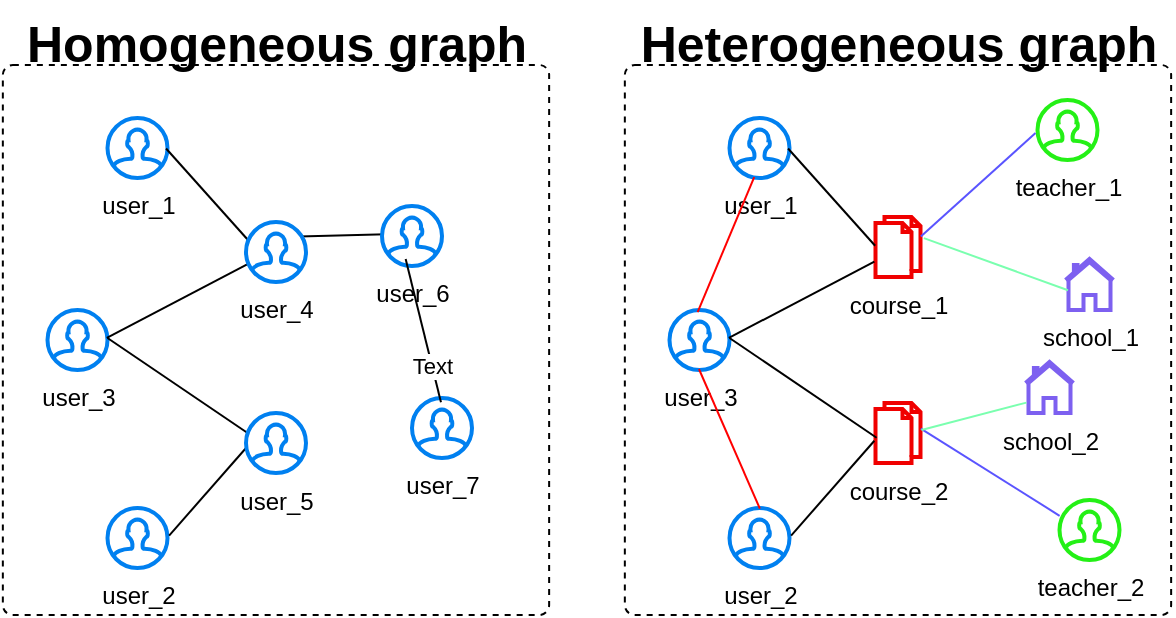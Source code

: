 <mxfile version="24.8.3" pages="7">
  <diagram name="Page-1" id="SH3CT0ijrEJL7yUMuJoF">
    <mxGraphModel dx="1408" dy="1044" grid="0" gridSize="10" guides="1" tooltips="1" connect="1" arrows="1" fold="1" page="0" pageScale="1" pageWidth="850" pageHeight="1100" math="0" shadow="0">
      <root>
        <mxCell id="0" />
        <mxCell id="1" parent="0" />
        <mxCell id="yHFZYhhqBa17M8XQUrdq-29" value="" style="group" parent="1" vertex="1" connectable="0">
          <mxGeometry x="28" y="-8" width="276" height="307.5" as="geometry" />
        </mxCell>
        <mxCell id="yHFZYhhqBa17M8XQUrdq-27" value="" style="html=1;align=center;verticalAlign=middle;rounded=1;absoluteArcSize=1;arcSize=10;dashed=1;whiteSpace=wrap;" parent="yHFZYhhqBa17M8XQUrdq-29" vertex="1">
          <mxGeometry x="1.42" y="32.5" width="273.15" height="275" as="geometry" />
        </mxCell>
        <mxCell id="yHFZYhhqBa17M8XQUrdq-1" value="user_1" style="html=1;verticalLabelPosition=bottom;align=center;labelBackgroundColor=#ffffff;verticalAlign=top;strokeWidth=2;strokeColor=#0080F0;shadow=0;dashed=0;shape=mxgraph.ios7.icons.user;" parent="yHFZYhhqBa17M8XQUrdq-29" vertex="1">
          <mxGeometry x="53.75" y="59" width="30" height="30" as="geometry" />
        </mxCell>
        <mxCell id="yHFZYhhqBa17M8XQUrdq-3" value="course_1" style="html=1;verticalLabelPosition=bottom;align=center;labelBackgroundColor=#ffffff;verticalAlign=top;strokeWidth=2;strokeColor=#F00000;shadow=0;dashed=0;shape=mxgraph.ios7.icons.documents;" parent="yHFZYhhqBa17M8XQUrdq-29" vertex="1">
          <mxGeometry x="126.75" y="108.5" width="22.5" height="30" as="geometry" />
        </mxCell>
        <mxCell id="yHFZYhhqBa17M8XQUrdq-4" value="course_2" style="html=1;verticalLabelPosition=bottom;align=center;labelBackgroundColor=#ffffff;verticalAlign=top;strokeWidth=2;strokeColor=#F00000;shadow=0;dashed=0;shape=mxgraph.ios7.icons.documents;" parent="yHFZYhhqBa17M8XQUrdq-29" vertex="1">
          <mxGeometry x="126.75" y="201.5" width="22.5" height="30" as="geometry" />
        </mxCell>
        <mxCell id="yHFZYhhqBa17M8XQUrdq-5" value="user_2" style="html=1;verticalLabelPosition=bottom;align=center;labelBackgroundColor=#ffffff;verticalAlign=top;strokeWidth=2;strokeColor=#0080F0;shadow=0;dashed=0;shape=mxgraph.ios7.icons.user;" parent="yHFZYhhqBa17M8XQUrdq-29" vertex="1">
          <mxGeometry x="53.75" y="254" width="30" height="30" as="geometry" />
        </mxCell>
        <mxCell id="yHFZYhhqBa17M8XQUrdq-9" value="user_3" style="html=1;verticalLabelPosition=bottom;align=center;labelBackgroundColor=#ffffff;verticalAlign=top;strokeWidth=2;strokeColor=#0080F0;shadow=0;dashed=0;shape=mxgraph.ios7.icons.user;" parent="yHFZYhhqBa17M8XQUrdq-29" vertex="1">
          <mxGeometry x="23.75" y="155" width="30" height="30" as="geometry" />
        </mxCell>
        <mxCell id="yHFZYhhqBa17M8XQUrdq-11" value="teacher_1" style="html=1;verticalLabelPosition=bottom;align=center;labelBackgroundColor=#ffffff;verticalAlign=top;strokeWidth=2;strokeColor=#24F016;shadow=0;dashed=0;shape=mxgraph.ios7.icons.user;" parent="yHFZYhhqBa17M8XQUrdq-29" vertex="1">
          <mxGeometry x="207.75" y="50" width="30" height="30" as="geometry" />
        </mxCell>
        <mxCell id="yHFZYhhqBa17M8XQUrdq-12" value="teacher_2" style="html=1;verticalLabelPosition=bottom;align=center;labelBackgroundColor=#ffffff;verticalAlign=top;strokeWidth=2;strokeColor=#24F016;shadow=0;dashed=0;shape=mxgraph.ios7.icons.user;" parent="yHFZYhhqBa17M8XQUrdq-29" vertex="1">
          <mxGeometry x="218.75" y="250" width="30" height="30" as="geometry" />
        </mxCell>
        <mxCell id="yHFZYhhqBa17M8XQUrdq-13" value="school_1" style="html=1;verticalLabelPosition=bottom;align=center;labelBackgroundColor=#ffffff;verticalAlign=top;strokeWidth=2;strokeColor=#7D60F0;shadow=0;dashed=0;shape=mxgraph.ios7.icons.home;" parent="yHFZYhhqBa17M8XQUrdq-29" vertex="1">
          <mxGeometry x="221.75" y="129.5" width="24" height="25.5" as="geometry" />
        </mxCell>
        <mxCell id="yHFZYhhqBa17M8XQUrdq-14" value="school_2" style="html=1;verticalLabelPosition=bottom;align=center;labelBackgroundColor=#ffffff;verticalAlign=top;strokeWidth=2;strokeColor=#7D60F0;shadow=0;dashed=0;shape=mxgraph.ios7.icons.home;" parent="yHFZYhhqBa17M8XQUrdq-29" vertex="1">
          <mxGeometry x="201.75" y="181" width="24" height="25.5" as="geometry" />
        </mxCell>
        <mxCell id="yHFZYhhqBa17M8XQUrdq-16" value="" style="endArrow=none;html=1;rounded=0;entryX=-0.008;entryY=0.479;entryDx=0;entryDy=0;entryPerimeter=0;exitX=0.976;exitY=0.508;exitDx=0;exitDy=0;exitPerimeter=0;" parent="yHFZYhhqBa17M8XQUrdq-29" source="yHFZYhhqBa17M8XQUrdq-1" target="yHFZYhhqBa17M8XQUrdq-3" edge="1">
          <mxGeometry width="50" height="50" relative="1" as="geometry">
            <mxPoint x="55.75" y="83" as="sourcePoint" />
            <mxPoint x="123.75" y="122" as="targetPoint" />
          </mxGeometry>
        </mxCell>
        <mxCell id="yHFZYhhqBa17M8XQUrdq-17" value="" style="endArrow=none;html=1;rounded=0;entryX=-0.025;entryY=0.745;entryDx=0;entryDy=0;entryPerimeter=0;exitX=0.989;exitY=0.465;exitDx=0;exitDy=0;exitPerimeter=0;" parent="yHFZYhhqBa17M8XQUrdq-29" source="yHFZYhhqBa17M8XQUrdq-9" target="yHFZYhhqBa17M8XQUrdq-3" edge="1">
          <mxGeometry width="50" height="50" relative="1" as="geometry">
            <mxPoint x="62.75" y="93" as="sourcePoint" />
            <mxPoint x="136.75" y="133" as="targetPoint" />
          </mxGeometry>
        </mxCell>
        <mxCell id="yHFZYhhqBa17M8XQUrdq-18" value="" style="endArrow=none;html=1;rounded=0;entryX=0.025;entryY=0.579;entryDx=0;entryDy=0;entryPerimeter=0;" parent="yHFZYhhqBa17M8XQUrdq-29" target="yHFZYhhqBa17M8XQUrdq-4" edge="1">
          <mxGeometry width="50" height="50" relative="1" as="geometry">
            <mxPoint x="53.75" y="169" as="sourcePoint" />
            <mxPoint x="125.75" y="218" as="targetPoint" />
          </mxGeometry>
        </mxCell>
        <mxCell id="yHFZYhhqBa17M8XQUrdq-19" value="" style="endArrow=none;html=1;rounded=0;entryX=-0.025;entryY=0.629;entryDx=0;entryDy=0;entryPerimeter=0;exitX=1.027;exitY=0.46;exitDx=0;exitDy=0;exitPerimeter=0;" parent="yHFZYhhqBa17M8XQUrdq-29" source="yHFZYhhqBa17M8XQUrdq-5" target="yHFZYhhqBa17M8XQUrdq-4" edge="1">
          <mxGeometry width="50" height="50" relative="1" as="geometry">
            <mxPoint x="63.75" y="179" as="sourcePoint" />
            <mxPoint x="137.75" y="229" as="targetPoint" />
          </mxGeometry>
        </mxCell>
        <mxCell id="yHFZYhhqBa17M8XQUrdq-20" value="" style="endArrow=none;html=1;rounded=0;entryX=-0.033;entryY=0.55;entryDx=0;entryDy=0;entryPerimeter=0;exitX=1.007;exitY=0.326;exitDx=0;exitDy=0;exitPerimeter=0;strokeColor=#5A54FF;" parent="yHFZYhhqBa17M8XQUrdq-29" source="yHFZYhhqBa17M8XQUrdq-3" target="yHFZYhhqBa17M8XQUrdq-11" edge="1">
          <mxGeometry width="50" height="50" relative="1" as="geometry">
            <mxPoint x="144.75" y="63" as="sourcePoint" />
            <mxPoint x="218.75" y="103" as="targetPoint" />
          </mxGeometry>
        </mxCell>
        <mxCell id="yHFZYhhqBa17M8XQUrdq-21" value="" style="endArrow=none;html=1;rounded=0;entryX=0.002;entryY=0.263;entryDx=0;entryDy=0;entryPerimeter=0;exitX=1.007;exitY=0.426;exitDx=0;exitDy=0;exitPerimeter=0;strokeColor=#5A54FF;" parent="yHFZYhhqBa17M8XQUrdq-29" source="yHFZYhhqBa17M8XQUrdq-4" target="yHFZYhhqBa17M8XQUrdq-12" edge="1">
          <mxGeometry width="50" height="50" relative="1" as="geometry">
            <mxPoint x="159.75" y="128" as="sourcePoint" />
            <mxPoint x="246.75" y="52" as="targetPoint" />
          </mxGeometry>
        </mxCell>
        <mxCell id="yHFZYhhqBa17M8XQUrdq-22" value="" style="endArrow=none;html=1;rounded=0;entryX=0.02;entryY=0.796;entryDx=0;entryDy=0;entryPerimeter=0;strokeColor=#7AFFAF;" parent="yHFZYhhqBa17M8XQUrdq-29" target="yHFZYhhqBa17M8XQUrdq-14" edge="1">
          <mxGeometry width="50" height="50" relative="1" as="geometry">
            <mxPoint x="149.75" y="215" as="sourcePoint" />
            <mxPoint x="246.75" y="242" as="targetPoint" />
          </mxGeometry>
        </mxCell>
        <mxCell id="yHFZYhhqBa17M8XQUrdq-23" value="" style="endArrow=none;html=1;rounded=0;entryX=0.052;entryY=0.613;entryDx=0;entryDy=0;entryPerimeter=0;strokeColor=#7AFFAF;exitX=1.075;exitY=0.352;exitDx=0;exitDy=0;exitPerimeter=0;" parent="yHFZYhhqBa17M8XQUrdq-29" source="yHFZYhhqBa17M8XQUrdq-3" target="yHFZYhhqBa17M8XQUrdq-13" edge="1">
          <mxGeometry width="50" height="50" relative="1" as="geometry">
            <mxPoint x="159.75" y="225" as="sourcePoint" />
            <mxPoint x="250.75" y="138" as="targetPoint" />
          </mxGeometry>
        </mxCell>
        <mxCell id="yHFZYhhqBa17M8XQUrdq-24" value="" style="endArrow=none;html=1;rounded=0;entryX=0.506;entryY=0.009;entryDx=0;entryDy=0;entryPerimeter=0;exitX=0.491;exitY=0.983;exitDx=0;exitDy=0;exitPerimeter=0;strokeColor=#FF0000;" parent="yHFZYhhqBa17M8XQUrdq-29" source="yHFZYhhqBa17M8XQUrdq-9" target="yHFZYhhqBa17M8XQUrdq-5" edge="1">
          <mxGeometry width="50" height="50" relative="1" as="geometry">
            <mxPoint x="36.75" y="185" as="sourcePoint" />
            <mxPoint x="82.75" y="258" as="targetPoint" />
          </mxGeometry>
        </mxCell>
        <mxCell id="yHFZYhhqBa17M8XQUrdq-25" value="" style="endArrow=none;html=1;rounded=0;entryX=0.469;entryY=0.035;entryDx=0;entryDy=0;entryPerimeter=0;exitX=0.412;exitY=0.985;exitDx=0;exitDy=0;exitPerimeter=0;strokeColor=#FF0000;" parent="yHFZYhhqBa17M8XQUrdq-29" source="yHFZYhhqBa17M8XQUrdq-1" target="yHFZYhhqBa17M8XQUrdq-9" edge="1">
          <mxGeometry width="50" height="50" relative="1" as="geometry">
            <mxPoint x="38.61" y="98" as="sourcePoint" />
            <mxPoint x="38.61" y="156" as="targetPoint" />
          </mxGeometry>
        </mxCell>
        <mxCell id="yHFZYhhqBa17M8XQUrdq-28" value="&lt;font style=&quot;font-size: 25px;&quot;&gt;&lt;b&gt;Heterogeneous graph&lt;/b&gt;&lt;/font&gt;" style="text;html=1;align=center;verticalAlign=middle;resizable=0;points=[];autosize=1;strokeColor=none;fillColor=none;" parent="yHFZYhhqBa17M8XQUrdq-29" vertex="1">
          <mxGeometry width="276" height="42" as="geometry" />
        </mxCell>
        <mxCell id="yHFZYhhqBa17M8XQUrdq-30" value="" style="group" parent="1" vertex="1" connectable="0">
          <mxGeometry x="-283" y="-8" width="276" height="307.5" as="geometry" />
        </mxCell>
        <mxCell id="yHFZYhhqBa17M8XQUrdq-31" value="" style="html=1;align=center;verticalAlign=middle;rounded=1;absoluteArcSize=1;arcSize=10;dashed=1;whiteSpace=wrap;" parent="yHFZYhhqBa17M8XQUrdq-30" vertex="1">
          <mxGeometry x="1.42" y="32.5" width="273.15" height="275" as="geometry" />
        </mxCell>
        <mxCell id="yHFZYhhqBa17M8XQUrdq-32" value="user_1" style="html=1;verticalLabelPosition=bottom;align=center;labelBackgroundColor=#ffffff;verticalAlign=top;strokeWidth=2;strokeColor=#0080F0;shadow=0;dashed=0;shape=mxgraph.ios7.icons.user;" parent="yHFZYhhqBa17M8XQUrdq-30" vertex="1">
          <mxGeometry x="53.75" y="59" width="30" height="30" as="geometry" />
        </mxCell>
        <mxCell id="yHFZYhhqBa17M8XQUrdq-35" value="user_2" style="html=1;verticalLabelPosition=bottom;align=center;labelBackgroundColor=#ffffff;verticalAlign=top;strokeWidth=2;strokeColor=#0080F0;shadow=0;dashed=0;shape=mxgraph.ios7.icons.user;" parent="yHFZYhhqBa17M8XQUrdq-30" vertex="1">
          <mxGeometry x="53.75" y="254" width="30" height="30" as="geometry" />
        </mxCell>
        <mxCell id="yHFZYhhqBa17M8XQUrdq-36" value="user_3" style="html=1;verticalLabelPosition=bottom;align=center;labelBackgroundColor=#ffffff;verticalAlign=top;strokeWidth=2;strokeColor=#0080F0;shadow=0;dashed=0;shape=mxgraph.ios7.icons.user;" parent="yHFZYhhqBa17M8XQUrdq-30" vertex="1">
          <mxGeometry x="23.75" y="155" width="30" height="30" as="geometry" />
        </mxCell>
        <mxCell id="yHFZYhhqBa17M8XQUrdq-41" value="" style="endArrow=none;html=1;rounded=0;entryX=-0.008;entryY=0.479;entryDx=0;entryDy=0;entryPerimeter=0;exitX=0.976;exitY=0.508;exitDx=0;exitDy=0;exitPerimeter=0;" parent="yHFZYhhqBa17M8XQUrdq-30" source="yHFZYhhqBa17M8XQUrdq-32" edge="1">
          <mxGeometry width="50" height="50" relative="1" as="geometry">
            <mxPoint x="55.75" y="83" as="sourcePoint" />
            <mxPoint x="126.57" y="122.87" as="targetPoint" />
          </mxGeometry>
        </mxCell>
        <mxCell id="yHFZYhhqBa17M8XQUrdq-42" value="" style="endArrow=none;html=1;rounded=0;entryX=-0.025;entryY=0.745;entryDx=0;entryDy=0;entryPerimeter=0;exitX=0.989;exitY=0.465;exitDx=0;exitDy=0;exitPerimeter=0;" parent="yHFZYhhqBa17M8XQUrdq-30" source="yHFZYhhqBa17M8XQUrdq-36" edge="1">
          <mxGeometry width="50" height="50" relative="1" as="geometry">
            <mxPoint x="62.75" y="93" as="sourcePoint" />
            <mxPoint x="126.188" y="130.85" as="targetPoint" />
          </mxGeometry>
        </mxCell>
        <mxCell id="yHFZYhhqBa17M8XQUrdq-43" value="" style="endArrow=none;html=1;rounded=0;entryX=0.025;entryY=0.579;entryDx=0;entryDy=0;entryPerimeter=0;" parent="yHFZYhhqBa17M8XQUrdq-30" edge="1">
          <mxGeometry width="50" height="50" relative="1" as="geometry">
            <mxPoint x="53.75" y="169" as="sourcePoint" />
            <mxPoint x="127.312" y="218.87" as="targetPoint" />
          </mxGeometry>
        </mxCell>
        <mxCell id="yHFZYhhqBa17M8XQUrdq-44" value="" style="endArrow=none;html=1;rounded=0;entryX=-0.025;entryY=0.629;entryDx=0;entryDy=0;entryPerimeter=0;exitX=1.027;exitY=0.46;exitDx=0;exitDy=0;exitPerimeter=0;" parent="yHFZYhhqBa17M8XQUrdq-30" source="yHFZYhhqBa17M8XQUrdq-35" edge="1">
          <mxGeometry width="50" height="50" relative="1" as="geometry">
            <mxPoint x="63.75" y="179" as="sourcePoint" />
            <mxPoint x="126.188" y="220.37" as="targetPoint" />
          </mxGeometry>
        </mxCell>
        <mxCell id="yHFZYhhqBa17M8XQUrdq-45" value="" style="endArrow=none;html=1;rounded=0;entryX=0.072;entryY=0.472;entryDx=0;entryDy=0;entryPerimeter=0;exitX=1.007;exitY=0.326;exitDx=0;exitDy=0;exitPerimeter=0;strokeColor=#000000;" parent="yHFZYhhqBa17M8XQUrdq-30" target="yHFZYhhqBa17M8XQUrdq-59" edge="1">
          <mxGeometry width="50" height="50" relative="1" as="geometry">
            <mxPoint x="149.408" y="118.28" as="sourcePoint" />
            <mxPoint x="206.76" y="66.5" as="targetPoint" />
          </mxGeometry>
        </mxCell>
        <mxCell id="yHFZYhhqBa17M8XQUrdq-51" value="&lt;font style=&quot;font-size: 25px;&quot;&gt;&lt;b&gt;Homogeneous graph&lt;/b&gt;&lt;/font&gt;" style="text;html=1;align=center;verticalAlign=middle;resizable=0;points=[];autosize=1;strokeColor=none;fillColor=none;" parent="yHFZYhhqBa17M8XQUrdq-30" vertex="1">
          <mxGeometry x="4" width="268" height="42" as="geometry" />
        </mxCell>
        <mxCell id="yHFZYhhqBa17M8XQUrdq-54" value="user_4" style="html=1;verticalLabelPosition=bottom;align=center;labelBackgroundColor=#ffffff;verticalAlign=top;strokeWidth=2;strokeColor=#0080F0;shadow=0;dashed=0;shape=mxgraph.ios7.icons.user;" parent="yHFZYhhqBa17M8XQUrdq-30" vertex="1">
          <mxGeometry x="123" y="111" width="30" height="30" as="geometry" />
        </mxCell>
        <mxCell id="yHFZYhhqBa17M8XQUrdq-55" value="user_5" style="html=1;verticalLabelPosition=bottom;align=center;labelBackgroundColor=#ffffff;verticalAlign=top;strokeWidth=2;strokeColor=#0080F0;shadow=0;dashed=0;shape=mxgraph.ios7.icons.user;" parent="yHFZYhhqBa17M8XQUrdq-30" vertex="1">
          <mxGeometry x="123" y="206.5" width="30" height="30" as="geometry" />
        </mxCell>
        <mxCell id="yHFZYhhqBa17M8XQUrdq-56" value="user_7" style="html=1;verticalLabelPosition=bottom;align=center;labelBackgroundColor=#ffffff;verticalAlign=top;strokeWidth=2;strokeColor=#0080F0;shadow=0;dashed=0;shape=mxgraph.ios7.icons.user;" parent="yHFZYhhqBa17M8XQUrdq-30" vertex="1">
          <mxGeometry x="206" y="199" width="30" height="30" as="geometry" />
        </mxCell>
        <mxCell id="yHFZYhhqBa17M8XQUrdq-59" value="user_6" style="html=1;verticalLabelPosition=bottom;align=center;labelBackgroundColor=#ffffff;verticalAlign=top;strokeWidth=2;strokeColor=#0080F0;shadow=0;dashed=0;shape=mxgraph.ios7.icons.user;" parent="yHFZYhhqBa17M8XQUrdq-30" vertex="1">
          <mxGeometry x="191" y="103" width="30" height="30" as="geometry" />
        </mxCell>
        <mxCell id="yHFZYhhqBa17M8XQUrdq-60" value="" style="endArrow=none;html=1;rounded=0;exitX=0.483;exitY=0.072;exitDx=0;exitDy=0;exitPerimeter=0;strokeColor=#000000;entryX=0.394;entryY=0.883;entryDx=0;entryDy=0;entryPerimeter=0;" parent="yHFZYhhqBa17M8XQUrdq-30" source="yHFZYhhqBa17M8XQUrdq-56" target="yHFZYhhqBa17M8XQUrdq-59" edge="1">
          <mxGeometry width="50" height="50" relative="1" as="geometry">
            <mxPoint x="159.408" y="128.28" as="sourcePoint" />
            <mxPoint x="216.76" y="76.5" as="targetPoint" />
          </mxGeometry>
        </mxCell>
        <mxCell id="MsQDySldAL871dv5MBXT-1" value="Text" style="edgeLabel;html=1;align=center;verticalAlign=middle;resizable=0;points=[];" vertex="1" connectable="0" parent="yHFZYhhqBa17M8XQUrdq-60">
          <mxGeometry x="-0.485" relative="1" as="geometry">
            <mxPoint as="offset" />
          </mxGeometry>
        </mxCell>
      </root>
    </mxGraphModel>
  </diagram>
  <diagram id="qdM8yiAsX16dc40Ja_fj" name="Page-2">
    <mxGraphModel dx="1951" dy="991" grid="0" gridSize="10" guides="1" tooltips="1" connect="1" arrows="1" fold="1" page="0" pageScale="1" pageWidth="850" pageHeight="1100" math="0" shadow="0">
      <root>
        <mxCell id="0" />
        <mxCell id="1" parent="0" />
        <mxCell id="-8VOvQR8tPHlNA0vil8y-3" value="user_1" style="html=1;verticalLabelPosition=bottom;align=center;labelBackgroundColor=#ffffff;verticalAlign=top;strokeWidth=2;strokeColor=#0080F0;shadow=0;dashed=0;shape=mxgraph.ios7.icons.user;" parent="1" vertex="1">
          <mxGeometry x="88.25" y="181" width="30" height="30" as="geometry" />
        </mxCell>
        <mxCell id="-8VOvQR8tPHlNA0vil8y-4" value="user_2" style="html=1;verticalLabelPosition=bottom;align=center;labelBackgroundColor=#ffffff;verticalAlign=top;strokeWidth=2;strokeColor=#0080F0;shadow=0;dashed=0;shape=mxgraph.ios7.icons.user;" parent="1" vertex="1">
          <mxGeometry x="106.25" y="316" width="30" height="30" as="geometry" />
        </mxCell>
        <mxCell id="-8VOvQR8tPHlNA0vil8y-5" value="user_3" style="html=1;verticalLabelPosition=bottom;align=center;labelBackgroundColor=#ffffff;verticalAlign=top;strokeWidth=2;strokeColor=#0080F0;shadow=0;dashed=0;shape=mxgraph.ios7.icons.user;" parent="1" vertex="1">
          <mxGeometry x="73" y="249" width="30" height="30" as="geometry" />
        </mxCell>
        <mxCell id="-8VOvQR8tPHlNA0vil8y-6" value="" style="endArrow=none;html=1;rounded=0;entryX=-0.008;entryY=0.479;entryDx=0;entryDy=0;entryPerimeter=0;exitX=0.976;exitY=0.508;exitDx=0;exitDy=0;exitPerimeter=0;" parent="1" source="-8VOvQR8tPHlNA0vil8y-3" edge="1">
          <mxGeometry width="50" height="50" relative="1" as="geometry">
            <mxPoint x="105" y="177" as="sourcePoint" />
            <mxPoint x="175.82" y="216.87" as="targetPoint" />
          </mxGeometry>
        </mxCell>
        <mxCell id="-8VOvQR8tPHlNA0vil8y-7" value="" style="endArrow=none;html=1;rounded=0;entryX=-0.025;entryY=0.745;entryDx=0;entryDy=0;entryPerimeter=0;exitX=0.989;exitY=0.465;exitDx=0;exitDy=0;exitPerimeter=0;" parent="1" source="-8VOvQR8tPHlNA0vil8y-5" edge="1">
          <mxGeometry width="50" height="50" relative="1" as="geometry">
            <mxPoint x="112" y="187" as="sourcePoint" />
            <mxPoint x="175.438" y="224.85" as="targetPoint" />
          </mxGeometry>
        </mxCell>
        <mxCell id="-8VOvQR8tPHlNA0vil8y-8" value="" style="endArrow=none;html=1;rounded=0;entryX=0.025;entryY=0.579;entryDx=0;entryDy=0;entryPerimeter=0;" parent="1" edge="1">
          <mxGeometry width="50" height="50" relative="1" as="geometry">
            <mxPoint x="103" y="263" as="sourcePoint" />
            <mxPoint x="176.562" y="312.87" as="targetPoint" />
          </mxGeometry>
        </mxCell>
        <mxCell id="-8VOvQR8tPHlNA0vil8y-9" value="" style="endArrow=none;html=1;rounded=0;entryX=-0.025;entryY=0.629;entryDx=0;entryDy=0;entryPerimeter=0;exitX=1.027;exitY=0.46;exitDx=0;exitDy=0;exitPerimeter=0;" parent="1" source="-8VOvQR8tPHlNA0vil8y-4" edge="1">
          <mxGeometry width="50" height="50" relative="1" as="geometry">
            <mxPoint x="113" y="273" as="sourcePoint" />
            <mxPoint x="175.438" y="314.37" as="targetPoint" />
          </mxGeometry>
        </mxCell>
        <mxCell id="-8VOvQR8tPHlNA0vil8y-10" value="" style="endArrow=none;html=1;rounded=0;entryX=0.072;entryY=0.472;entryDx=0;entryDy=0;entryPerimeter=0;exitX=1.007;exitY=0.326;exitDx=0;exitDy=0;exitPerimeter=0;strokeColor=#000000;" parent="1" target="-8VOvQR8tPHlNA0vil8y-15" edge="1">
          <mxGeometry width="50" height="50" relative="1" as="geometry">
            <mxPoint x="198.658" y="212.28" as="sourcePoint" />
            <mxPoint x="256.01" y="160.5" as="targetPoint" />
          </mxGeometry>
        </mxCell>
        <mxCell id="-8VOvQR8tPHlNA0vil8y-12" value="user_4" style="html=1;verticalLabelPosition=bottom;align=center;labelBackgroundColor=#ffffff;verticalAlign=top;strokeWidth=2;strokeColor=#0080F0;shadow=0;dashed=0;shape=mxgraph.ios7.icons.user;" parent="1" vertex="1">
          <mxGeometry x="172.25" y="205" width="30" height="30" as="geometry" />
        </mxCell>
        <mxCell id="-8VOvQR8tPHlNA0vil8y-13" value="user_5" style="html=1;verticalLabelPosition=bottom;align=center;labelBackgroundColor=#ffffff;verticalAlign=top;strokeWidth=2;strokeColor=#0080F0;shadow=0;dashed=0;shape=mxgraph.ios7.icons.user;" parent="1" vertex="1">
          <mxGeometry x="172.25" y="300.5" width="30" height="30" as="geometry" />
        </mxCell>
        <mxCell id="-8VOvQR8tPHlNA0vil8y-14" value="user_7" style="html=1;verticalLabelPosition=bottom;align=center;labelBackgroundColor=#ffffff;verticalAlign=top;strokeWidth=2;strokeColor=#0080F0;shadow=0;dashed=0;shape=mxgraph.ios7.icons.user;" parent="1" vertex="1">
          <mxGeometry x="214.25" y="270.5" width="30" height="30" as="geometry" />
        </mxCell>
        <mxCell id="-8VOvQR8tPHlNA0vil8y-15" value="user_6" style="html=1;verticalLabelPosition=bottom;align=center;labelBackgroundColor=#ffffff;verticalAlign=top;strokeWidth=2;strokeColor=#0080F0;shadow=0;dashed=0;shape=mxgraph.ios7.icons.user;" parent="1" vertex="1">
          <mxGeometry x="225.25" y="178" width="30" height="30" as="geometry" />
        </mxCell>
        <mxCell id="-8VOvQR8tPHlNA0vil8y-16" value="" style="endArrow=none;html=1;rounded=0;exitX=0.483;exitY=0.072;exitDx=0;exitDy=0;exitPerimeter=0;strokeColor=#000000;entryX=0.611;entryY=1.007;entryDx=0;entryDy=0;entryPerimeter=0;" parent="1" source="-8VOvQR8tPHlNA0vil8y-14" target="-8VOvQR8tPHlNA0vil8y-15" edge="1">
          <mxGeometry width="50" height="50" relative="1" as="geometry">
            <mxPoint x="208.658" y="222.28" as="sourcePoint" />
            <mxPoint x="266.01" y="170.5" as="targetPoint" />
          </mxGeometry>
        </mxCell>
        <mxCell id="-8VOvQR8tPHlNA0vil8y-21" value="Utility matrix" style="shape=table;startSize=30;container=1;collapsible=0;childLayout=tableLayout;strokeColor=default;fontSize=25;fontStyle=1" parent="1" vertex="1">
          <mxGeometry x="-287" y="132" width="278" height="261.4" as="geometry" />
        </mxCell>
        <mxCell id="-8VOvQR8tPHlNA0vil8y-22" value="" style="shape=tableRow;horizontal=0;startSize=0;swimlaneHead=0;swimlaneBody=0;strokeColor=inherit;top=0;left=0;bottom=0;right=0;collapsible=0;dropTarget=0;fillColor=none;points=[[0,0.5],[1,0.5]];portConstraint=eastwest;fontSize=16;" parent="-8VOvQR8tPHlNA0vil8y-21" vertex="1">
          <mxGeometry y="30" width="278" height="46" as="geometry" />
        </mxCell>
        <mxCell id="-8VOvQR8tPHlNA0vil8y-23" value="" style="shape=partialRectangle;html=1;whiteSpace=wrap;connectable=0;strokeColor=inherit;overflow=hidden;fillColor=none;top=0;left=0;bottom=0;right=0;pointerEvents=1;fontSize=16;" parent="-8VOvQR8tPHlNA0vil8y-22" vertex="1">
          <mxGeometry width="56" height="46" as="geometry">
            <mxRectangle width="56" height="46" as="alternateBounds" />
          </mxGeometry>
        </mxCell>
        <mxCell id="-8VOvQR8tPHlNA0vil8y-37" value="U_1" style="shape=partialRectangle;html=1;whiteSpace=wrap;connectable=0;strokeColor=inherit;overflow=hidden;fillColor=none;top=0;left=0;bottom=0;right=0;pointerEvents=1;fontSize=16;" parent="-8VOvQR8tPHlNA0vil8y-22" vertex="1">
          <mxGeometry x="56" width="55" height="46" as="geometry">
            <mxRectangle width="55" height="46" as="alternateBounds" />
          </mxGeometry>
        </mxCell>
        <mxCell id="-8VOvQR8tPHlNA0vil8y-34" value="U_2" style="shape=partialRectangle;html=1;whiteSpace=wrap;connectable=0;strokeColor=inherit;overflow=hidden;fillColor=none;top=0;left=0;bottom=0;right=0;pointerEvents=1;fontSize=16;" parent="-8VOvQR8tPHlNA0vil8y-22" vertex="1">
          <mxGeometry x="111" width="56" height="46" as="geometry">
            <mxRectangle width="56" height="46" as="alternateBounds" />
          </mxGeometry>
        </mxCell>
        <mxCell id="-8VOvQR8tPHlNA0vil8y-24" value="U_3" style="shape=partialRectangle;html=1;whiteSpace=wrap;connectable=0;strokeColor=inherit;overflow=hidden;fillColor=none;top=0;left=0;bottom=0;right=0;pointerEvents=1;fontSize=16;" parent="-8VOvQR8tPHlNA0vil8y-22" vertex="1">
          <mxGeometry x="167" width="55" height="46" as="geometry">
            <mxRectangle width="55" height="46" as="alternateBounds" />
          </mxGeometry>
        </mxCell>
        <mxCell id="-8VOvQR8tPHlNA0vil8y-25" value="U_4" style="shape=partialRectangle;html=1;whiteSpace=wrap;connectable=0;strokeColor=inherit;overflow=hidden;fillColor=none;top=0;left=0;bottom=0;right=0;pointerEvents=1;fontSize=16;" parent="-8VOvQR8tPHlNA0vil8y-22" vertex="1">
          <mxGeometry x="222" width="56" height="46" as="geometry">
            <mxRectangle width="56" height="46" as="alternateBounds" />
          </mxGeometry>
        </mxCell>
        <mxCell id="-8VOvQR8tPHlNA0vil8y-26" value="" style="shape=tableRow;horizontal=0;startSize=0;swimlaneHead=0;swimlaneBody=0;strokeColor=inherit;top=0;left=0;bottom=0;right=0;collapsible=0;dropTarget=0;fillColor=none;points=[[0,0.5],[1,0.5]];portConstraint=eastwest;fontSize=16;" parent="-8VOvQR8tPHlNA0vil8y-21" vertex="1">
          <mxGeometry y="76" width="278" height="47" as="geometry" />
        </mxCell>
        <mxCell id="-8VOvQR8tPHlNA0vil8y-27" value="C_1" style="shape=partialRectangle;html=1;whiteSpace=wrap;connectable=0;strokeColor=inherit;overflow=hidden;fillColor=none;top=0;left=0;bottom=0;right=0;pointerEvents=1;fontSize=16;" parent="-8VOvQR8tPHlNA0vil8y-26" vertex="1">
          <mxGeometry width="56" height="47" as="geometry">
            <mxRectangle width="56" height="47" as="alternateBounds" />
          </mxGeometry>
        </mxCell>
        <mxCell id="-8VOvQR8tPHlNA0vil8y-38" value="1" style="shape=partialRectangle;html=1;whiteSpace=wrap;connectable=0;strokeColor=inherit;overflow=hidden;fillColor=none;top=0;left=0;bottom=0;right=0;pointerEvents=1;fontSize=16;" parent="-8VOvQR8tPHlNA0vil8y-26" vertex="1">
          <mxGeometry x="56" width="55" height="47" as="geometry">
            <mxRectangle width="55" height="47" as="alternateBounds" />
          </mxGeometry>
        </mxCell>
        <mxCell id="-8VOvQR8tPHlNA0vil8y-35" style="shape=partialRectangle;html=1;whiteSpace=wrap;connectable=0;strokeColor=inherit;overflow=hidden;fillColor=none;top=0;left=0;bottom=0;right=0;pointerEvents=1;fontSize=16;" parent="-8VOvQR8tPHlNA0vil8y-26" vertex="1">
          <mxGeometry x="111" width="56" height="47" as="geometry">
            <mxRectangle width="56" height="47" as="alternateBounds" />
          </mxGeometry>
        </mxCell>
        <mxCell id="-8VOvQR8tPHlNA0vil8y-28" value="1" style="shape=partialRectangle;html=1;whiteSpace=wrap;connectable=0;strokeColor=inherit;overflow=hidden;fillColor=none;top=0;left=0;bottom=0;right=0;pointerEvents=1;fontSize=16;" parent="-8VOvQR8tPHlNA0vil8y-26" vertex="1">
          <mxGeometry x="167" width="55" height="47" as="geometry">
            <mxRectangle width="55" height="47" as="alternateBounds" />
          </mxGeometry>
        </mxCell>
        <mxCell id="-8VOvQR8tPHlNA0vil8y-29" value="" style="shape=partialRectangle;html=1;whiteSpace=wrap;connectable=0;strokeColor=inherit;overflow=hidden;fillColor=none;top=0;left=0;bottom=0;right=0;pointerEvents=1;fontSize=16;" parent="-8VOvQR8tPHlNA0vil8y-26" vertex="1">
          <mxGeometry x="222" width="56" height="47" as="geometry">
            <mxRectangle width="56" height="47" as="alternateBounds" />
          </mxGeometry>
        </mxCell>
        <mxCell id="-8VOvQR8tPHlNA0vil8y-30" value="" style="shape=tableRow;horizontal=0;startSize=0;swimlaneHead=0;swimlaneBody=0;strokeColor=inherit;top=0;left=0;bottom=0;right=0;collapsible=0;dropTarget=0;fillColor=none;points=[[0,0.5],[1,0.5]];portConstraint=eastwest;fontSize=16;" parent="-8VOvQR8tPHlNA0vil8y-21" vertex="1">
          <mxGeometry y="123" width="278" height="46" as="geometry" />
        </mxCell>
        <mxCell id="-8VOvQR8tPHlNA0vil8y-31" value="C_2" style="shape=partialRectangle;html=1;whiteSpace=wrap;connectable=0;strokeColor=inherit;overflow=hidden;fillColor=none;top=0;left=0;bottom=0;right=0;pointerEvents=1;fontSize=16;" parent="-8VOvQR8tPHlNA0vil8y-30" vertex="1">
          <mxGeometry width="56" height="46" as="geometry">
            <mxRectangle width="56" height="46" as="alternateBounds" />
          </mxGeometry>
        </mxCell>
        <mxCell id="-8VOvQR8tPHlNA0vil8y-39" style="shape=partialRectangle;html=1;whiteSpace=wrap;connectable=0;strokeColor=inherit;overflow=hidden;fillColor=none;top=0;left=0;bottom=0;right=0;pointerEvents=1;fontSize=16;" parent="-8VOvQR8tPHlNA0vil8y-30" vertex="1">
          <mxGeometry x="56" width="55" height="46" as="geometry">
            <mxRectangle width="55" height="46" as="alternateBounds" />
          </mxGeometry>
        </mxCell>
        <mxCell id="-8VOvQR8tPHlNA0vil8y-36" value="1" style="shape=partialRectangle;html=1;whiteSpace=wrap;connectable=0;strokeColor=inherit;overflow=hidden;fillColor=none;top=0;left=0;bottom=0;right=0;pointerEvents=1;fontSize=16;" parent="-8VOvQR8tPHlNA0vil8y-30" vertex="1">
          <mxGeometry x="111" width="56" height="46" as="geometry">
            <mxRectangle width="56" height="46" as="alternateBounds" />
          </mxGeometry>
        </mxCell>
        <mxCell id="-8VOvQR8tPHlNA0vil8y-32" value="" style="shape=partialRectangle;html=1;whiteSpace=wrap;connectable=0;strokeColor=inherit;overflow=hidden;fillColor=none;top=0;left=0;bottom=0;right=0;pointerEvents=1;fontSize=16;" parent="-8VOvQR8tPHlNA0vil8y-30" vertex="1">
          <mxGeometry x="167" width="55" height="46" as="geometry">
            <mxRectangle width="55" height="46" as="alternateBounds" />
          </mxGeometry>
        </mxCell>
        <mxCell id="-8VOvQR8tPHlNA0vil8y-33" value="" style="shape=partialRectangle;html=1;whiteSpace=wrap;connectable=0;strokeColor=inherit;overflow=hidden;fillColor=none;top=0;left=0;bottom=0;right=0;pointerEvents=1;fontSize=16;" parent="-8VOvQR8tPHlNA0vil8y-30" vertex="1">
          <mxGeometry x="222" width="56" height="46" as="geometry">
            <mxRectangle width="56" height="46" as="alternateBounds" />
          </mxGeometry>
        </mxCell>
        <mxCell id="-8VOvQR8tPHlNA0vil8y-40" style="shape=tableRow;horizontal=0;startSize=0;swimlaneHead=0;swimlaneBody=0;strokeColor=inherit;top=0;left=0;bottom=0;right=0;collapsible=0;dropTarget=0;fillColor=none;points=[[0,0.5],[1,0.5]];portConstraint=eastwest;fontSize=16;" parent="-8VOvQR8tPHlNA0vil8y-21" vertex="1">
          <mxGeometry y="169" width="278" height="46" as="geometry" />
        </mxCell>
        <mxCell id="-8VOvQR8tPHlNA0vil8y-41" value="C_3" style="shape=partialRectangle;html=1;whiteSpace=wrap;connectable=0;strokeColor=inherit;overflow=hidden;fillColor=none;top=0;left=0;bottom=0;right=0;pointerEvents=1;fontSize=16;" parent="-8VOvQR8tPHlNA0vil8y-40" vertex="1">
          <mxGeometry width="56" height="46" as="geometry">
            <mxRectangle width="56" height="46" as="alternateBounds" />
          </mxGeometry>
        </mxCell>
        <mxCell id="-8VOvQR8tPHlNA0vil8y-42" value="1" style="shape=partialRectangle;html=1;whiteSpace=wrap;connectable=0;strokeColor=inherit;overflow=hidden;fillColor=none;top=0;left=0;bottom=0;right=0;pointerEvents=1;fontSize=16;" parent="-8VOvQR8tPHlNA0vil8y-40" vertex="1">
          <mxGeometry x="56" width="55" height="46" as="geometry">
            <mxRectangle width="55" height="46" as="alternateBounds" />
          </mxGeometry>
        </mxCell>
        <mxCell id="-8VOvQR8tPHlNA0vil8y-43" style="shape=partialRectangle;html=1;whiteSpace=wrap;connectable=0;strokeColor=inherit;overflow=hidden;fillColor=none;top=0;left=0;bottom=0;right=0;pointerEvents=1;fontSize=16;" parent="-8VOvQR8tPHlNA0vil8y-40" vertex="1">
          <mxGeometry x="111" width="56" height="46" as="geometry">
            <mxRectangle width="56" height="46" as="alternateBounds" />
          </mxGeometry>
        </mxCell>
        <mxCell id="-8VOvQR8tPHlNA0vil8y-44" style="shape=partialRectangle;html=1;whiteSpace=wrap;connectable=0;strokeColor=inherit;overflow=hidden;fillColor=none;top=0;left=0;bottom=0;right=0;pointerEvents=1;fontSize=16;" parent="-8VOvQR8tPHlNA0vil8y-40" vertex="1">
          <mxGeometry x="167" width="55" height="46" as="geometry">
            <mxRectangle width="55" height="46" as="alternateBounds" />
          </mxGeometry>
        </mxCell>
        <mxCell id="-8VOvQR8tPHlNA0vil8y-45" value="1" style="shape=partialRectangle;html=1;whiteSpace=wrap;connectable=0;strokeColor=inherit;overflow=hidden;fillColor=none;top=0;left=0;bottom=0;right=0;pointerEvents=1;fontSize=16;" parent="-8VOvQR8tPHlNA0vil8y-40" vertex="1">
          <mxGeometry x="222" width="56" height="46" as="geometry">
            <mxRectangle width="56" height="46" as="alternateBounds" />
          </mxGeometry>
        </mxCell>
        <mxCell id="-8VOvQR8tPHlNA0vil8y-46" style="shape=tableRow;horizontal=0;startSize=0;swimlaneHead=0;swimlaneBody=0;strokeColor=inherit;top=0;left=0;bottom=0;right=0;collapsible=0;dropTarget=0;fillColor=none;points=[[0,0.5],[1,0.5]];portConstraint=eastwest;fontSize=16;" parent="-8VOvQR8tPHlNA0vil8y-21" vertex="1">
          <mxGeometry y="215" width="278" height="46" as="geometry" />
        </mxCell>
        <mxCell id="-8VOvQR8tPHlNA0vil8y-47" value="C_4" style="shape=partialRectangle;html=1;whiteSpace=wrap;connectable=0;strokeColor=inherit;overflow=hidden;fillColor=none;top=0;left=0;bottom=0;right=0;pointerEvents=1;fontSize=16;" parent="-8VOvQR8tPHlNA0vil8y-46" vertex="1">
          <mxGeometry width="56" height="46" as="geometry">
            <mxRectangle width="56" height="46" as="alternateBounds" />
          </mxGeometry>
        </mxCell>
        <mxCell id="-8VOvQR8tPHlNA0vil8y-48" style="shape=partialRectangle;html=1;whiteSpace=wrap;connectable=0;strokeColor=inherit;overflow=hidden;fillColor=none;top=0;left=0;bottom=0;right=0;pointerEvents=1;fontSize=16;" parent="-8VOvQR8tPHlNA0vil8y-46" vertex="1">
          <mxGeometry x="56" width="55" height="46" as="geometry">
            <mxRectangle width="55" height="46" as="alternateBounds" />
          </mxGeometry>
        </mxCell>
        <mxCell id="-8VOvQR8tPHlNA0vil8y-49" value="1" style="shape=partialRectangle;html=1;whiteSpace=wrap;connectable=0;strokeColor=inherit;overflow=hidden;fillColor=none;top=0;left=0;bottom=0;right=0;pointerEvents=1;fontSize=16;" parent="-8VOvQR8tPHlNA0vil8y-46" vertex="1">
          <mxGeometry x="111" width="56" height="46" as="geometry">
            <mxRectangle width="56" height="46" as="alternateBounds" />
          </mxGeometry>
        </mxCell>
        <mxCell id="-8VOvQR8tPHlNA0vil8y-50" style="shape=partialRectangle;html=1;whiteSpace=wrap;connectable=0;strokeColor=inherit;overflow=hidden;fillColor=none;top=0;left=0;bottom=0;right=0;pointerEvents=1;fontSize=16;" parent="-8VOvQR8tPHlNA0vil8y-46" vertex="1">
          <mxGeometry x="167" width="55" height="46" as="geometry">
            <mxRectangle width="55" height="46" as="alternateBounds" />
          </mxGeometry>
        </mxCell>
        <mxCell id="-8VOvQR8tPHlNA0vil8y-51" style="shape=partialRectangle;html=1;whiteSpace=wrap;connectable=0;strokeColor=inherit;overflow=hidden;fillColor=none;top=0;left=0;bottom=0;right=0;pointerEvents=1;fontSize=16;" parent="-8VOvQR8tPHlNA0vil8y-46" vertex="1">
          <mxGeometry x="222" width="56" height="46" as="geometry">
            <mxRectangle width="56" height="46" as="alternateBounds" />
          </mxGeometry>
        </mxCell>
        <mxCell id="-8VOvQR8tPHlNA0vil8y-52" style="edgeStyle=orthogonalEdgeStyle;rounded=0;orthogonalLoop=1;jettySize=auto;html=1;" parent="1" source="-8VOvQR8tPHlNA0vil8y-30" edge="1">
          <mxGeometry relative="1" as="geometry">
            <mxPoint x="64.76" y="278" as="targetPoint" />
          </mxGeometry>
        </mxCell>
        <mxCell id="-8VOvQR8tPHlNA0vil8y-53" value="&lt;font style=&quot;font-size: 15px;&quot;&gt;W&lt;/font&gt;&lt;font style=&quot;&quot;&gt;&lt;sub style=&quot;&quot;&gt;&lt;span style=&quot;font-size: 12.5px;&quot;&gt;ij&lt;/span&gt;&lt;/sub&gt;&lt;/font&gt;&lt;font style=&quot;&quot;&gt;&lt;span style=&quot;font-size: 15px;&quot;&gt;&amp;nbsp;= Số khóa học học chung&amp;nbsp;&lt;/span&gt;&lt;/font&gt;" style="text;html=1;align=center;verticalAlign=middle;resizable=0;points=[];autosize=1;strokeColor=none;fillColor=none;" parent="1" vertex="1">
          <mxGeometry x="67.25" y="129" width="216" height="33" as="geometry" />
        </mxCell>
        <mxCell id="-8VOvQR8tPHlNA0vil8y-54" value="W&lt;span style=&quot;font-size: 10px;&quot;&gt;&lt;sub&gt;14&lt;/sub&gt;&lt;/span&gt;" style="text;html=1;align=center;verticalAlign=middle;resizable=0;points=[];autosize=1;strokeColor=none;fillColor=none;" parent="1" vertex="1">
          <mxGeometry x="133" y="184" width="39" height="29" as="geometry" />
        </mxCell>
        <mxCell id="-8VOvQR8tPHlNA0vil8y-55" value="" style="endArrow=classic;html=1;rounded=0;" parent="1" source="-8VOvQR8tPHlNA0vil8y-54" edge="1">
          <mxGeometry width="50" height="50" relative="1" as="geometry">
            <mxPoint x="109" y="210" as="sourcePoint" />
            <mxPoint x="159" y="160" as="targetPoint" />
          </mxGeometry>
        </mxCell>
        <mxCell id="Gvnw7Qi3UiN39xdBdxwp-6" value="" style="endArrow=classic;html=1;rounded=0;exitX=1;exitY=0.5;exitDx=0;exitDy=0;" edge="1" parent="1">
          <mxGeometry width="50" height="50" relative="1" as="geometry">
            <mxPoint x="283.25" y="276" as="sourcePoint" />
            <mxPoint x="458.25" y="277" as="targetPoint" />
          </mxGeometry>
        </mxCell>
        <mxCell id="Gvnw7Qi3UiN39xdBdxwp-1" value="Loivain algorithm" style="rounded=1;whiteSpace=wrap;html=1;" vertex="1" parent="1">
          <mxGeometry x="312" y="254" width="120" height="42" as="geometry" />
        </mxCell>
        <mxCell id="Gvnw7Qi3UiN39xdBdxwp-7" value="Community 1" style="ellipse;whiteSpace=wrap;html=1;aspect=fixed;" vertex="1" parent="1">
          <mxGeometry x="461" y="173" width="71" height="71" as="geometry" />
        </mxCell>
        <mxCell id="Gvnw7Qi3UiN39xdBdxwp-8" value="Community 2" style="ellipse;whiteSpace=wrap;html=1;aspect=fixed;" vertex="1" parent="1">
          <mxGeometry x="565" y="251.5" width="64.5" height="64.5" as="geometry" />
        </mxCell>
        <mxCell id="Gvnw7Qi3UiN39xdBdxwp-9" value="Community 3" style="ellipse;whiteSpace=wrap;html=1;aspect=fixed;" vertex="1" parent="1">
          <mxGeometry x="469" y="261" width="85" height="85" as="geometry" />
        </mxCell>
        <mxCell id="Gvnw7Qi3UiN39xdBdxwp-10" value="&lt;font style=&quot;font-size: 8px;&quot;&gt;Community 4&lt;/font&gt;" style="ellipse;whiteSpace=wrap;html=1;aspect=fixed;" vertex="1" parent="1">
          <mxGeometry x="562" y="191" width="46" height="46" as="geometry" />
        </mxCell>
        <mxCell id="Gvnw7Qi3UiN39xdBdxwp-12" value="" style="endArrow=none;html=1;rounded=0;exitX=0.997;exitY=0.478;exitDx=0;exitDy=0;exitPerimeter=0;entryX=-0.008;entryY=0.421;entryDx=0;entryDy=0;entryPerimeter=0;" edge="1" parent="1" source="Gvnw7Qi3UiN39xdBdxwp-7" target="Gvnw7Qi3UiN39xdBdxwp-10">
          <mxGeometry width="50" height="50" relative="1" as="geometry">
            <mxPoint x="543" y="226.5" as="sourcePoint" />
            <mxPoint x="593" y="176.5" as="targetPoint" />
          </mxGeometry>
        </mxCell>
        <mxCell id="Gvnw7Qi3UiN39xdBdxwp-13" value="" style="endArrow=none;html=1;rounded=0;exitX=0.737;exitY=0.057;exitDx=0;exitDy=0;exitPerimeter=0;entryX=0.158;entryY=0.868;entryDx=0;entryDy=0;entryPerimeter=0;" edge="1" parent="1" source="Gvnw7Qi3UiN39xdBdxwp-9" target="Gvnw7Qi3UiN39xdBdxwp-10">
          <mxGeometry width="50" height="50" relative="1" as="geometry">
            <mxPoint x="542" y="216.5" as="sourcePoint" />
            <mxPoint x="572" y="220.5" as="targetPoint" />
          </mxGeometry>
        </mxCell>
        <mxCell id="Gvnw7Qi3UiN39xdBdxwp-14" value="" style="endArrow=none;html=1;rounded=0;entryX=0.658;entryY=0.979;entryDx=0;entryDy=0;entryPerimeter=0;" edge="1" parent="1" target="Gvnw7Qi3UiN39xdBdxwp-7">
          <mxGeometry width="50" height="50" relative="1" as="geometry">
            <mxPoint x="508" y="261.5" as="sourcePoint" />
            <mxPoint x="578" y="241.5" as="targetPoint" />
          </mxGeometry>
        </mxCell>
        <mxCell id="Gvnw7Qi3UiN39xdBdxwp-15" value="" style="endArrow=none;html=1;rounded=0;entryX=0.001;entryY=0.455;entryDx=0;entryDy=0;entryPerimeter=0;exitX=0.898;exitY=0.2;exitDx=0;exitDy=0;exitPerimeter=0;" edge="1" parent="1" source="Gvnw7Qi3UiN39xdBdxwp-9" target="Gvnw7Qi3UiN39xdBdxwp-8">
          <mxGeometry width="50" height="50" relative="1" as="geometry">
            <mxPoint x="518" y="271.5" as="sourcePoint" />
            <mxPoint x="518" y="252.5" as="targetPoint" />
          </mxGeometry>
        </mxCell>
        <mxCell id="Gvnw7Qi3UiN39xdBdxwp-16" value="" style="endArrow=none;html=1;rounded=0;entryX=0.21;entryY=0.096;entryDx=0;entryDy=0;entryPerimeter=0;exitX=0.911;exitY=0.777;exitDx=0;exitDy=0;exitPerimeter=0;" edge="1" parent="1" source="Gvnw7Qi3UiN39xdBdxwp-7" target="Gvnw7Qi3UiN39xdBdxwp-8">
          <mxGeometry width="50" height="50" relative="1" as="geometry">
            <mxPoint x="555" y="288.5" as="sourcePoint" />
            <mxPoint x="575" y="290.5" as="targetPoint" />
          </mxGeometry>
        </mxCell>
        <mxCell id="Gvnw7Qi3UiN39xdBdxwp-17" value="Feature vector" style="shape=table;startSize=30;container=1;collapsible=0;childLayout=tableLayout;strokeColor=default;fontSize=16;" vertex="1" parent="1">
          <mxGeometry x="-188.54" y="434" width="635.941" height="261.4" as="geometry" />
        </mxCell>
        <mxCell id="Gvnw7Qi3UiN39xdBdxwp-18" value="" style="shape=tableRow;horizontal=0;startSize=0;swimlaneHead=0;swimlaneBody=0;strokeColor=inherit;top=0;left=0;bottom=0;right=0;collapsible=0;dropTarget=0;fillColor=none;points=[[0,0.5],[1,0.5]];portConstraint=eastwest;fontSize=16;" vertex="1" parent="Gvnw7Qi3UiN39xdBdxwp-17">
          <mxGeometry y="30" width="635.941" height="46" as="geometry" />
        </mxCell>
        <mxCell id="Gvnw7Qi3UiN39xdBdxwp-19" value="U_0" style="shape=partialRectangle;html=1;whiteSpace=wrap;connectable=0;strokeColor=inherit;overflow=hidden;fillColor=none;top=0;left=0;bottom=0;right=0;pointerEvents=1;fontSize=16;" vertex="1" parent="Gvnw7Qi3UiN39xdBdxwp-18">
          <mxGeometry width="56" height="46" as="geometry">
            <mxRectangle width="56" height="46" as="alternateBounds" />
          </mxGeometry>
        </mxCell>
        <mxCell id="Gvnw7Qi3UiN39xdBdxwp-20" value="U_1" style="shape=partialRectangle;html=1;whiteSpace=wrap;connectable=0;strokeColor=inherit;overflow=hidden;fillColor=none;top=0;left=0;bottom=0;right=0;pointerEvents=1;fontSize=16;" vertex="1" parent="Gvnw7Qi3UiN39xdBdxwp-18">
          <mxGeometry x="56" width="55" height="46" as="geometry">
            <mxRectangle width="55" height="46" as="alternateBounds" />
          </mxGeometry>
        </mxCell>
        <mxCell id="Gvnw7Qi3UiN39xdBdxwp-21" value="U_2" style="shape=partialRectangle;html=1;whiteSpace=wrap;connectable=0;strokeColor=inherit;overflow=hidden;fillColor=none;top=0;left=0;bottom=0;right=0;pointerEvents=1;fontSize=16;" vertex="1" parent="Gvnw7Qi3UiN39xdBdxwp-18">
          <mxGeometry x="111" width="56" height="46" as="geometry">
            <mxRectangle width="56" height="46" as="alternateBounds" />
          </mxGeometry>
        </mxCell>
        <mxCell id="Gvnw7Qi3UiN39xdBdxwp-22" value="U_3" style="shape=partialRectangle;html=1;whiteSpace=wrap;connectable=0;strokeColor=inherit;overflow=hidden;fillColor=none;top=0;left=0;bottom=0;right=0;pointerEvents=1;fontSize=16;" vertex="1" parent="Gvnw7Qi3UiN39xdBdxwp-18">
          <mxGeometry x="167" width="55" height="46" as="geometry">
            <mxRectangle width="55" height="46" as="alternateBounds" />
          </mxGeometry>
        </mxCell>
        <mxCell id="Gvnw7Qi3UiN39xdBdxwp-23" value="I_0" style="shape=partialRectangle;html=1;whiteSpace=wrap;connectable=0;strokeColor=inherit;overflow=hidden;fillColor=none;top=0;left=0;bottom=0;right=0;pointerEvents=1;fontSize=16;" vertex="1" parent="Gvnw7Qi3UiN39xdBdxwp-18">
          <mxGeometry x="222" width="56" height="46" as="geometry">
            <mxRectangle width="56" height="46" as="alternateBounds" />
          </mxGeometry>
        </mxCell>
        <mxCell id="Gvnw7Qi3UiN39xdBdxwp-78" value="I_1" style="shape=partialRectangle;html=1;whiteSpace=wrap;connectable=0;strokeColor=inherit;overflow=hidden;fillColor=none;top=0;left=0;bottom=0;right=0;pointerEvents=1;fontSize=16;" vertex="1" parent="Gvnw7Qi3UiN39xdBdxwp-18">
          <mxGeometry x="278" width="56" height="46" as="geometry">
            <mxRectangle width="56" height="46" as="alternateBounds" />
          </mxGeometry>
        </mxCell>
        <mxCell id="Gvnw7Qi3UiN39xdBdxwp-73" value="I_2" style="shape=partialRectangle;html=1;whiteSpace=wrap;connectable=0;strokeColor=inherit;overflow=hidden;fillColor=none;top=0;left=0;bottom=0;right=0;pointerEvents=1;fontSize=16;" vertex="1" parent="Gvnw7Qi3UiN39xdBdxwp-18">
          <mxGeometry x="334" width="56" height="46" as="geometry">
            <mxRectangle width="56" height="46" as="alternateBounds" />
          </mxGeometry>
        </mxCell>
        <mxCell id="Gvnw7Qi3UiN39xdBdxwp-215" value="..." style="shape=partialRectangle;html=1;whiteSpace=wrap;connectable=0;strokeColor=inherit;overflow=hidden;fillColor=none;top=0;left=0;bottom=0;right=0;pointerEvents=1;fontSize=16;" vertex="1" parent="Gvnw7Qi3UiN39xdBdxwp-18">
          <mxGeometry x="390" width="56" height="46" as="geometry">
            <mxRectangle width="56" height="46" as="alternateBounds" />
          </mxGeometry>
        </mxCell>
        <mxCell id="Gvnw7Qi3UiN39xdBdxwp-63" value="Community label_1" style="shape=partialRectangle;html=1;whiteSpace=wrap;connectable=0;strokeColor=inherit;overflow=hidden;fillColor=none;top=0;left=0;bottom=0;right=0;pointerEvents=1;fontSize=16;" vertex="1" parent="Gvnw7Qi3UiN39xdBdxwp-18">
          <mxGeometry x="446" width="94" height="46" as="geometry">
            <mxRectangle width="94" height="46" as="alternateBounds" />
          </mxGeometry>
        </mxCell>
        <mxCell id="Gvnw7Qi3UiN39xdBdxwp-48" value="Community label_2" style="shape=partialRectangle;html=1;whiteSpace=wrap;connectable=0;strokeColor=inherit;overflow=hidden;fillColor=none;top=0;left=0;bottom=0;right=0;pointerEvents=1;fontSize=16;" vertex="1" parent="Gvnw7Qi3UiN39xdBdxwp-18">
          <mxGeometry x="540" width="96" height="46" as="geometry">
            <mxRectangle width="96" height="46" as="alternateBounds" />
          </mxGeometry>
        </mxCell>
        <mxCell id="Gvnw7Qi3UiN39xdBdxwp-24" value="" style="shape=tableRow;horizontal=0;startSize=0;swimlaneHead=0;swimlaneBody=0;strokeColor=inherit;top=0;left=0;bottom=0;right=0;collapsible=0;dropTarget=0;fillColor=none;points=[[0,0.5],[1,0.5]];portConstraint=eastwest;fontSize=16;" vertex="1" parent="Gvnw7Qi3UiN39xdBdxwp-17">
          <mxGeometry y="76" width="635.941" height="47" as="geometry" />
        </mxCell>
        <mxCell id="Gvnw7Qi3UiN39xdBdxwp-25" value="0" style="shape=partialRectangle;html=1;whiteSpace=wrap;connectable=0;strokeColor=inherit;overflow=hidden;fillColor=none;top=0;left=0;bottom=0;right=0;pointerEvents=1;fontSize=16;" vertex="1" parent="Gvnw7Qi3UiN39xdBdxwp-24">
          <mxGeometry width="56" height="47" as="geometry">
            <mxRectangle width="56" height="47" as="alternateBounds" />
          </mxGeometry>
        </mxCell>
        <mxCell id="Gvnw7Qi3UiN39xdBdxwp-26" value="1" style="shape=partialRectangle;html=1;whiteSpace=wrap;connectable=0;strokeColor=inherit;overflow=hidden;fillColor=none;top=0;left=0;bottom=0;right=0;pointerEvents=1;fontSize=16;" vertex="1" parent="Gvnw7Qi3UiN39xdBdxwp-24">
          <mxGeometry x="56" width="55" height="47" as="geometry">
            <mxRectangle width="55" height="47" as="alternateBounds" />
          </mxGeometry>
        </mxCell>
        <mxCell id="Gvnw7Qi3UiN39xdBdxwp-27" value="0" style="shape=partialRectangle;html=1;whiteSpace=wrap;connectable=0;strokeColor=inherit;overflow=hidden;fillColor=none;top=0;left=0;bottom=0;right=0;pointerEvents=1;fontSize=16;" vertex="1" parent="Gvnw7Qi3UiN39xdBdxwp-24">
          <mxGeometry x="111" width="56" height="47" as="geometry">
            <mxRectangle width="56" height="47" as="alternateBounds" />
          </mxGeometry>
        </mxCell>
        <mxCell id="Gvnw7Qi3UiN39xdBdxwp-28" value="0" style="shape=partialRectangle;html=1;whiteSpace=wrap;connectable=0;strokeColor=inherit;overflow=hidden;fillColor=none;top=0;left=0;bottom=0;right=0;pointerEvents=1;fontSize=16;" vertex="1" parent="Gvnw7Qi3UiN39xdBdxwp-24">
          <mxGeometry x="167" width="55" height="47" as="geometry">
            <mxRectangle width="55" height="47" as="alternateBounds" />
          </mxGeometry>
        </mxCell>
        <mxCell id="Gvnw7Qi3UiN39xdBdxwp-29" value="0" style="shape=partialRectangle;html=1;whiteSpace=wrap;connectable=0;strokeColor=inherit;overflow=hidden;fillColor=none;top=0;left=0;bottom=0;right=0;pointerEvents=1;fontSize=16;" vertex="1" parent="Gvnw7Qi3UiN39xdBdxwp-24">
          <mxGeometry x="222" width="56" height="47" as="geometry">
            <mxRectangle width="56" height="47" as="alternateBounds" />
          </mxGeometry>
        </mxCell>
        <mxCell id="Gvnw7Qi3UiN39xdBdxwp-79" value="0" style="shape=partialRectangle;html=1;whiteSpace=wrap;connectable=0;strokeColor=inherit;overflow=hidden;fillColor=none;top=0;left=0;bottom=0;right=0;pointerEvents=1;fontSize=16;" vertex="1" parent="Gvnw7Qi3UiN39xdBdxwp-24">
          <mxGeometry x="278" width="56" height="47" as="geometry">
            <mxRectangle width="56" height="47" as="alternateBounds" />
          </mxGeometry>
        </mxCell>
        <mxCell id="Gvnw7Qi3UiN39xdBdxwp-74" value="0" style="shape=partialRectangle;html=1;whiteSpace=wrap;connectable=0;strokeColor=inherit;overflow=hidden;fillColor=none;top=0;left=0;bottom=0;right=0;pointerEvents=1;fontSize=16;" vertex="1" parent="Gvnw7Qi3UiN39xdBdxwp-24">
          <mxGeometry x="334" width="56" height="47" as="geometry">
            <mxRectangle width="56" height="47" as="alternateBounds" />
          </mxGeometry>
        </mxCell>
        <mxCell id="Gvnw7Qi3UiN39xdBdxwp-216" value="..." style="shape=partialRectangle;html=1;whiteSpace=wrap;connectable=0;strokeColor=inherit;overflow=hidden;fillColor=none;top=0;left=0;bottom=0;right=0;pointerEvents=1;fontSize=16;" vertex="1" parent="Gvnw7Qi3UiN39xdBdxwp-24">
          <mxGeometry x="390" width="56" height="47" as="geometry">
            <mxRectangle width="56" height="47" as="alternateBounds" />
          </mxGeometry>
        </mxCell>
        <mxCell id="Gvnw7Qi3UiN39xdBdxwp-64" value="1" style="shape=partialRectangle;html=1;whiteSpace=wrap;connectable=0;strokeColor=inherit;overflow=hidden;fillColor=none;top=0;left=0;bottom=0;right=0;pointerEvents=1;fontSize=16;" vertex="1" parent="Gvnw7Qi3UiN39xdBdxwp-24">
          <mxGeometry x="446" width="94" height="47" as="geometry">
            <mxRectangle width="94" height="47" as="alternateBounds" />
          </mxGeometry>
        </mxCell>
        <mxCell id="Gvnw7Qi3UiN39xdBdxwp-49" value="4" style="shape=partialRectangle;html=1;whiteSpace=wrap;connectable=0;strokeColor=inherit;overflow=hidden;fillColor=none;top=0;left=0;bottom=0;right=0;pointerEvents=1;fontSize=16;" vertex="1" parent="Gvnw7Qi3UiN39xdBdxwp-24">
          <mxGeometry x="540" width="96" height="47" as="geometry">
            <mxRectangle width="96" height="47" as="alternateBounds" />
          </mxGeometry>
        </mxCell>
        <mxCell id="Gvnw7Qi3UiN39xdBdxwp-30" value="" style="shape=tableRow;horizontal=0;startSize=0;swimlaneHead=0;swimlaneBody=0;strokeColor=inherit;top=0;left=0;bottom=0;right=0;collapsible=0;dropTarget=0;fillColor=none;points=[[0,0.5],[1,0.5]];portConstraint=eastwest;fontSize=16;" vertex="1" parent="Gvnw7Qi3UiN39xdBdxwp-17">
          <mxGeometry y="123" width="635.941" height="46" as="geometry" />
        </mxCell>
        <mxCell id="Gvnw7Qi3UiN39xdBdxwp-31" value="1" style="shape=partialRectangle;html=1;whiteSpace=wrap;connectable=0;strokeColor=inherit;overflow=hidden;fillColor=none;top=0;left=0;bottom=0;right=0;pointerEvents=1;fontSize=16;" vertex="1" parent="Gvnw7Qi3UiN39xdBdxwp-30">
          <mxGeometry width="56" height="46" as="geometry">
            <mxRectangle width="56" height="46" as="alternateBounds" />
          </mxGeometry>
        </mxCell>
        <mxCell id="Gvnw7Qi3UiN39xdBdxwp-32" value="0" style="shape=partialRectangle;html=1;whiteSpace=wrap;connectable=0;strokeColor=inherit;overflow=hidden;fillColor=none;top=0;left=0;bottom=0;right=0;pointerEvents=1;fontSize=16;" vertex="1" parent="Gvnw7Qi3UiN39xdBdxwp-30">
          <mxGeometry x="56" width="55" height="46" as="geometry">
            <mxRectangle width="55" height="46" as="alternateBounds" />
          </mxGeometry>
        </mxCell>
        <mxCell id="Gvnw7Qi3UiN39xdBdxwp-33" value="0" style="shape=partialRectangle;html=1;whiteSpace=wrap;connectable=0;strokeColor=inherit;overflow=hidden;fillColor=none;top=0;left=0;bottom=0;right=0;pointerEvents=1;fontSize=16;" vertex="1" parent="Gvnw7Qi3UiN39xdBdxwp-30">
          <mxGeometry x="111" width="56" height="46" as="geometry">
            <mxRectangle width="56" height="46" as="alternateBounds" />
          </mxGeometry>
        </mxCell>
        <mxCell id="Gvnw7Qi3UiN39xdBdxwp-34" value="0" style="shape=partialRectangle;html=1;whiteSpace=wrap;connectable=0;strokeColor=inherit;overflow=hidden;fillColor=none;top=0;left=0;bottom=0;right=0;pointerEvents=1;fontSize=16;" vertex="1" parent="Gvnw7Qi3UiN39xdBdxwp-30">
          <mxGeometry x="167" width="55" height="46" as="geometry">
            <mxRectangle width="55" height="46" as="alternateBounds" />
          </mxGeometry>
        </mxCell>
        <mxCell id="Gvnw7Qi3UiN39xdBdxwp-35" value="0" style="shape=partialRectangle;html=1;whiteSpace=wrap;connectable=0;strokeColor=inherit;overflow=hidden;fillColor=none;top=0;left=0;bottom=0;right=0;pointerEvents=1;fontSize=16;" vertex="1" parent="Gvnw7Qi3UiN39xdBdxwp-30">
          <mxGeometry x="222" width="56" height="46" as="geometry">
            <mxRectangle width="56" height="46" as="alternateBounds" />
          </mxGeometry>
        </mxCell>
        <mxCell id="Gvnw7Qi3UiN39xdBdxwp-80" value="0" style="shape=partialRectangle;html=1;whiteSpace=wrap;connectable=0;strokeColor=inherit;overflow=hidden;fillColor=none;top=0;left=0;bottom=0;right=0;pointerEvents=1;fontSize=16;" vertex="1" parent="Gvnw7Qi3UiN39xdBdxwp-30">
          <mxGeometry x="278" width="56" height="46" as="geometry">
            <mxRectangle width="56" height="46" as="alternateBounds" />
          </mxGeometry>
        </mxCell>
        <mxCell id="Gvnw7Qi3UiN39xdBdxwp-75" value="0" style="shape=partialRectangle;html=1;whiteSpace=wrap;connectable=0;strokeColor=inherit;overflow=hidden;fillColor=none;top=0;left=0;bottom=0;right=0;pointerEvents=1;fontSize=16;" vertex="1" parent="Gvnw7Qi3UiN39xdBdxwp-30">
          <mxGeometry x="334" width="56" height="46" as="geometry">
            <mxRectangle width="56" height="46" as="alternateBounds" />
          </mxGeometry>
        </mxCell>
        <mxCell id="Gvnw7Qi3UiN39xdBdxwp-217" value="..." style="shape=partialRectangle;html=1;whiteSpace=wrap;connectable=0;strokeColor=inherit;overflow=hidden;fillColor=none;top=0;left=0;bottom=0;right=0;pointerEvents=1;fontSize=16;" vertex="1" parent="Gvnw7Qi3UiN39xdBdxwp-30">
          <mxGeometry x="390" width="56" height="46" as="geometry">
            <mxRectangle width="56" height="46" as="alternateBounds" />
          </mxGeometry>
        </mxCell>
        <mxCell id="Gvnw7Qi3UiN39xdBdxwp-65" value="2" style="shape=partialRectangle;html=1;whiteSpace=wrap;connectable=0;strokeColor=inherit;overflow=hidden;fillColor=none;top=0;left=0;bottom=0;right=0;pointerEvents=1;fontSize=16;" vertex="1" parent="Gvnw7Qi3UiN39xdBdxwp-30">
          <mxGeometry x="446" width="94" height="46" as="geometry">
            <mxRectangle width="94" height="46" as="alternateBounds" />
          </mxGeometry>
        </mxCell>
        <mxCell id="Gvnw7Qi3UiN39xdBdxwp-50" value="2" style="shape=partialRectangle;html=1;whiteSpace=wrap;connectable=0;strokeColor=inherit;overflow=hidden;fillColor=none;top=0;left=0;bottom=0;right=0;pointerEvents=1;fontSize=16;" vertex="1" parent="Gvnw7Qi3UiN39xdBdxwp-30">
          <mxGeometry x="540" width="96" height="46" as="geometry">
            <mxRectangle width="96" height="46" as="alternateBounds" />
          </mxGeometry>
        </mxCell>
        <mxCell id="Gvnw7Qi3UiN39xdBdxwp-36" style="shape=tableRow;horizontal=0;startSize=0;swimlaneHead=0;swimlaneBody=0;strokeColor=inherit;top=0;left=0;bottom=0;right=0;collapsible=0;dropTarget=0;fillColor=none;points=[[0,0.5],[1,0.5]];portConstraint=eastwest;fontSize=16;" vertex="1" parent="Gvnw7Qi3UiN39xdBdxwp-17">
          <mxGeometry y="169" width="635.941" height="46" as="geometry" />
        </mxCell>
        <mxCell id="Gvnw7Qi3UiN39xdBdxwp-37" value="..." style="shape=partialRectangle;html=1;whiteSpace=wrap;connectable=0;strokeColor=inherit;overflow=hidden;fillColor=none;top=0;left=0;bottom=0;right=0;pointerEvents=1;fontSize=16;" vertex="1" parent="Gvnw7Qi3UiN39xdBdxwp-36">
          <mxGeometry width="56" height="46" as="geometry">
            <mxRectangle width="56" height="46" as="alternateBounds" />
          </mxGeometry>
        </mxCell>
        <mxCell id="Gvnw7Qi3UiN39xdBdxwp-38" value="..." style="shape=partialRectangle;html=1;whiteSpace=wrap;connectable=0;strokeColor=inherit;overflow=hidden;fillColor=none;top=0;left=0;bottom=0;right=0;pointerEvents=1;fontSize=16;" vertex="1" parent="Gvnw7Qi3UiN39xdBdxwp-36">
          <mxGeometry x="56" width="55" height="46" as="geometry">
            <mxRectangle width="55" height="46" as="alternateBounds" />
          </mxGeometry>
        </mxCell>
        <mxCell id="Gvnw7Qi3UiN39xdBdxwp-39" value="..." style="shape=partialRectangle;html=1;whiteSpace=wrap;connectable=0;strokeColor=inherit;overflow=hidden;fillColor=none;top=0;left=0;bottom=0;right=0;pointerEvents=1;fontSize=16;" vertex="1" parent="Gvnw7Qi3UiN39xdBdxwp-36">
          <mxGeometry x="111" width="56" height="46" as="geometry">
            <mxRectangle width="56" height="46" as="alternateBounds" />
          </mxGeometry>
        </mxCell>
        <mxCell id="Gvnw7Qi3UiN39xdBdxwp-40" value="..." style="shape=partialRectangle;html=1;whiteSpace=wrap;connectable=0;strokeColor=inherit;overflow=hidden;fillColor=none;top=0;left=0;bottom=0;right=0;pointerEvents=1;fontSize=16;" vertex="1" parent="Gvnw7Qi3UiN39xdBdxwp-36">
          <mxGeometry x="167" width="55" height="46" as="geometry">
            <mxRectangle width="55" height="46" as="alternateBounds" />
          </mxGeometry>
        </mxCell>
        <mxCell id="Gvnw7Qi3UiN39xdBdxwp-41" value="..." style="shape=partialRectangle;html=1;whiteSpace=wrap;connectable=0;strokeColor=inherit;overflow=hidden;fillColor=none;top=0;left=0;bottom=0;right=0;pointerEvents=1;fontSize=16;" vertex="1" parent="Gvnw7Qi3UiN39xdBdxwp-36">
          <mxGeometry x="222" width="56" height="46" as="geometry">
            <mxRectangle width="56" height="46" as="alternateBounds" />
          </mxGeometry>
        </mxCell>
        <mxCell id="Gvnw7Qi3UiN39xdBdxwp-81" value="..." style="shape=partialRectangle;html=1;whiteSpace=wrap;connectable=0;strokeColor=inherit;overflow=hidden;fillColor=none;top=0;left=0;bottom=0;right=0;pointerEvents=1;fontSize=16;" vertex="1" parent="Gvnw7Qi3UiN39xdBdxwp-36">
          <mxGeometry x="278" width="56" height="46" as="geometry">
            <mxRectangle width="56" height="46" as="alternateBounds" />
          </mxGeometry>
        </mxCell>
        <mxCell id="Gvnw7Qi3UiN39xdBdxwp-76" value="..." style="shape=partialRectangle;html=1;whiteSpace=wrap;connectable=0;strokeColor=inherit;overflow=hidden;fillColor=none;top=0;left=0;bottom=0;right=0;pointerEvents=1;fontSize=16;" vertex="1" parent="Gvnw7Qi3UiN39xdBdxwp-36">
          <mxGeometry x="334" width="56" height="46" as="geometry">
            <mxRectangle width="56" height="46" as="alternateBounds" />
          </mxGeometry>
        </mxCell>
        <mxCell id="Gvnw7Qi3UiN39xdBdxwp-218" value="..." style="shape=partialRectangle;html=1;whiteSpace=wrap;connectable=0;strokeColor=inherit;overflow=hidden;fillColor=none;top=0;left=0;bottom=0;right=0;pointerEvents=1;fontSize=16;" vertex="1" parent="Gvnw7Qi3UiN39xdBdxwp-36">
          <mxGeometry x="390" width="56" height="46" as="geometry">
            <mxRectangle width="56" height="46" as="alternateBounds" />
          </mxGeometry>
        </mxCell>
        <mxCell id="Gvnw7Qi3UiN39xdBdxwp-66" value="..." style="shape=partialRectangle;html=1;whiteSpace=wrap;connectable=0;strokeColor=inherit;overflow=hidden;fillColor=none;top=0;left=0;bottom=0;right=0;pointerEvents=1;fontSize=16;" vertex="1" parent="Gvnw7Qi3UiN39xdBdxwp-36">
          <mxGeometry x="446" width="94" height="46" as="geometry">
            <mxRectangle width="94" height="46" as="alternateBounds" />
          </mxGeometry>
        </mxCell>
        <mxCell id="Gvnw7Qi3UiN39xdBdxwp-51" value="..." style="shape=partialRectangle;html=1;whiteSpace=wrap;connectable=0;strokeColor=inherit;overflow=hidden;fillColor=none;top=0;left=0;bottom=0;right=0;pointerEvents=1;fontSize=16;" vertex="1" parent="Gvnw7Qi3UiN39xdBdxwp-36">
          <mxGeometry x="540" width="96" height="46" as="geometry">
            <mxRectangle width="96" height="46" as="alternateBounds" />
          </mxGeometry>
        </mxCell>
        <mxCell id="Gvnw7Qi3UiN39xdBdxwp-42" style="shape=tableRow;horizontal=0;startSize=0;swimlaneHead=0;swimlaneBody=0;strokeColor=inherit;top=0;left=0;bottom=0;right=0;collapsible=0;dropTarget=0;fillColor=none;points=[[0,0.5],[1,0.5]];portConstraint=eastwest;fontSize=16;" vertex="1" parent="Gvnw7Qi3UiN39xdBdxwp-17">
          <mxGeometry y="215" width="635.941" height="46" as="geometry" />
        </mxCell>
        <mxCell id="Gvnw7Qi3UiN39xdBdxwp-43" value="0" style="shape=partialRectangle;html=1;whiteSpace=wrap;connectable=0;strokeColor=inherit;overflow=hidden;fillColor=none;top=0;left=0;bottom=0;right=0;pointerEvents=1;fontSize=16;" vertex="1" parent="Gvnw7Qi3UiN39xdBdxwp-42">
          <mxGeometry width="56" height="46" as="geometry">
            <mxRectangle width="56" height="46" as="alternateBounds" />
          </mxGeometry>
        </mxCell>
        <mxCell id="Gvnw7Qi3UiN39xdBdxwp-44" value="0" style="shape=partialRectangle;html=1;whiteSpace=wrap;connectable=0;strokeColor=inherit;overflow=hidden;fillColor=none;top=0;left=0;bottom=0;right=0;pointerEvents=1;fontSize=16;" vertex="1" parent="Gvnw7Qi3UiN39xdBdxwp-42">
          <mxGeometry x="56" width="55" height="46" as="geometry">
            <mxRectangle width="55" height="46" as="alternateBounds" />
          </mxGeometry>
        </mxCell>
        <mxCell id="Gvnw7Qi3UiN39xdBdxwp-45" value="1" style="shape=partialRectangle;html=1;whiteSpace=wrap;connectable=0;strokeColor=inherit;overflow=hidden;fillColor=none;top=0;left=0;bottom=0;right=0;pointerEvents=1;fontSize=16;" vertex="1" parent="Gvnw7Qi3UiN39xdBdxwp-42">
          <mxGeometry x="111" width="56" height="46" as="geometry">
            <mxRectangle width="56" height="46" as="alternateBounds" />
          </mxGeometry>
        </mxCell>
        <mxCell id="Gvnw7Qi3UiN39xdBdxwp-46" value="0" style="shape=partialRectangle;html=1;whiteSpace=wrap;connectable=0;strokeColor=inherit;overflow=hidden;fillColor=none;top=0;left=0;bottom=0;right=0;pointerEvents=1;fontSize=16;" vertex="1" parent="Gvnw7Qi3UiN39xdBdxwp-42">
          <mxGeometry x="167" width="55" height="46" as="geometry">
            <mxRectangle width="55" height="46" as="alternateBounds" />
          </mxGeometry>
        </mxCell>
        <mxCell id="Gvnw7Qi3UiN39xdBdxwp-47" value="0" style="shape=partialRectangle;html=1;whiteSpace=wrap;connectable=0;strokeColor=inherit;overflow=hidden;fillColor=none;top=0;left=0;bottom=0;right=0;pointerEvents=1;fontSize=16;" vertex="1" parent="Gvnw7Qi3UiN39xdBdxwp-42">
          <mxGeometry x="222" width="56" height="46" as="geometry">
            <mxRectangle width="56" height="46" as="alternateBounds" />
          </mxGeometry>
        </mxCell>
        <mxCell id="Gvnw7Qi3UiN39xdBdxwp-82" value="1" style="shape=partialRectangle;html=1;whiteSpace=wrap;connectable=0;strokeColor=inherit;overflow=hidden;fillColor=none;top=0;left=0;bottom=0;right=0;pointerEvents=1;fontSize=16;" vertex="1" parent="Gvnw7Qi3UiN39xdBdxwp-42">
          <mxGeometry x="278" width="56" height="46" as="geometry">
            <mxRectangle width="56" height="46" as="alternateBounds" />
          </mxGeometry>
        </mxCell>
        <mxCell id="Gvnw7Qi3UiN39xdBdxwp-77" value="0" style="shape=partialRectangle;html=1;whiteSpace=wrap;connectable=0;strokeColor=inherit;overflow=hidden;fillColor=none;top=0;left=0;bottom=0;right=0;pointerEvents=1;fontSize=16;" vertex="1" parent="Gvnw7Qi3UiN39xdBdxwp-42">
          <mxGeometry x="334" width="56" height="46" as="geometry">
            <mxRectangle width="56" height="46" as="alternateBounds" />
          </mxGeometry>
        </mxCell>
        <mxCell id="Gvnw7Qi3UiN39xdBdxwp-219" value="..." style="shape=partialRectangle;html=1;whiteSpace=wrap;connectable=0;strokeColor=inherit;overflow=hidden;fillColor=none;top=0;left=0;bottom=0;right=0;pointerEvents=1;fontSize=16;" vertex="1" parent="Gvnw7Qi3UiN39xdBdxwp-42">
          <mxGeometry x="390" width="56" height="46" as="geometry">
            <mxRectangle width="56" height="46" as="alternateBounds" />
          </mxGeometry>
        </mxCell>
        <mxCell id="Gvnw7Qi3UiN39xdBdxwp-67" value="3" style="shape=partialRectangle;html=1;whiteSpace=wrap;connectable=0;strokeColor=inherit;overflow=hidden;fillColor=none;top=0;left=0;bottom=0;right=0;pointerEvents=1;fontSize=16;" vertex="1" parent="Gvnw7Qi3UiN39xdBdxwp-42">
          <mxGeometry x="446" width="94" height="46" as="geometry">
            <mxRectangle width="94" height="46" as="alternateBounds" />
          </mxGeometry>
        </mxCell>
        <mxCell id="Gvnw7Qi3UiN39xdBdxwp-52" value="2" style="shape=partialRectangle;html=1;whiteSpace=wrap;connectable=0;strokeColor=inherit;overflow=hidden;fillColor=none;top=0;left=0;bottom=0;right=0;pointerEvents=1;fontSize=16;" vertex="1" parent="Gvnw7Qi3UiN39xdBdxwp-42">
          <mxGeometry x="540" width="96" height="46" as="geometry">
            <mxRectangle width="96" height="46" as="alternateBounds" />
          </mxGeometry>
        </mxCell>
        <mxCell id="Gvnw7Qi3UiN39xdBdxwp-149" value="Label" style="shape=table;startSize=30;container=1;collapsible=0;childLayout=tableLayout;strokeColor=default;fontSize=16;" vertex="1" parent="1">
          <mxGeometry x="483.03" y="434" width="56" height="261.4" as="geometry" />
        </mxCell>
        <mxCell id="Gvnw7Qi3UiN39xdBdxwp-150" value="" style="shape=tableRow;horizontal=0;startSize=0;swimlaneHead=0;swimlaneBody=0;strokeColor=inherit;top=0;left=0;bottom=0;right=0;collapsible=0;dropTarget=0;fillColor=none;points=[[0,0.5],[1,0.5]];portConstraint=eastwest;fontSize=16;" vertex="1" parent="Gvnw7Qi3UiN39xdBdxwp-149">
          <mxGeometry y="30" width="56" height="46" as="geometry" />
        </mxCell>
        <mxCell id="Gvnw7Qi3UiN39xdBdxwp-151" value="Interact or not" style="shape=partialRectangle;html=1;whiteSpace=wrap;connectable=0;strokeColor=inherit;overflow=hidden;fillColor=none;top=0;left=0;bottom=0;right=0;pointerEvents=1;fontSize=16;" vertex="1" parent="Gvnw7Qi3UiN39xdBdxwp-150">
          <mxGeometry width="56" height="46" as="geometry">
            <mxRectangle width="56" height="46" as="alternateBounds" />
          </mxGeometry>
        </mxCell>
        <mxCell id="Gvnw7Qi3UiN39xdBdxwp-163" value="" style="shape=tableRow;horizontal=0;startSize=0;swimlaneHead=0;swimlaneBody=0;strokeColor=inherit;top=0;left=0;bottom=0;right=0;collapsible=0;dropTarget=0;fillColor=none;points=[[0,0.5],[1,0.5]];portConstraint=eastwest;fontSize=16;" vertex="1" parent="Gvnw7Qi3UiN39xdBdxwp-149">
          <mxGeometry y="76" width="56" height="47" as="geometry" />
        </mxCell>
        <mxCell id="Gvnw7Qi3UiN39xdBdxwp-164" value="0" style="shape=partialRectangle;html=1;whiteSpace=wrap;connectable=0;strokeColor=inherit;overflow=hidden;fillColor=none;top=0;left=0;bottom=0;right=0;pointerEvents=1;fontSize=16;" vertex="1" parent="Gvnw7Qi3UiN39xdBdxwp-163">
          <mxGeometry width="56" height="47" as="geometry">
            <mxRectangle width="56" height="47" as="alternateBounds" />
          </mxGeometry>
        </mxCell>
        <mxCell id="Gvnw7Qi3UiN39xdBdxwp-176" value="" style="shape=tableRow;horizontal=0;startSize=0;swimlaneHead=0;swimlaneBody=0;strokeColor=inherit;top=0;left=0;bottom=0;right=0;collapsible=0;dropTarget=0;fillColor=none;points=[[0,0.5],[1,0.5]];portConstraint=eastwest;fontSize=16;" vertex="1" parent="Gvnw7Qi3UiN39xdBdxwp-149">
          <mxGeometry y="123" width="56" height="46" as="geometry" />
        </mxCell>
        <mxCell id="Gvnw7Qi3UiN39xdBdxwp-177" value="1" style="shape=partialRectangle;html=1;whiteSpace=wrap;connectable=0;strokeColor=inherit;overflow=hidden;fillColor=none;top=0;left=0;bottom=0;right=0;pointerEvents=1;fontSize=16;" vertex="1" parent="Gvnw7Qi3UiN39xdBdxwp-176">
          <mxGeometry width="56" height="46" as="geometry">
            <mxRectangle width="56" height="46" as="alternateBounds" />
          </mxGeometry>
        </mxCell>
        <mxCell id="Gvnw7Qi3UiN39xdBdxwp-189" style="shape=tableRow;horizontal=0;startSize=0;swimlaneHead=0;swimlaneBody=0;strokeColor=inherit;top=0;left=0;bottom=0;right=0;collapsible=0;dropTarget=0;fillColor=none;points=[[0,0.5],[1,0.5]];portConstraint=eastwest;fontSize=16;" vertex="1" parent="Gvnw7Qi3UiN39xdBdxwp-149">
          <mxGeometry y="169" width="56" height="46" as="geometry" />
        </mxCell>
        <mxCell id="Gvnw7Qi3UiN39xdBdxwp-190" value="1" style="shape=partialRectangle;html=1;whiteSpace=wrap;connectable=0;strokeColor=inherit;overflow=hidden;fillColor=none;top=0;left=0;bottom=0;right=0;pointerEvents=1;fontSize=16;" vertex="1" parent="Gvnw7Qi3UiN39xdBdxwp-189">
          <mxGeometry width="56" height="46" as="geometry">
            <mxRectangle width="56" height="46" as="alternateBounds" />
          </mxGeometry>
        </mxCell>
        <mxCell id="Gvnw7Qi3UiN39xdBdxwp-202" style="shape=tableRow;horizontal=0;startSize=0;swimlaneHead=0;swimlaneBody=0;strokeColor=inherit;top=0;left=0;bottom=0;right=0;collapsible=0;dropTarget=0;fillColor=none;points=[[0,0.5],[1,0.5]];portConstraint=eastwest;fontSize=16;" vertex="1" parent="Gvnw7Qi3UiN39xdBdxwp-149">
          <mxGeometry y="215" width="56" height="46" as="geometry" />
        </mxCell>
        <mxCell id="Gvnw7Qi3UiN39xdBdxwp-203" value="0" style="shape=partialRectangle;html=1;whiteSpace=wrap;connectable=0;strokeColor=inherit;overflow=hidden;fillColor=none;top=0;left=0;bottom=0;right=0;pointerEvents=1;fontSize=16;" vertex="1" parent="Gvnw7Qi3UiN39xdBdxwp-202">
          <mxGeometry width="56" height="46" as="geometry">
            <mxRectangle width="56" height="46" as="alternateBounds" />
          </mxGeometry>
        </mxCell>
        <mxCell id="Gvnw7Qi3UiN39xdBdxwp-220" value="" style="labelPosition=right;align=left;strokeWidth=1;shape=mxgraph.mockup.markup.curlyBrace;html=1;shadow=0;dashed=0;strokeColor=#999999;direction=north;rotation=-90;" vertex="1" parent="1">
          <mxGeometry x="-88.41" y="608.5" width="20" height="219" as="geometry" />
        </mxCell>
        <mxCell id="Gvnw7Qi3UiN39xdBdxwp-221" value="&lt;font style=&quot;font-size: 25px;&quot;&gt;&lt;b&gt;User&lt;/b&gt;&lt;/font&gt;" style="text;html=1;align=center;verticalAlign=middle;resizable=0;points=[];autosize=1;strokeColor=none;fillColor=none;" vertex="1" parent="1">
          <mxGeometry x="-115.41" y="727" width="74" height="42" as="geometry" />
        </mxCell>
        <mxCell id="Gvnw7Qi3UiN39xdBdxwp-222" value="" style="labelPosition=right;align=left;strokeWidth=1;shape=mxgraph.mockup.markup.curlyBrace;html=1;shadow=0;dashed=0;strokeColor=#999999;direction=north;rotation=-90;" vertex="1" parent="1">
          <mxGeometry x="108.34" y="636.25" width="20" height="163.5" as="geometry" />
        </mxCell>
        <mxCell id="Gvnw7Qi3UiN39xdBdxwp-223" value="&lt;font style=&quot;font-size: 25px;&quot;&gt;&lt;b&gt;Item&lt;/b&gt;&lt;/font&gt;" style="text;html=1;align=center;verticalAlign=middle;resizable=0;points=[];autosize=1;strokeColor=none;fillColor=none;" vertex="1" parent="1">
          <mxGeometry x="83.84" y="727" width="69" height="42" as="geometry" />
        </mxCell>
        <mxCell id="Gvnw7Qi3UiN39xdBdxwp-227" value="" style="endArrow=classic;html=1;rounded=0;" edge="1" parent="1">
          <mxGeometry width="50" height="50" relative="1" as="geometry">
            <mxPoint x="552" y="330.5" as="sourcePoint" />
            <mxPoint x="164" y="433" as="targetPoint" />
            <Array as="points">
              <mxPoint x="552" y="391.5" />
              <mxPoint x="164" y="392" />
            </Array>
          </mxGeometry>
        </mxCell>
        <mxCell id="Gvnw7Qi3UiN39xdBdxwp-228" value="&lt;span style=&quot;font-size: 25px;&quot;&gt;&lt;b&gt;User-user graph&lt;/b&gt;&lt;/span&gt;" style="text;html=1;align=center;verticalAlign=middle;resizable=0;points=[];autosize=1;strokeColor=none;fillColor=none;" vertex="1" parent="1">
          <mxGeometry x="67.25" y="82.5" width="211" height="42" as="geometry" />
        </mxCell>
        <mxCell id="Gvnw7Qi3UiN39xdBdxwp-229" value="&lt;span style=&quot;font-size: 25px;&quot;&gt;&lt;b&gt;Comunity graph&lt;/b&gt;&lt;/span&gt;" style="text;html=1;align=center;verticalAlign=middle;resizable=0;points=[];autosize=1;strokeColor=none;fillColor=none;" vertex="1" parent="1">
          <mxGeometry x="432" y="124.5" width="210" height="42" as="geometry" />
        </mxCell>
      </root>
    </mxGraphModel>
  </diagram>
  <diagram id="4mal1-99avGRXPOef0K6" name="Page-3">
    <mxGraphModel dx="1260" dy="805" grid="0" gridSize="10" guides="1" tooltips="1" connect="1" arrows="1" fold="1" page="0" pageScale="1" pageWidth="850" pageHeight="1100" math="0" shadow="0">
      <root>
        <mxCell id="0" />
        <mxCell id="1" parent="0" />
        <mxCell id="oC4Aor20A9tfnK45VxqI-59" style="edgeStyle=orthogonalEdgeStyle;rounded=0;orthogonalLoop=1;jettySize=auto;html=1;" edge="1" parent="1" source="oC4Aor20A9tfnK45VxqI-57" target="oC4Aor20A9tfnK45VxqI-58">
          <mxGeometry relative="1" as="geometry" />
        </mxCell>
        <mxCell id="oC4Aor20A9tfnK45VxqI-57" value="&lt;b&gt;&lt;font style=&quot;font-size: 25px;&quot;&gt;Feature vector&lt;/font&gt;&lt;/b&gt;" style="rounded=0;whiteSpace=wrap;html=1;" vertex="1" parent="1">
          <mxGeometry x="110" y="255" width="120" height="60" as="geometry" />
        </mxCell>
        <mxCell id="oC4Aor20A9tfnK45VxqI-64" style="edgeStyle=orthogonalEdgeStyle;rounded=0;orthogonalLoop=1;jettySize=auto;html=1;entryX=0;entryY=0.5;entryDx=0;entryDy=0;" edge="1" parent="1" source="oC4Aor20A9tfnK45VxqI-58" target="oC4Aor20A9tfnK45VxqI-62">
          <mxGeometry relative="1" as="geometry" />
        </mxCell>
        <mxCell id="oC4Aor20A9tfnK45VxqI-65" style="edgeStyle=orthogonalEdgeStyle;rounded=0;orthogonalLoop=1;jettySize=auto;html=1;entryX=0;entryY=0.5;entryDx=0;entryDy=0;" edge="1" parent="1" source="oC4Aor20A9tfnK45VxqI-58" target="oC4Aor20A9tfnK45VxqI-61">
          <mxGeometry relative="1" as="geometry" />
        </mxCell>
        <mxCell id="oC4Aor20A9tfnK45VxqI-66" style="edgeStyle=orthogonalEdgeStyle;rounded=0;orthogonalLoop=1;jettySize=auto;html=1;" edge="1" parent="1" source="oC4Aor20A9tfnK45VxqI-58" target="oC4Aor20A9tfnK45VxqI-60">
          <mxGeometry relative="1" as="geometry" />
        </mxCell>
        <mxCell id="oC4Aor20A9tfnK45VxqI-58" value="&lt;b&gt;&lt;font style=&quot;font-size: 25px;&quot;&gt;Data splitting&lt;/font&gt;&lt;/b&gt;" style="rounded=0;whiteSpace=wrap;html=1;" vertex="1" parent="1">
          <mxGeometry x="335" y="255" width="120" height="60" as="geometry" />
        </mxCell>
        <mxCell id="oC4Aor20A9tfnK45VxqI-74" style="edgeStyle=orthogonalEdgeStyle;rounded=0;orthogonalLoop=1;jettySize=auto;html=1;entryX=0;entryY=0.5;entryDx=0;entryDy=0;" edge="1" parent="1" source="oC4Aor20A9tfnK45VxqI-60" target="oC4Aor20A9tfnK45VxqI-73">
          <mxGeometry relative="1" as="geometry" />
        </mxCell>
        <mxCell id="oC4Aor20A9tfnK45VxqI-60" value="&lt;b&gt;&lt;font style=&quot;font-size: 25px;&quot;&gt;Test&lt;/font&gt;&lt;/b&gt;" style="rounded=0;whiteSpace=wrap;html=1;" vertex="1" parent="1">
          <mxGeometry x="335" y="445" width="120" height="60" as="geometry" />
        </mxCell>
        <mxCell id="oC4Aor20A9tfnK45VxqI-63" value="" style="group" vertex="1" connectable="0" parent="1">
          <mxGeometry x="533" y="171.5" width="120" height="227" as="geometry" />
        </mxCell>
        <mxCell id="oC4Aor20A9tfnK45VxqI-61" value="&lt;b&gt;&lt;font style=&quot;font-size: 25px;&quot;&gt;Train&lt;/font&gt;&lt;/b&gt;" style="rounded=0;whiteSpace=wrap;html=1;" vertex="1" parent="oC4Aor20A9tfnK45VxqI-63">
          <mxGeometry y="167" width="120" height="60" as="geometry" />
        </mxCell>
        <mxCell id="oC4Aor20A9tfnK45VxqI-62" value="&lt;b&gt;&lt;font style=&quot;font-size: 25px;&quot;&gt;Val&lt;/font&gt;&lt;/b&gt;" style="rounded=0;whiteSpace=wrap;html=1;" vertex="1" parent="oC4Aor20A9tfnK45VxqI-63">
          <mxGeometry width="120" height="60" as="geometry" />
        </mxCell>
        <mxCell id="oC4Aor20A9tfnK45VxqI-75" style="edgeStyle=orthogonalEdgeStyle;rounded=0;orthogonalLoop=1;jettySize=auto;html=1;" edge="1" parent="1" source="oC4Aor20A9tfnK45VxqI-70" target="oC4Aor20A9tfnK45VxqI-73">
          <mxGeometry relative="1" as="geometry" />
        </mxCell>
        <mxCell id="oC4Aor20A9tfnK45VxqI-70" value="&lt;b&gt;&lt;font style=&quot;font-size: 25px;&quot;&gt;Training&lt;/font&gt;&lt;/b&gt;" style="rounded=0;whiteSpace=wrap;html=1;" vertex="1" parent="1">
          <mxGeometry x="712" y="255" width="120" height="60" as="geometry" />
        </mxCell>
        <mxCell id="oC4Aor20A9tfnK45VxqI-71" style="edgeStyle=orthogonalEdgeStyle;rounded=0;orthogonalLoop=1;jettySize=auto;html=1;exitX=1;exitY=0.5;exitDx=0;exitDy=0;entryX=0;entryY=0.5;entryDx=0;entryDy=0;" edge="1" parent="1" source="oC4Aor20A9tfnK45VxqI-62" target="oC4Aor20A9tfnK45VxqI-70">
          <mxGeometry relative="1" as="geometry" />
        </mxCell>
        <mxCell id="oC4Aor20A9tfnK45VxqI-72" style="edgeStyle=orthogonalEdgeStyle;rounded=0;orthogonalLoop=1;jettySize=auto;html=1;entryX=0;entryY=0.5;entryDx=0;entryDy=0;" edge="1" parent="1" source="oC4Aor20A9tfnK45VxqI-61" target="oC4Aor20A9tfnK45VxqI-70">
          <mxGeometry relative="1" as="geometry" />
        </mxCell>
        <mxCell id="oC4Aor20A9tfnK45VxqI-84" style="edgeStyle=orthogonalEdgeStyle;rounded=0;orthogonalLoop=1;jettySize=auto;html=1;entryX=1;entryY=0.5;entryDx=0;entryDy=0;" edge="1" parent="1" source="oC4Aor20A9tfnK45VxqI-73" target="oC4Aor20A9tfnK45VxqI-83">
          <mxGeometry relative="1" as="geometry">
            <Array as="points">
              <mxPoint x="771" y="595" />
            </Array>
          </mxGeometry>
        </mxCell>
        <mxCell id="oC4Aor20A9tfnK45VxqI-73" value="&lt;b&gt;&lt;font style=&quot;font-size: 20px;&quot;&gt;Evaluating&lt;/font&gt;&lt;/b&gt;" style="rounded=0;whiteSpace=wrap;html=1;" vertex="1" parent="1">
          <mxGeometry x="712" y="445" width="120" height="60" as="geometry" />
        </mxCell>
        <mxCell id="oC4Aor20A9tfnK45VxqI-80" value="" style="edgeStyle=orthogonalEdgeStyle;rounded=0;orthogonalLoop=1;jettySize=auto;html=1;" edge="1" parent="1" source="oC4Aor20A9tfnK45VxqI-76" target="oC4Aor20A9tfnK45VxqI-70">
          <mxGeometry relative="1" as="geometry" />
        </mxCell>
        <mxCell id="oC4Aor20A9tfnK45VxqI-82" style="edgeStyle=orthogonalEdgeStyle;rounded=0;orthogonalLoop=1;jettySize=auto;html=1;entryX=1;entryY=0.5;entryDx=0;entryDy=0;" edge="1" parent="1" source="oC4Aor20A9tfnK45VxqI-76" target="oC4Aor20A9tfnK45VxqI-73">
          <mxGeometry relative="1" as="geometry" />
        </mxCell>
        <mxCell id="oC4Aor20A9tfnK45VxqI-76" value="&lt;b&gt;&lt;font style=&quot;font-size: 20px;&quot;&gt;FM Layer&lt;/font&gt;&lt;/b&gt;" style="rounded=0;whiteSpace=wrap;html=1;" vertex="1" parent="1">
          <mxGeometry x="883" y="171.5" width="120" height="333.5" as="geometry" />
        </mxCell>
        <mxCell id="oC4Aor20A9tfnK45VxqI-79" style="edgeStyle=orthogonalEdgeStyle;rounded=0;orthogonalLoop=1;jettySize=auto;html=1;exitX=1;exitY=0.25;exitDx=0;exitDy=0;entryX=-0.002;entryY=0.295;entryDx=0;entryDy=0;entryPerimeter=0;" edge="1" parent="1" source="oC4Aor20A9tfnK45VxqI-70" target="oC4Aor20A9tfnK45VxqI-76">
          <mxGeometry relative="1" as="geometry" />
        </mxCell>
        <mxCell id="oC4Aor20A9tfnK45VxqI-81" style="edgeStyle=orthogonalEdgeStyle;rounded=0;orthogonalLoop=1;jettySize=auto;html=1;exitX=1;exitY=0.75;exitDx=0;exitDy=0;entryX=0.001;entryY=0.956;entryDx=0;entryDy=0;entryPerimeter=0;" edge="1" parent="1" source="oC4Aor20A9tfnK45VxqI-73" target="oC4Aor20A9tfnK45VxqI-76">
          <mxGeometry relative="1" as="geometry" />
        </mxCell>
        <mxCell id="oC4Aor20A9tfnK45VxqI-85" style="edgeStyle=orthogonalEdgeStyle;rounded=0;orthogonalLoop=1;jettySize=auto;html=1;exitX=0;exitY=0.5;exitDx=0;exitDy=0;entryX=0.5;entryY=1;entryDx=0;entryDy=0;" edge="1" parent="1" source="oC4Aor20A9tfnK45VxqI-83" target="oC4Aor20A9tfnK45VxqI-57">
          <mxGeometry relative="1" as="geometry" />
        </mxCell>
        <mxCell id="oC4Aor20A9tfnK45VxqI-83" value="&lt;b&gt;&lt;font style=&quot;font-size: 20px;&quot;&gt;Feature engineering&lt;/font&gt;&lt;/b&gt;" style="rounded=0;whiteSpace=wrap;html=1;" vertex="1" parent="1">
          <mxGeometry x="335" y="565" width="120" height="60" as="geometry" />
        </mxCell>
      </root>
    </mxGraphModel>
  </diagram>
  <diagram id="EwIuCS_5RPktYYLACBur" name="Page-4">
    <mxGraphModel dx="1186" dy="758" grid="0" gridSize="10" guides="1" tooltips="1" connect="1" arrows="1" fold="1" page="0" pageScale="1" pageWidth="850" pageHeight="1100" math="0" shadow="0">
      <root>
        <mxCell id="0" />
        <mxCell id="1" parent="0" />
        <mxCell id="H9QsSCPPti8x98m9V9Uc-1" style="edgeStyle=orthogonalEdgeStyle;rounded=0;orthogonalLoop=1;jettySize=auto;html=1;" edge="1" parent="1" source="H9QsSCPPti8x98m9V9Uc-2" target="H9QsSCPPti8x98m9V9Uc-6">
          <mxGeometry relative="1" as="geometry" />
        </mxCell>
        <mxCell id="H9QsSCPPti8x98m9V9Uc-2" value="&lt;b&gt;&lt;font style=&quot;font-size: 25px;&quot;&gt;Utility matrix&lt;/font&gt;&lt;/b&gt;" style="rounded=0;whiteSpace=wrap;html=1;" vertex="1" parent="1">
          <mxGeometry x="110" y="255" width="120" height="60" as="geometry" />
        </mxCell>
        <mxCell id="H9QsSCPPti8x98m9V9Uc-3" style="edgeStyle=orthogonalEdgeStyle;rounded=0;orthogonalLoop=1;jettySize=auto;html=1;entryX=0;entryY=0.5;entryDx=0;entryDy=0;" edge="1" parent="1" source="H9QsSCPPti8x98m9V9Uc-6" target="H9QsSCPPti8x98m9V9Uc-11">
          <mxGeometry relative="1" as="geometry" />
        </mxCell>
        <mxCell id="H9QsSCPPti8x98m9V9Uc-4" style="edgeStyle=orthogonalEdgeStyle;rounded=0;orthogonalLoop=1;jettySize=auto;html=1;entryX=0;entryY=0.5;entryDx=0;entryDy=0;" edge="1" parent="1" source="H9QsSCPPti8x98m9V9Uc-6" target="H9QsSCPPti8x98m9V9Uc-10">
          <mxGeometry relative="1" as="geometry" />
        </mxCell>
        <mxCell id="H9QsSCPPti8x98m9V9Uc-5" style="edgeStyle=orthogonalEdgeStyle;rounded=0;orthogonalLoop=1;jettySize=auto;html=1;" edge="1" parent="1" source="H9QsSCPPti8x98m9V9Uc-6" target="H9QsSCPPti8x98m9V9Uc-8">
          <mxGeometry relative="1" as="geometry" />
        </mxCell>
        <mxCell id="H9QsSCPPti8x98m9V9Uc-6" value="&lt;b&gt;&lt;font style=&quot;font-size: 25px;&quot;&gt;Data splitting&lt;/font&gt;&lt;/b&gt;" style="rounded=0;whiteSpace=wrap;html=1;" vertex="1" parent="1">
          <mxGeometry x="335" y="255" width="120" height="60" as="geometry" />
        </mxCell>
        <mxCell id="H9QsSCPPti8x98m9V9Uc-7" style="edgeStyle=orthogonalEdgeStyle;rounded=0;orthogonalLoop=1;jettySize=auto;html=1;entryX=0;entryY=0.5;entryDx=0;entryDy=0;" edge="1" parent="1" source="H9QsSCPPti8x98m9V9Uc-8" target="H9QsSCPPti8x98m9V9Uc-17">
          <mxGeometry relative="1" as="geometry" />
        </mxCell>
        <mxCell id="H9QsSCPPti8x98m9V9Uc-8" value="&lt;b&gt;&lt;font style=&quot;font-size: 25px;&quot;&gt;Test&lt;/font&gt;&lt;/b&gt;" style="rounded=0;whiteSpace=wrap;html=1;" vertex="1" parent="1">
          <mxGeometry x="335" y="445" width="120" height="60" as="geometry" />
        </mxCell>
        <mxCell id="H9QsSCPPti8x98m9V9Uc-9" value="" style="group" vertex="1" connectable="0" parent="1">
          <mxGeometry x="533" y="171.5" width="120" height="227" as="geometry" />
        </mxCell>
        <mxCell id="H9QsSCPPti8x98m9V9Uc-10" value="&lt;b&gt;&lt;font style=&quot;font-size: 25px;&quot;&gt;Train&lt;/font&gt;&lt;/b&gt;" style="rounded=0;whiteSpace=wrap;html=1;" vertex="1" parent="H9QsSCPPti8x98m9V9Uc-9">
          <mxGeometry y="167" width="120" height="60" as="geometry" />
        </mxCell>
        <mxCell id="H9QsSCPPti8x98m9V9Uc-11" value="&lt;b&gt;&lt;font style=&quot;font-size: 25px;&quot;&gt;Val&lt;/font&gt;&lt;/b&gt;" style="rounded=0;whiteSpace=wrap;html=1;" vertex="1" parent="H9QsSCPPti8x98m9V9Uc-9">
          <mxGeometry width="120" height="60" as="geometry" />
        </mxCell>
        <mxCell id="H9QsSCPPti8x98m9V9Uc-12" style="edgeStyle=orthogonalEdgeStyle;rounded=0;orthogonalLoop=1;jettySize=auto;html=1;" edge="1" parent="1" source="H9QsSCPPti8x98m9V9Uc-13" target="H9QsSCPPti8x98m9V9Uc-17">
          <mxGeometry relative="1" as="geometry" />
        </mxCell>
        <mxCell id="H9QsSCPPti8x98m9V9Uc-13" value="&lt;b&gt;&lt;font style=&quot;font-size: 25px;&quot;&gt;Training&lt;/font&gt;&lt;/b&gt;" style="rounded=0;whiteSpace=wrap;html=1;" vertex="1" parent="1">
          <mxGeometry x="712" y="255" width="120" height="60" as="geometry" />
        </mxCell>
        <mxCell id="H9QsSCPPti8x98m9V9Uc-14" style="edgeStyle=orthogonalEdgeStyle;rounded=0;orthogonalLoop=1;jettySize=auto;html=1;exitX=1;exitY=0.5;exitDx=0;exitDy=0;entryX=0;entryY=0.5;entryDx=0;entryDy=0;" edge="1" parent="1" source="H9QsSCPPti8x98m9V9Uc-11" target="H9QsSCPPti8x98m9V9Uc-13">
          <mxGeometry relative="1" as="geometry" />
        </mxCell>
        <mxCell id="H9QsSCPPti8x98m9V9Uc-15" style="edgeStyle=orthogonalEdgeStyle;rounded=0;orthogonalLoop=1;jettySize=auto;html=1;entryX=0;entryY=0.5;entryDx=0;entryDy=0;" edge="1" parent="1" source="H9QsSCPPti8x98m9V9Uc-10" target="H9QsSCPPti8x98m9V9Uc-13">
          <mxGeometry relative="1" as="geometry" />
        </mxCell>
        <mxCell id="H9QsSCPPti8x98m9V9Uc-17" value="&lt;b&gt;&lt;font style=&quot;font-size: 20px;&quot;&gt;Evaluating&lt;/font&gt;&lt;/b&gt;" style="rounded=0;whiteSpace=wrap;html=1;" vertex="1" parent="1">
          <mxGeometry x="712" y="445" width="120" height="60" as="geometry" />
        </mxCell>
        <mxCell id="H9QsSCPPti8x98m9V9Uc-18" value="" style="edgeStyle=orthogonalEdgeStyle;rounded=0;orthogonalLoop=1;jettySize=auto;html=1;" edge="1" parent="1" source="H9QsSCPPti8x98m9V9Uc-20" target="H9QsSCPPti8x98m9V9Uc-13">
          <mxGeometry relative="1" as="geometry" />
        </mxCell>
        <mxCell id="H9QsSCPPti8x98m9V9Uc-19" style="edgeStyle=orthogonalEdgeStyle;rounded=0;orthogonalLoop=1;jettySize=auto;html=1;entryX=1;entryY=0.5;entryDx=0;entryDy=0;" edge="1" parent="1" source="H9QsSCPPti8x98m9V9Uc-20" target="H9QsSCPPti8x98m9V9Uc-17">
          <mxGeometry relative="1" as="geometry" />
        </mxCell>
        <mxCell id="H9QsSCPPti8x98m9V9Uc-20" value="&lt;b&gt;&lt;font style=&quot;font-size: 20px;&quot;&gt;MF Layer&lt;/font&gt;&lt;/b&gt;" style="rounded=0;whiteSpace=wrap;html=1;" vertex="1" parent="1">
          <mxGeometry x="883" y="171.5" width="120" height="333.5" as="geometry" />
        </mxCell>
        <mxCell id="H9QsSCPPti8x98m9V9Uc-21" style="edgeStyle=orthogonalEdgeStyle;rounded=0;orthogonalLoop=1;jettySize=auto;html=1;exitX=1;exitY=0.25;exitDx=0;exitDy=0;entryX=-0.002;entryY=0.295;entryDx=0;entryDy=0;entryPerimeter=0;" edge="1" parent="1" source="H9QsSCPPti8x98m9V9Uc-13" target="H9QsSCPPti8x98m9V9Uc-20">
          <mxGeometry relative="1" as="geometry" />
        </mxCell>
        <mxCell id="H9QsSCPPti8x98m9V9Uc-22" style="edgeStyle=orthogonalEdgeStyle;rounded=0;orthogonalLoop=1;jettySize=auto;html=1;exitX=1;exitY=0.75;exitDx=0;exitDy=0;entryX=0.001;entryY=0.956;entryDx=0;entryDy=0;entryPerimeter=0;" edge="1" parent="1" source="H9QsSCPPti8x98m9V9Uc-17" target="H9QsSCPPti8x98m9V9Uc-20">
          <mxGeometry relative="1" as="geometry" />
        </mxCell>
      </root>
    </mxGraphModel>
  </diagram>
  <diagram id="J-A2yw01a390rdgZcrIg" name="Page-5">
    <mxGraphModel dx="480" dy="307" grid="0" gridSize="10" guides="1" tooltips="1" connect="1" arrows="1" fold="1" page="0" pageScale="1" pageWidth="850" pageHeight="1100" math="0" shadow="0">
      <root>
        <mxCell id="0" />
        <mxCell id="1" parent="0" />
        <mxCell id="QwYMCVLMjrJUm5As9p9m-13" value="" style="ellipse;whiteSpace=wrap;html=1;aspect=fixed;dashed=1;dashPattern=8 8;" vertex="1" parent="1">
          <mxGeometry x="374" y="228" width="248" height="248" as="geometry" />
        </mxCell>
        <mxCell id="QwYMCVLMjrJUm5As9p9m-11" value="" style="ellipse;whiteSpace=wrap;html=1;aspect=fixed;dashed=1;dashPattern=8 8;" vertex="1" parent="1">
          <mxGeometry x="440" y="300" width="114" height="114" as="geometry" />
        </mxCell>
        <mxCell id="QwYMCVLMjrJUm5As9p9m-1" value="Node 1" style="ellipse;whiteSpace=wrap;html=1;aspect=fixed;" vertex="1" parent="1">
          <mxGeometry x="398" y="268" width="46" height="46" as="geometry" />
        </mxCell>
        <mxCell id="QwYMCVLMjrJUm5As9p9m-2" value="Node 1" style="ellipse;whiteSpace=wrap;html=1;aspect=fixed;" vertex="1" parent="1">
          <mxGeometry x="527" y="254" width="46" height="46" as="geometry" />
        </mxCell>
        <mxCell id="QwYMCVLMjrJUm5As9p9m-3" value="Node 1" style="ellipse;whiteSpace=wrap;html=1;aspect=fixed;" vertex="1" parent="1">
          <mxGeometry x="411" y="393" width="46" height="46" as="geometry" />
        </mxCell>
        <mxCell id="QwYMCVLMjrJUm5As9p9m-4" value="Node 1" style="ellipse;whiteSpace=wrap;html=1;aspect=fixed;" vertex="1" parent="1">
          <mxGeometry x="566" y="362" width="46" height="46" as="geometry" />
        </mxCell>
        <mxCell id="QwYMCVLMjrJUm5As9p9m-5" value="&lt;font style=&quot;font-size: 25px;&quot;&gt;&lt;b&gt;Main node&lt;/b&gt;&lt;/font&gt;" style="ellipse;whiteSpace=wrap;html=1;aspect=fixed;" vertex="1" parent="1">
          <mxGeometry x="461" y="321" width="72" height="72" as="geometry" />
        </mxCell>
        <mxCell id="QwYMCVLMjrJUm5As9p9m-7" value="" style="endArrow=classic;html=1;rounded=0;exitX=0.904;exitY=0.804;exitDx=0;exitDy=0;exitPerimeter=0;entryX=0.159;entryY=0.101;entryDx=0;entryDy=0;entryPerimeter=0;" edge="1" parent="1" source="QwYMCVLMjrJUm5As9p9m-1" target="QwYMCVLMjrJUm5As9p9m-5">
          <mxGeometry width="50" height="50" relative="1" as="geometry">
            <mxPoint x="398" y="355" as="sourcePoint" />
            <mxPoint x="448" y="305" as="targetPoint" />
          </mxGeometry>
        </mxCell>
        <mxCell id="QwYMCVLMjrJUm5As9p9m-8" value="" style="endArrow=classic;html=1;rounded=0;exitX=1;exitY=0;exitDx=0;exitDy=0;entryX=0.116;entryY=0.867;entryDx=0;entryDy=0;entryPerimeter=0;" edge="1" parent="1" source="QwYMCVLMjrJUm5As9p9m-3" target="QwYMCVLMjrJUm5As9p9m-5">
          <mxGeometry width="50" height="50" relative="1" as="geometry">
            <mxPoint x="427" y="297" as="sourcePoint" />
            <mxPoint x="482" y="338" as="targetPoint" />
          </mxGeometry>
        </mxCell>
        <mxCell id="QwYMCVLMjrJUm5As9p9m-9" value="" style="endArrow=classic;html=1;rounded=0;exitX=0.22;exitY=0.918;exitDx=0;exitDy=0;exitPerimeter=0;" edge="1" parent="1" source="QwYMCVLMjrJUm5As9p9m-2" target="QwYMCVLMjrJUm5As9p9m-5">
          <mxGeometry width="50" height="50" relative="1" as="geometry">
            <mxPoint x="503" y="283" as="sourcePoint" />
            <mxPoint x="559" y="325" as="targetPoint" />
          </mxGeometry>
        </mxCell>
        <mxCell id="QwYMCVLMjrJUm5As9p9m-10" value="" style="endArrow=classic;html=1;rounded=0;exitX=0.008;exitY=0.382;exitDx=0;exitDy=0;exitPerimeter=0;entryX=0.979;entryY=0.711;entryDx=0;entryDy=0;entryPerimeter=0;" edge="1" parent="1" source="QwYMCVLMjrJUm5As9p9m-4" target="QwYMCVLMjrJUm5As9p9m-5">
          <mxGeometry width="50" height="50" relative="1" as="geometry">
            <mxPoint x="571" y="294" as="sourcePoint" />
            <mxPoint x="531" y="340" as="targetPoint" />
          </mxGeometry>
        </mxCell>
        <mxCell id="QwYMCVLMjrJUm5As9p9m-14" value="" style="endArrow=classic;html=1;rounded=0;entryX=0;entryY=0;entryDx=0;entryDy=0;" edge="1" parent="1" target="QwYMCVLMjrJUm5As9p9m-1">
          <mxGeometry width="50" height="50" relative="1" as="geometry">
            <mxPoint x="383" y="246" as="sourcePoint" />
            <mxPoint x="415" y="268" as="targetPoint" />
          </mxGeometry>
        </mxCell>
        <mxCell id="QwYMCVLMjrJUm5As9p9m-15" value="" style="endArrow=classic;html=1;rounded=0;entryX=0.126;entryY=0.181;entryDx=0;entryDy=0;entryPerimeter=0;" edge="1" parent="1" target="QwYMCVLMjrJUm5As9p9m-1">
          <mxGeometry width="50" height="50" relative="1" as="geometry">
            <mxPoint x="365" y="262" as="sourcePoint" />
            <mxPoint x="415" y="285" as="targetPoint" />
          </mxGeometry>
        </mxCell>
        <mxCell id="QwYMCVLMjrJUm5As9p9m-16" value="" style="endArrow=classic;html=1;rounded=0;entryX=0.006;entryY=0.649;entryDx=0;entryDy=0;entryPerimeter=0;" edge="1" parent="1" target="QwYMCVLMjrJUm5As9p9m-3">
          <mxGeometry width="50" height="50" relative="1" as="geometry">
            <mxPoint x="375" y="430" as="sourcePoint" />
            <mxPoint x="411" y="423" as="targetPoint" />
          </mxGeometry>
        </mxCell>
        <mxCell id="QwYMCVLMjrJUm5As9p9m-17" value="" style="endArrow=classic;html=1;rounded=0;entryX=0.045;entryY=0.736;entryDx=0;entryDy=0;entryPerimeter=0;" edge="1" parent="1" target="QwYMCVLMjrJUm5As9p9m-3">
          <mxGeometry width="50" height="50" relative="1" as="geometry">
            <mxPoint x="379" y="445" as="sourcePoint" />
            <mxPoint x="411" y="427" as="targetPoint" />
          </mxGeometry>
        </mxCell>
        <mxCell id="QwYMCVLMjrJUm5As9p9m-18" value="" style="endArrow=classic;html=1;rounded=0;entryX=0.963;entryY=0.708;entryDx=0;entryDy=0;entryPerimeter=0;" edge="1" parent="1" target="QwYMCVLMjrJUm5As9p9m-4">
          <mxGeometry width="50" height="50" relative="1" as="geometry">
            <mxPoint x="634" y="406" as="sourcePoint" />
            <mxPoint x="668" y="388" as="targetPoint" />
          </mxGeometry>
        </mxCell>
        <mxCell id="QwYMCVLMjrJUm5As9p9m-19" value="" style="endArrow=classic;html=1;rounded=0;entryX=0.936;entryY=0.235;entryDx=0;entryDy=0;entryPerimeter=0;" edge="1" parent="1" target="QwYMCVLMjrJUm5As9p9m-2">
          <mxGeometry width="50" height="50" relative="1" as="geometry">
            <mxPoint x="625" y="254" as="sourcePoint" />
            <mxPoint x="601" y="243" as="targetPoint" />
          </mxGeometry>
        </mxCell>
      </root>
    </mxGraphModel>
  </diagram>
  <diagram id="w32O10iboP4LJ2sAw5B-" name="Page-6">
    <mxGraphModel dx="1586" dy="1158" grid="0" gridSize="10" guides="1" tooltips="1" connect="1" arrows="1" fold="1" page="0" pageScale="1" pageWidth="850" pageHeight="1100" math="0" shadow="0">
      <root>
        <mxCell id="0" />
        <mxCell id="1" parent="0" />
        <mxCell id="semir6PF200rX7gSlpUE-1" value="" style="group" vertex="1" connectable="0" parent="1">
          <mxGeometry x="-126" y="20" width="276" height="307.5" as="geometry" />
        </mxCell>
        <mxCell id="semir6PF200rX7gSlpUE-2" value="" style="html=1;align=center;verticalAlign=middle;rounded=1;absoluteArcSize=1;arcSize=10;dashed=1;whiteSpace=wrap;" vertex="1" parent="semir6PF200rX7gSlpUE-1">
          <mxGeometry x="1.42" y="32.5" width="273.15" height="275" as="geometry" />
        </mxCell>
        <mxCell id="qh1Qf6lZxgA0NiWSo9C2-25" value="&lt;span style=&quot;color: rgba(0, 0, 0, 0); font-family: monospace; font-size: 0px; text-align: start; text-wrap: nowrap;&quot;&gt;%3CmxGraphModel%3E%3Croot%3E%3CmxCell%20id%3D%220%22%2F%3E%3CmxCell%20id%3D%221%22%20parent%3D%220%22%2F%3E%3CmxCell%20id%3D%222%22%20value%3D%22%22%20style%3D%22group%22%20vertex%3D%221%22%20connectable%3D%220%22%20parent%3D%221%22%3E%3CmxGeometry%20x%3D%2228%22%20y%3D%22-8%22%20width%3D%22276%22%20height%3D%22307.5%22%20as%3D%22geometry%22%2F%3E%3C%2FmxCell%3E%3CmxCell%20id%3D%223%22%20value%3D%22%22%20style%3D%22html%3D1%3Balign%3Dcenter%3BverticalAlign%3Dmiddle%3Brounded%3D1%3BabsoluteArcSize%3D1%3BarcSize%3D10%3Bdashed%3D1%3BwhiteSpace%3Dwrap%3B%22%20vertex%3D%221%22%20parent%3D%222%22%3E%3CmxGeometry%20x%3D%221.42%22%20y%3D%2232.5%22%20width%3D%22273.15%22%20height%3D%22275%22%20as%3D%22geometry%22%2F%3E%3C%2FmxCell%3E%3CmxCell%20id%3D%224%22%20value%3D%22user_1%22%20style%3D%22html%3D1%3BverticalLabelPosition%3Dbottom%3Balign%3Dcenter%3BlabelBackgroundColor%3D%23ffffff%3BverticalAlign%3Dtop%3BstrokeWidth%3D2%3BstrokeColor%3D%230080F0%3Bshadow%3D0%3Bdashed%3D0%3Bshape%3Dmxgraph.ios7.icons.user%3B%22%20vertex%3D%221%22%20parent%3D%222%22%3E%3CmxGeometry%20x%3D%2253.75%22%20y%3D%2259%22%20width%3D%2230%22%20height%3D%2230%22%20as%3D%22geometry%22%2F%3E%3C%2FmxCell%3E%3CmxCell%20id%3D%225%22%20value%3D%22course_1%22%20style%3D%22html%3D1%3BverticalLabelPosition%3Dbottom%3Balign%3Dcenter%3BlabelBackgroundColor%3D%23ffffff%3BverticalAlign%3Dtop%3BstrokeWidth%3D2%3BstrokeColor%3D%23F00000%3Bshadow%3D0%3Bdashed%3D0%3Bshape%3Dmxgraph.ios7.icons.documents%3B%22%20vertex%3D%221%22%20parent%3D%222%22%3E%3CmxGeometry%20x%3D%22126.75%22%20y%3D%22108.5%22%20width%3D%2222.5%22%20height%3D%2230%22%20as%3D%22geometry%22%2F%3E%3C%2FmxCell%3E%3CmxCell%20id%3D%226%22%20value%3D%22course_2%22%20style%3D%22html%3D1%3BverticalLabelPosition%3Dbottom%3Balign%3Dcenter%3BlabelBackgroundColor%3D%23ffffff%3BverticalAlign%3Dtop%3BstrokeWidth%3D2%3BstrokeColor%3D%23F00000%3Bshadow%3D0%3Bdashed%3D0%3Bshape%3Dmxgraph.ios7.icons.documents%3B%22%20vertex%3D%221%22%20parent%3D%222%22%3E%3CmxGeometry%20x%3D%22126.75%22%20y%3D%22201.5%22%20width%3D%2222.5%22%20height%3D%2230%22%20as%3D%22geometry%22%2F%3E%3C%2FmxCell%3E%3CmxCell%20id%3D%227%22%20value%3D%22user_2%22%20style%3D%22html%3D1%3BverticalLabelPosition%3Dbottom%3Balign%3Dcenter%3BlabelBackgroundColor%3D%23ffffff%3BverticalAlign%3Dtop%3BstrokeWidth%3D2%3BstrokeColor%3D%230080F0%3Bshadow%3D0%3Bdashed%3D0%3Bshape%3Dmxgraph.ios7.icons.user%3B%22%20vertex%3D%221%22%20parent%3D%222%22%3E%3CmxGeometry%20x%3D%2253.75%22%20y%3D%22254%22%20width%3D%2230%22%20height%3D%2230%22%20as%3D%22geometry%22%2F%3E%3C%2FmxCell%3E%3CmxCell%20id%3D%228%22%20value%3D%22user_3%22%20style%3D%22html%3D1%3BverticalLabelPosition%3Dbottom%3Balign%3Dcenter%3BlabelBackgroundColor%3D%23ffffff%3BverticalAlign%3Dtop%3BstrokeWidth%3D2%3BstrokeColor%3D%230080F0%3Bshadow%3D0%3Bdashed%3D0%3Bshape%3Dmxgraph.ios7.icons.user%3B%22%20vertex%3D%221%22%20parent%3D%222%22%3E%3CmxGeometry%20x%3D%2223.75%22%20y%3D%22155%22%20width%3D%2230%22%20height%3D%2230%22%20as%3D%22geometry%22%2F%3E%3C%2FmxCell%3E%3CmxCell%20id%3D%229%22%20value%3D%22teacher_1%22%20style%3D%22html%3D1%3BverticalLabelPosition%3Dbottom%3Balign%3Dcenter%3BlabelBackgroundColor%3D%23ffffff%3BverticalAlign%3Dtop%3BstrokeWidth%3D2%3BstrokeColor%3D%2324F016%3Bshadow%3D0%3Bdashed%3D0%3Bshape%3Dmxgraph.ios7.icons.user%3B%22%20vertex%3D%221%22%20parent%3D%222%22%3E%3CmxGeometry%20x%3D%22207.75%22%20y%3D%2250%22%20width%3D%2230%22%20height%3D%2230%22%20as%3D%22geometry%22%2F%3E%3C%2FmxCell%3E%3CmxCell%20id%3D%2210%22%20value%3D%22teacher_2%22%20style%3D%22html%3D1%3BverticalLabelPosition%3Dbottom%3Balign%3Dcenter%3BlabelBackgroundColor%3D%23ffffff%3BverticalAlign%3Dtop%3BstrokeWidth%3D2%3BstrokeColor%3D%2324F016%3Bshadow%3D0%3Bdashed%3D0%3Bshape%3Dmxgraph.ios7.icons.user%3B%22%20vertex%3D%221%22%20parent%3D%222%22%3E%3CmxGeometry%20x%3D%22218.75%22%20y%3D%22250%22%20width%3D%2230%22%20height%3D%2230%22%20as%3D%22geometry%22%2F%3E%3C%2FmxCell%3E%3CmxCell%20id%3D%2211%22%20value%3D%22school_1%22%20style%3D%22html%3D1%3BverticalLabelPosition%3Dbottom%3Balign%3Dcenter%3BlabelBackgroundColor%3D%23ffffff%3BverticalAlign%3Dtop%3BstrokeWidth%3D2%3BstrokeColor%3D%237D60F0%3Bshadow%3D0%3Bdashed%3D0%3Bshape%3Dmxgraph.ios7.icons.home%3B%22%20vertex%3D%221%22%20parent%3D%222%22%3E%3CmxGeometry%20x%3D%22221.75%22%20y%3D%22129.5%22%20width%3D%2224%22%20height%3D%2225.5%22%20as%3D%22geometry%22%2F%3E%3C%2FmxCell%3E%3CmxCell%20id%3D%2212%22%20value%3D%22school_2%22%20style%3D%22html%3D1%3BverticalLabelPosition%3Dbottom%3Balign%3Dcenter%3BlabelBackgroundColor%3D%23ffffff%3BverticalAlign%3Dtop%3BstrokeWidth%3D2%3BstrokeColor%3D%237D60F0%3Bshadow%3D0%3Bdashed%3D0%3Bshape%3Dmxgraph.ios7.icons.home%3B%22%20vertex%3D%221%22%20parent%3D%222%22%3E%3CmxGeometry%20x%3D%22201.75%22%20y%3D%22181%22%20width%3D%2224%22%20height%3D%2225.5%22%20as%3D%22geometry%22%2F%3E%3C%2FmxCell%3E%3CmxCell%20id%3D%2213%22%20value%3D%22%22%20style%3D%22endArrow%3Dnone%3Bhtml%3D1%3Brounded%3D0%3BentryX%3D-0.008%3BentryY%3D0.479%3BentryDx%3D0%3BentryDy%3D0%3BentryPerimeter%3D0%3BexitX%3D0.976%3BexitY%3D0.508%3BexitDx%3D0%3BexitDy%3D0%3BexitPerimeter%3D0%3B%22%20edge%3D%221%22%20parent%3D%222%22%20source%3D%224%22%20target%3D%225%22%3E%3CmxGeometry%20width%3D%2250%22%20height%3D%2250%22%20relative%3D%221%22%20as%3D%22geometry%22%3E%3CmxPoint%20x%3D%2255.75%22%20y%3D%2283%22%20as%3D%22sourcePoint%22%2F%3E%3CmxPoint%20x%3D%22123.75%22%20y%3D%22122%22%20as%3D%22targetPoint%22%2F%3E%3C%2FmxGeometry%3E%3C%2FmxCell%3E%3CmxCell%20id%3D%2214%22%20value%3D%22%22%20style%3D%22endArrow%3Dnone%3Bhtml%3D1%3Brounded%3D0%3BentryX%3D-0.025%3BentryY%3D0.745%3BentryDx%3D0%3BentryDy%3D0%3BentryPerimeter%3D0%3BexitX%3D0.989%3BexitY%3D0.465%3BexitDx%3D0%3BexitDy%3D0%3BexitPerimeter%3D0%3B%22%20edge%3D%221%22%20parent%3D%222%22%20source%3D%228%22%20target%3D%225%22%3E%3CmxGeometry%20width%3D%2250%22%20height%3D%2250%22%20relative%3D%221%22%20as%3D%22geometry%22%3E%3CmxPoint%20x%3D%2262.75%22%20y%3D%2293%22%20as%3D%22sourcePoint%22%2F%3E%3CmxPoint%20x%3D%22136.75%22%20y%3D%22133%22%20as%3D%22targetPoint%22%2F%3E%3C%2FmxGeometry%3E%3C%2FmxCell%3E%3CmxCell%20id%3D%2215%22%20value%3D%22%22%20style%3D%22endArrow%3Dnone%3Bhtml%3D1%3Brounded%3D0%3BentryX%3D0.025%3BentryY%3D0.579%3BentryDx%3D0%3BentryDy%3D0%3BentryPerimeter%3D0%3B%22%20edge%3D%221%22%20parent%3D%222%22%20target%3D%226%22%3E%3CmxGeometry%20width%3D%2250%22%20height%3D%2250%22%20relative%3D%221%22%20as%3D%22geometry%22%3E%3CmxPoint%20x%3D%2253.75%22%20y%3D%22169%22%20as%3D%22sourcePoint%22%2F%3E%3CmxPoint%20x%3D%22125.75%22%20y%3D%22218%22%20as%3D%22targetPoint%22%2F%3E%3C%2FmxGeometry%3E%3C%2FmxCell%3E%3CmxCell%20id%3D%2216%22%20value%3D%22%22%20style%3D%22endArrow%3Dnone%3Bhtml%3D1%3Brounded%3D0%3BentryX%3D-0.025%3BentryY%3D0.629%3BentryDx%3D0%3BentryDy%3D0%3BentryPerimeter%3D0%3BexitX%3D1.027%3BexitY%3D0.46%3BexitDx%3D0%3BexitDy%3D0%3BexitPerimeter%3D0%3B%22%20edge%3D%221%22%20parent%3D%222%22%20source%3D%227%22%20target%3D%226%22%3E%3CmxGeometry%20width%3D%2250%22%20height%3D%2250%22%20relative%3D%221%22%20as%3D%22geometry%22%3E%3CmxPoint%20x%3D%2263.75%22%20y%3D%22179%22%20as%3D%22sourcePoint%22%2F%3E%3CmxPoint%20x%3D%22137.75%22%20y%3D%22229%22%20as%3D%22targetPoint%22%2F%3E%3C%2FmxGeometry%3E%3C%2FmxCell%3E%3CmxCell%20id%3D%2217%22%20value%3D%22%22%20style%3D%22endArrow%3Dnone%3Bhtml%3D1%3Brounded%3D0%3BentryX%3D-0.033%3BentryY%3D0.55%3BentryDx%3D0%3BentryDy%3D0%3BentryPerimeter%3D0%3BexitX%3D1.007%3BexitY%3D0.326%3BexitDx%3D0%3BexitDy%3D0%3BexitPerimeter%3D0%3BstrokeColor%3D%235A54FF%3B%22%20edge%3D%221%22%20parent%3D%222%22%20source%3D%225%22%20target%3D%229%22%3E%3CmxGeometry%20width%3D%2250%22%20height%3D%2250%22%20relative%3D%221%22%20as%3D%22geometry%22%3E%3CmxPoint%20x%3D%22144.75%22%20y%3D%2263%22%20as%3D%22sourcePoint%22%2F%3E%3CmxPoint%20x%3D%22218.75%22%20y%3D%22103%22%20as%3D%22targetPoint%22%2F%3E%3C%2FmxGeometry%3E%3C%2FmxCell%3E%3CmxCell%20id%3D%2218%22%20value%3D%22%22%20style%3D%22endArrow%3Dnone%3Bhtml%3D1%3Brounded%3D0%3BentryX%3D0.002%3BentryY%3D0.263%3BentryDx%3D0%3BentryDy%3D0%3BentryPerimeter%3D0%3BexitX%3D1.007%3BexitY%3D0.426%3BexitDx%3D0%3BexitDy%3D0%3BexitPerimeter%3D0%3BstrokeColor%3D%235A54FF%3B%22%20edge%3D%221%22%20parent%3D%222%22%20source%3D%226%22%20target%3D%2210%22%3E%3CmxGeometry%20width%3D%2250%22%20height%3D%2250%22%20relative%3D%221%22%20as%3D%22geometry%22%3E%3CmxPoint%20x%3D%22159.75%22%20y%3D%22128%22%20as%3D%22sourcePoint%22%2F%3E%3CmxPoint%20x%3D%22246.75%22%20y%3D%2252%22%20as%3D%22targetPoint%22%2F%3E%3C%2FmxGeometry%3E%3C%2FmxCell%3E%3CmxCell%20id%3D%2219%22%20value%3D%22%22%20style%3D%22endArrow%3Dnone%3Bhtml%3D1%3Brounded%3D0%3BentryX%3D0.02%3BentryY%3D0.796%3BentryDx%3D0%3BentryDy%3D0%3BentryPerimeter%3D0%3BstrokeColor%3D%237AFFAF%3B%22%20edge%3D%221%22%20parent%3D%222%22%20target%3D%2212%22%3E%3CmxGeometry%20width%3D%2250%22%20height%3D%2250%22%20relative%3D%221%22%20as%3D%22geometry%22%3E%3CmxPoint%20x%3D%22149.75%22%20y%3D%22215%22%20as%3D%22sourcePoint%22%2F%3E%3CmxPoint%20x%3D%22246.75%22%20y%3D%22242%22%20as%3D%22targetPoint%22%2F%3E%3C%2FmxGeometry%3E%3C%2FmxCell%3E%3CmxCell%20id%3D%2220%22%20value%3D%22%22%20style%3D%22endArrow%3Dnone%3Bhtml%3D1%3Brounded%3D0%3BentryX%3D0.052%3BentryY%3D0.613%3BentryDx%3D0%3BentryDy%3D0%3BentryPerimeter%3D0%3BstrokeColor%3D%237AFFAF%3BexitX%3D1.075%3BexitY%3D0.352%3BexitDx%3D0%3BexitDy%3D0%3BexitPerimeter%3D0%3B%22%20edge%3D%221%22%20parent%3D%222%22%20source%3D%225%22%20target%3D%2211%22%3E%3CmxGeometry%20width%3D%2250%22%20height%3D%2250%22%20relative%3D%221%22%20as%3D%22geometry%22%3E%3CmxPoint%20x%3D%22159.75%22%20y%3D%22225%22%20as%3D%22sourcePoint%22%2F%3E%3CmxPoint%20x%3D%22250.75%22%20y%3D%22138%22%20as%3D%22targetPoint%22%2F%3E%3C%2FmxGeometry%3E%3C%2FmxCell%3E%3CmxCell%20id%3D%2221%22%20value%3D%22%22%20style%3D%22endArrow%3Dnone%3Bhtml%3D1%3Brounded%3D0%3BentryX%3D0.506%3BentryY%3D0.009%3BentryDx%3D0%3BentryDy%3D0%3BentryPerimeter%3D0%3BexitX%3D0.491%3BexitY%3D0.983%3BexitDx%3D0%3BexitDy%3D0%3BexitPerimeter%3D0%3BstrokeColor%3D%23FF0000%3B%22%20edge%3D%221%22%20parent%3D%222%22%20source%3D%228%22%20target%3D%227%22%3E%3CmxGeometry%20width%3D%2250%22%20height%3D%2250%22%20relative%3D%221%22%20as%3D%22geometry%22%3E%3CmxPoint%20x%3D%2236.75%22%20y%3D%22185%22%20as%3D%22sourcePoint%22%2F%3E%3CmxPoint%20x%3D%2282.75%22%20y%3D%22258%22%20as%3D%22targetPoint%22%2F%3E%3C%2FmxGeometry%3E%3C%2FmxCell%3E%3CmxCell%20id%3D%2222%22%20value%3D%22%22%20style%3D%22endArrow%3Dnone%3Bhtml%3D1%3Brounded%3D0%3BentryX%3D0.469%3BentryY%3D0.035%3BentryDx%3D0%3BentryDy%3D0%3BentryPerimeter%3D0%3BexitX%3D0.412%3BexitY%3D0.985%3BexitDx%3D0%3BexitDy%3D0%3BexitPerimeter%3D0%3BstrokeColor%3D%23FF0000%3B%22%20edge%3D%221%22%20parent%3D%222%22%20source%3D%224%22%20target%3D%228%22%3E%3CmxGeometry%20width%3D%2250%22%20height%3D%2250%22%20relative%3D%221%22%20as%3D%22geometry%22%3E%3CmxPoint%20x%3D%2238.61%22%20y%3D%2298%22%20as%3D%22sourcePoint%22%2F%3E%3CmxPoint%20x%3D%2238.61%22%20y%3D%22156%22%20as%3D%22targetPoint%22%2F%3E%3C%2FmxGeometry%3E%3C%2FmxCell%3E%3CmxCell%20id%3D%2223%22%20value%3D%22%26lt%3Bfont%20style%3D%26quot%3Bfont-size%3A%2025px%3B%26quot%3B%26gt%3B%26lt%3Bb%26gt%3BHeterogeneous%20graph%26lt%3B%2Fb%26gt%3B%26lt%3B%2Ffont%26gt%3B%22%20style%3D%22text%3Bhtml%3D1%3Balign%3Dcenter%3BverticalAlign%3Dmiddle%3Bresizable%3D0%3Bpoints%3D%5B%5D%3Bautosize%3D1%3BstrokeColor%3Dnone%3BfillColor%3Dnone%3B%22%20vertex%3D%221%22%20parent%3D%222%22%3E%3CmxGeometry%20width%3D%22276%22%20height%3D%2242%22%20as%3D%22geometry%22%2F%3E%3C%2FmxCell%3E%3C%2Froot%3E%3C%2FmxGraphModel%3E&lt;/span&gt;" style="rounded=0;whiteSpace=wrap;html=1;fillColor=#dae8fc;strokeColor=#6c8ebf;" vertex="1" parent="semir6PF200rX7gSlpUE-1">
          <mxGeometry x="16" y="53" width="164" height="153.5" as="geometry" />
        </mxCell>
        <mxCell id="semir6PF200rX7gSlpUE-3" value="user_1" style="html=1;verticalLabelPosition=bottom;align=center;labelBackgroundColor=#ffffff;verticalAlign=top;strokeWidth=2;strokeColor=#0080F0;shadow=0;dashed=0;shape=mxgraph.ios7.icons.user;" vertex="1" parent="semir6PF200rX7gSlpUE-1">
          <mxGeometry x="53.75" y="59" width="30" height="30" as="geometry" />
        </mxCell>
        <mxCell id="semir6PF200rX7gSlpUE-4" value="course_1" style="html=1;verticalLabelPosition=bottom;align=center;labelBackgroundColor=#ffffff;verticalAlign=top;strokeWidth=2;strokeColor=#F00000;shadow=0;dashed=0;shape=mxgraph.ios7.icons.documents;" vertex="1" parent="semir6PF200rX7gSlpUE-1">
          <mxGeometry x="126.75" y="108.5" width="22.5" height="30" as="geometry" />
        </mxCell>
        <mxCell id="semir6PF200rX7gSlpUE-5" value="course_2" style="html=1;verticalLabelPosition=bottom;align=center;labelBackgroundColor=#ffffff;verticalAlign=top;strokeWidth=2;strokeColor=#F00000;shadow=0;dashed=0;shape=mxgraph.ios7.icons.documents;" vertex="1" parent="semir6PF200rX7gSlpUE-1">
          <mxGeometry x="126.75" y="201.5" width="22.5" height="30" as="geometry" />
        </mxCell>
        <mxCell id="semir6PF200rX7gSlpUE-6" value="user_2" style="html=1;verticalLabelPosition=bottom;align=center;labelBackgroundColor=#ffffff;verticalAlign=top;strokeWidth=2;strokeColor=#0080F0;shadow=0;dashed=0;shape=mxgraph.ios7.icons.user;" vertex="1" parent="semir6PF200rX7gSlpUE-1">
          <mxGeometry x="53.75" y="254" width="30" height="30" as="geometry" />
        </mxCell>
        <mxCell id="semir6PF200rX7gSlpUE-7" value="user_3" style="html=1;verticalLabelPosition=bottom;align=center;labelBackgroundColor=#ffffff;verticalAlign=top;strokeWidth=2;strokeColor=#0080F0;shadow=0;dashed=0;shape=mxgraph.ios7.icons.user;" vertex="1" parent="semir6PF200rX7gSlpUE-1">
          <mxGeometry x="23.75" y="155" width="30" height="30" as="geometry" />
        </mxCell>
        <mxCell id="semir6PF200rX7gSlpUE-8" value="teacher_1" style="html=1;verticalLabelPosition=bottom;align=center;labelBackgroundColor=#ffffff;verticalAlign=top;strokeWidth=2;strokeColor=#24F016;shadow=0;dashed=0;shape=mxgraph.ios7.icons.user;" vertex="1" parent="semir6PF200rX7gSlpUE-1">
          <mxGeometry x="207.75" y="50" width="30" height="30" as="geometry" />
        </mxCell>
        <mxCell id="semir6PF200rX7gSlpUE-9" value="teacher_2" style="html=1;verticalLabelPosition=bottom;align=center;labelBackgroundColor=#ffffff;verticalAlign=top;strokeWidth=2;strokeColor=#24F016;shadow=0;dashed=0;shape=mxgraph.ios7.icons.user;" vertex="1" parent="semir6PF200rX7gSlpUE-1">
          <mxGeometry x="218.75" y="250" width="30" height="30" as="geometry" />
        </mxCell>
        <mxCell id="semir6PF200rX7gSlpUE-10" value="school_1" style="html=1;verticalLabelPosition=bottom;align=center;labelBackgroundColor=#ffffff;verticalAlign=top;strokeWidth=2;strokeColor=#7D60F0;shadow=0;dashed=0;shape=mxgraph.ios7.icons.home;" vertex="1" parent="semir6PF200rX7gSlpUE-1">
          <mxGeometry x="221.75" y="129.5" width="24" height="25.5" as="geometry" />
        </mxCell>
        <mxCell id="semir6PF200rX7gSlpUE-11" value="school_2" style="html=1;verticalLabelPosition=bottom;align=center;labelBackgroundColor=#ffffff;verticalAlign=top;strokeWidth=2;strokeColor=#7D60F0;shadow=0;dashed=0;shape=mxgraph.ios7.icons.home;" vertex="1" parent="semir6PF200rX7gSlpUE-1">
          <mxGeometry x="201.75" y="181" width="24" height="25.5" as="geometry" />
        </mxCell>
        <mxCell id="semir6PF200rX7gSlpUE-12" value="" style="endArrow=none;html=1;rounded=0;entryX=-0.008;entryY=0.479;entryDx=0;entryDy=0;entryPerimeter=0;exitX=0.976;exitY=0.508;exitDx=0;exitDy=0;exitPerimeter=0;" edge="1" parent="semir6PF200rX7gSlpUE-1" source="semir6PF200rX7gSlpUE-3" target="semir6PF200rX7gSlpUE-4">
          <mxGeometry width="50" height="50" relative="1" as="geometry">
            <mxPoint x="55.75" y="83" as="sourcePoint" />
            <mxPoint x="123.75" y="122" as="targetPoint" />
          </mxGeometry>
        </mxCell>
        <mxCell id="semir6PF200rX7gSlpUE-13" value="" style="endArrow=none;html=1;rounded=0;entryX=-0.025;entryY=0.745;entryDx=0;entryDy=0;entryPerimeter=0;exitX=0.989;exitY=0.465;exitDx=0;exitDy=0;exitPerimeter=0;" edge="1" parent="semir6PF200rX7gSlpUE-1" source="semir6PF200rX7gSlpUE-7" target="semir6PF200rX7gSlpUE-4">
          <mxGeometry width="50" height="50" relative="1" as="geometry">
            <mxPoint x="62.75" y="93" as="sourcePoint" />
            <mxPoint x="136.75" y="133" as="targetPoint" />
          </mxGeometry>
        </mxCell>
        <mxCell id="semir6PF200rX7gSlpUE-14" value="" style="endArrow=none;html=1;rounded=0;entryX=0.025;entryY=0.579;entryDx=0;entryDy=0;entryPerimeter=0;" edge="1" parent="semir6PF200rX7gSlpUE-1" target="semir6PF200rX7gSlpUE-5">
          <mxGeometry width="50" height="50" relative="1" as="geometry">
            <mxPoint x="53.75" y="169" as="sourcePoint" />
            <mxPoint x="125.75" y="218" as="targetPoint" />
          </mxGeometry>
        </mxCell>
        <mxCell id="semir6PF200rX7gSlpUE-15" value="" style="endArrow=none;html=1;rounded=0;entryX=-0.025;entryY=0.629;entryDx=0;entryDy=0;entryPerimeter=0;exitX=1.027;exitY=0.46;exitDx=0;exitDy=0;exitPerimeter=0;" edge="1" parent="semir6PF200rX7gSlpUE-1" source="semir6PF200rX7gSlpUE-6" target="semir6PF200rX7gSlpUE-5">
          <mxGeometry width="50" height="50" relative="1" as="geometry">
            <mxPoint x="63.75" y="179" as="sourcePoint" />
            <mxPoint x="137.75" y="229" as="targetPoint" />
          </mxGeometry>
        </mxCell>
        <mxCell id="semir6PF200rX7gSlpUE-16" value="" style="endArrow=none;html=1;rounded=0;entryX=-0.033;entryY=0.55;entryDx=0;entryDy=0;entryPerimeter=0;exitX=1.007;exitY=0.326;exitDx=0;exitDy=0;exitPerimeter=0;strokeColor=#5A54FF;" edge="1" parent="semir6PF200rX7gSlpUE-1" source="semir6PF200rX7gSlpUE-4" target="semir6PF200rX7gSlpUE-8">
          <mxGeometry width="50" height="50" relative="1" as="geometry">
            <mxPoint x="144.75" y="63" as="sourcePoint" />
            <mxPoint x="218.75" y="103" as="targetPoint" />
          </mxGeometry>
        </mxCell>
        <mxCell id="semir6PF200rX7gSlpUE-17" value="" style="endArrow=none;html=1;rounded=0;entryX=0.002;entryY=0.263;entryDx=0;entryDy=0;entryPerimeter=0;exitX=1.007;exitY=0.426;exitDx=0;exitDy=0;exitPerimeter=0;strokeColor=#5A54FF;" edge="1" parent="semir6PF200rX7gSlpUE-1" source="semir6PF200rX7gSlpUE-5" target="semir6PF200rX7gSlpUE-9">
          <mxGeometry width="50" height="50" relative="1" as="geometry">
            <mxPoint x="159.75" y="128" as="sourcePoint" />
            <mxPoint x="246.75" y="52" as="targetPoint" />
          </mxGeometry>
        </mxCell>
        <mxCell id="semir6PF200rX7gSlpUE-18" value="" style="endArrow=none;html=1;rounded=0;entryX=0.02;entryY=0.796;entryDx=0;entryDy=0;entryPerimeter=0;strokeColor=#7AFFAF;" edge="1" parent="semir6PF200rX7gSlpUE-1" target="semir6PF200rX7gSlpUE-11">
          <mxGeometry width="50" height="50" relative="1" as="geometry">
            <mxPoint x="149.75" y="215" as="sourcePoint" />
            <mxPoint x="246.75" y="242" as="targetPoint" />
          </mxGeometry>
        </mxCell>
        <mxCell id="semir6PF200rX7gSlpUE-19" value="" style="endArrow=none;html=1;rounded=0;entryX=0.052;entryY=0.613;entryDx=0;entryDy=0;entryPerimeter=0;strokeColor=#7AFFAF;exitX=1.075;exitY=0.352;exitDx=0;exitDy=0;exitPerimeter=0;" edge="1" parent="semir6PF200rX7gSlpUE-1" source="semir6PF200rX7gSlpUE-4" target="semir6PF200rX7gSlpUE-10">
          <mxGeometry width="50" height="50" relative="1" as="geometry">
            <mxPoint x="159.75" y="225" as="sourcePoint" />
            <mxPoint x="250.75" y="138" as="targetPoint" />
          </mxGeometry>
        </mxCell>
        <mxCell id="semir6PF200rX7gSlpUE-20" value="" style="endArrow=none;html=1;rounded=0;entryX=0.506;entryY=0.009;entryDx=0;entryDy=0;entryPerimeter=0;exitX=0.491;exitY=0.983;exitDx=0;exitDy=0;exitPerimeter=0;strokeColor=#FF0000;" edge="1" parent="semir6PF200rX7gSlpUE-1" source="semir6PF200rX7gSlpUE-7" target="semir6PF200rX7gSlpUE-6">
          <mxGeometry width="50" height="50" relative="1" as="geometry">
            <mxPoint x="36.75" y="185" as="sourcePoint" />
            <mxPoint x="82.75" y="258" as="targetPoint" />
          </mxGeometry>
        </mxCell>
        <mxCell id="semir6PF200rX7gSlpUE-21" value="" style="endArrow=none;html=1;rounded=0;entryX=0.469;entryY=0.035;entryDx=0;entryDy=0;entryPerimeter=0;exitX=0.412;exitY=0.985;exitDx=0;exitDy=0;exitPerimeter=0;strokeColor=#FF0000;" edge="1" parent="semir6PF200rX7gSlpUE-1" source="semir6PF200rX7gSlpUE-3" target="semir6PF200rX7gSlpUE-7">
          <mxGeometry width="50" height="50" relative="1" as="geometry">
            <mxPoint x="38.61" y="98" as="sourcePoint" />
            <mxPoint x="38.61" y="156" as="targetPoint" />
          </mxGeometry>
        </mxCell>
        <mxCell id="semir6PF200rX7gSlpUE-23" value="" style="group" vertex="1" connectable="0" parent="1">
          <mxGeometry x="218" y="20" width="370" height="307.5" as="geometry" />
        </mxCell>
        <mxCell id="semir6PF200rX7gSlpUE-24" value="" style="html=1;align=center;verticalAlign=middle;rounded=1;absoluteArcSize=1;arcSize=10;dashed=1;whiteSpace=wrap;" vertex="1" parent="semir6PF200rX7gSlpUE-23">
          <mxGeometry x="1.42" y="32.5" width="273.15" height="275" as="geometry" />
        </mxCell>
        <mxCell id="semir6PF200rX7gSlpUE-25" value="&lt;span style=&quot;color: rgba(0, 0, 0, 0); font-family: monospace; font-size: 0px; text-align: start; text-wrap: nowrap;&quot;&gt;%3CmxGraphModel%3E%3Croot%3E%3CmxCell%20id%3D%220%22%2F%3E%3CmxCell%20id%3D%221%22%20parent%3D%220%22%2F%3E%3CmxCell%20id%3D%222%22%20value%3D%22%22%20style%3D%22group%22%20vertex%3D%221%22%20connectable%3D%220%22%20parent%3D%221%22%3E%3CmxGeometry%20x%3D%2228%22%20y%3D%22-8%22%20width%3D%22276%22%20height%3D%22307.5%22%20as%3D%22geometry%22%2F%3E%3C%2FmxCell%3E%3CmxCell%20id%3D%223%22%20value%3D%22%22%20style%3D%22html%3D1%3Balign%3Dcenter%3BverticalAlign%3Dmiddle%3Brounded%3D1%3BabsoluteArcSize%3D1%3BarcSize%3D10%3Bdashed%3D1%3BwhiteSpace%3Dwrap%3B%22%20vertex%3D%221%22%20parent%3D%222%22%3E%3CmxGeometry%20x%3D%221.42%22%20y%3D%2232.5%22%20width%3D%22273.15%22%20height%3D%22275%22%20as%3D%22geometry%22%2F%3E%3C%2FmxCell%3E%3CmxCell%20id%3D%224%22%20value%3D%22user_1%22%20style%3D%22html%3D1%3BverticalLabelPosition%3Dbottom%3Balign%3Dcenter%3BlabelBackgroundColor%3D%23ffffff%3BverticalAlign%3Dtop%3BstrokeWidth%3D2%3BstrokeColor%3D%230080F0%3Bshadow%3D0%3Bdashed%3D0%3Bshape%3Dmxgraph.ios7.icons.user%3B%22%20vertex%3D%221%22%20parent%3D%222%22%3E%3CmxGeometry%20x%3D%2253.75%22%20y%3D%2259%22%20width%3D%2230%22%20height%3D%2230%22%20as%3D%22geometry%22%2F%3E%3C%2FmxCell%3E%3CmxCell%20id%3D%225%22%20value%3D%22course_1%22%20style%3D%22html%3D1%3BverticalLabelPosition%3Dbottom%3Balign%3Dcenter%3BlabelBackgroundColor%3D%23ffffff%3BverticalAlign%3Dtop%3BstrokeWidth%3D2%3BstrokeColor%3D%23F00000%3Bshadow%3D0%3Bdashed%3D0%3Bshape%3Dmxgraph.ios7.icons.documents%3B%22%20vertex%3D%221%22%20parent%3D%222%22%3E%3CmxGeometry%20x%3D%22126.75%22%20y%3D%22108.5%22%20width%3D%2222.5%22%20height%3D%2230%22%20as%3D%22geometry%22%2F%3E%3C%2FmxCell%3E%3CmxCell%20id%3D%226%22%20value%3D%22course_2%22%20style%3D%22html%3D1%3BverticalLabelPosition%3Dbottom%3Balign%3Dcenter%3BlabelBackgroundColor%3D%23ffffff%3BverticalAlign%3Dtop%3BstrokeWidth%3D2%3BstrokeColor%3D%23F00000%3Bshadow%3D0%3Bdashed%3D0%3Bshape%3Dmxgraph.ios7.icons.documents%3B%22%20vertex%3D%221%22%20parent%3D%222%22%3E%3CmxGeometry%20x%3D%22126.75%22%20y%3D%22201.5%22%20width%3D%2222.5%22%20height%3D%2230%22%20as%3D%22geometry%22%2F%3E%3C%2FmxCell%3E%3CmxCell%20id%3D%227%22%20value%3D%22user_2%22%20style%3D%22html%3D1%3BverticalLabelPosition%3Dbottom%3Balign%3Dcenter%3BlabelBackgroundColor%3D%23ffffff%3BverticalAlign%3Dtop%3BstrokeWidth%3D2%3BstrokeColor%3D%230080F0%3Bshadow%3D0%3Bdashed%3D0%3Bshape%3Dmxgraph.ios7.icons.user%3B%22%20vertex%3D%221%22%20parent%3D%222%22%3E%3CmxGeometry%20x%3D%2253.75%22%20y%3D%22254%22%20width%3D%2230%22%20height%3D%2230%22%20as%3D%22geometry%22%2F%3E%3C%2FmxCell%3E%3CmxCell%20id%3D%228%22%20value%3D%22user_3%22%20style%3D%22html%3D1%3BverticalLabelPosition%3Dbottom%3Balign%3Dcenter%3BlabelBackgroundColor%3D%23ffffff%3BverticalAlign%3Dtop%3BstrokeWidth%3D2%3BstrokeColor%3D%230080F0%3Bshadow%3D0%3Bdashed%3D0%3Bshape%3Dmxgraph.ios7.icons.user%3B%22%20vertex%3D%221%22%20parent%3D%222%22%3E%3CmxGeometry%20x%3D%2223.75%22%20y%3D%22155%22%20width%3D%2230%22%20height%3D%2230%22%20as%3D%22geometry%22%2F%3E%3C%2FmxCell%3E%3CmxCell%20id%3D%229%22%20value%3D%22teacher_1%22%20style%3D%22html%3D1%3BverticalLabelPosition%3Dbottom%3Balign%3Dcenter%3BlabelBackgroundColor%3D%23ffffff%3BverticalAlign%3Dtop%3BstrokeWidth%3D2%3BstrokeColor%3D%2324F016%3Bshadow%3D0%3Bdashed%3D0%3Bshape%3Dmxgraph.ios7.icons.user%3B%22%20vertex%3D%221%22%20parent%3D%222%22%3E%3CmxGeometry%20x%3D%22207.75%22%20y%3D%2250%22%20width%3D%2230%22%20height%3D%2230%22%20as%3D%22geometry%22%2F%3E%3C%2FmxCell%3E%3CmxCell%20id%3D%2210%22%20value%3D%22teacher_2%22%20style%3D%22html%3D1%3BverticalLabelPosition%3Dbottom%3Balign%3Dcenter%3BlabelBackgroundColor%3D%23ffffff%3BverticalAlign%3Dtop%3BstrokeWidth%3D2%3BstrokeColor%3D%2324F016%3Bshadow%3D0%3Bdashed%3D0%3Bshape%3Dmxgraph.ios7.icons.user%3B%22%20vertex%3D%221%22%20parent%3D%222%22%3E%3CmxGeometry%20x%3D%22218.75%22%20y%3D%22250%22%20width%3D%2230%22%20height%3D%2230%22%20as%3D%22geometry%22%2F%3E%3C%2FmxCell%3E%3CmxCell%20id%3D%2211%22%20value%3D%22school_1%22%20style%3D%22html%3D1%3BverticalLabelPosition%3Dbottom%3Balign%3Dcenter%3BlabelBackgroundColor%3D%23ffffff%3BverticalAlign%3Dtop%3BstrokeWidth%3D2%3BstrokeColor%3D%237D60F0%3Bshadow%3D0%3Bdashed%3D0%3Bshape%3Dmxgraph.ios7.icons.home%3B%22%20vertex%3D%221%22%20parent%3D%222%22%3E%3CmxGeometry%20x%3D%22221.75%22%20y%3D%22129.5%22%20width%3D%2224%22%20height%3D%2225.5%22%20as%3D%22geometry%22%2F%3E%3C%2FmxCell%3E%3CmxCell%20id%3D%2212%22%20value%3D%22school_2%22%20style%3D%22html%3D1%3BverticalLabelPosition%3Dbottom%3Balign%3Dcenter%3BlabelBackgroundColor%3D%23ffffff%3BverticalAlign%3Dtop%3BstrokeWidth%3D2%3BstrokeColor%3D%237D60F0%3Bshadow%3D0%3Bdashed%3D0%3Bshape%3Dmxgraph.ios7.icons.home%3B%22%20vertex%3D%221%22%20parent%3D%222%22%3E%3CmxGeometry%20x%3D%22201.75%22%20y%3D%22181%22%20width%3D%2224%22%20height%3D%2225.5%22%20as%3D%22geometry%22%2F%3E%3C%2FmxCell%3E%3CmxCell%20id%3D%2213%22%20value%3D%22%22%20style%3D%22endArrow%3Dnone%3Bhtml%3D1%3Brounded%3D0%3BentryX%3D-0.008%3BentryY%3D0.479%3BentryDx%3D0%3BentryDy%3D0%3BentryPerimeter%3D0%3BexitX%3D0.976%3BexitY%3D0.508%3BexitDx%3D0%3BexitDy%3D0%3BexitPerimeter%3D0%3B%22%20edge%3D%221%22%20parent%3D%222%22%20source%3D%224%22%20target%3D%225%22%3E%3CmxGeometry%20width%3D%2250%22%20height%3D%2250%22%20relative%3D%221%22%20as%3D%22geometry%22%3E%3CmxPoint%20x%3D%2255.75%22%20y%3D%2283%22%20as%3D%22sourcePoint%22%2F%3E%3CmxPoint%20x%3D%22123.75%22%20y%3D%22122%22%20as%3D%22targetPoint%22%2F%3E%3C%2FmxGeometry%3E%3C%2FmxCell%3E%3CmxCell%20id%3D%2214%22%20value%3D%22%22%20style%3D%22endArrow%3Dnone%3Bhtml%3D1%3Brounded%3D0%3BentryX%3D-0.025%3BentryY%3D0.745%3BentryDx%3D0%3BentryDy%3D0%3BentryPerimeter%3D0%3BexitX%3D0.989%3BexitY%3D0.465%3BexitDx%3D0%3BexitDy%3D0%3BexitPerimeter%3D0%3B%22%20edge%3D%221%22%20parent%3D%222%22%20source%3D%228%22%20target%3D%225%22%3E%3CmxGeometry%20width%3D%2250%22%20height%3D%2250%22%20relative%3D%221%22%20as%3D%22geometry%22%3E%3CmxPoint%20x%3D%2262.75%22%20y%3D%2293%22%20as%3D%22sourcePoint%22%2F%3E%3CmxPoint%20x%3D%22136.75%22%20y%3D%22133%22%20as%3D%22targetPoint%22%2F%3E%3C%2FmxGeometry%3E%3C%2FmxCell%3E%3CmxCell%20id%3D%2215%22%20value%3D%22%22%20style%3D%22endArrow%3Dnone%3Bhtml%3D1%3Brounded%3D0%3BentryX%3D0.025%3BentryY%3D0.579%3BentryDx%3D0%3BentryDy%3D0%3BentryPerimeter%3D0%3B%22%20edge%3D%221%22%20parent%3D%222%22%20target%3D%226%22%3E%3CmxGeometry%20width%3D%2250%22%20height%3D%2250%22%20relative%3D%221%22%20as%3D%22geometry%22%3E%3CmxPoint%20x%3D%2253.75%22%20y%3D%22169%22%20as%3D%22sourcePoint%22%2F%3E%3CmxPoint%20x%3D%22125.75%22%20y%3D%22218%22%20as%3D%22targetPoint%22%2F%3E%3C%2FmxGeometry%3E%3C%2FmxCell%3E%3CmxCell%20id%3D%2216%22%20value%3D%22%22%20style%3D%22endArrow%3Dnone%3Bhtml%3D1%3Brounded%3D0%3BentryX%3D-0.025%3BentryY%3D0.629%3BentryDx%3D0%3BentryDy%3D0%3BentryPerimeter%3D0%3BexitX%3D1.027%3BexitY%3D0.46%3BexitDx%3D0%3BexitDy%3D0%3BexitPerimeter%3D0%3B%22%20edge%3D%221%22%20parent%3D%222%22%20source%3D%227%22%20target%3D%226%22%3E%3CmxGeometry%20width%3D%2250%22%20height%3D%2250%22%20relative%3D%221%22%20as%3D%22geometry%22%3E%3CmxPoint%20x%3D%2263.75%22%20y%3D%22179%22%20as%3D%22sourcePoint%22%2F%3E%3CmxPoint%20x%3D%22137.75%22%20y%3D%22229%22%20as%3D%22targetPoint%22%2F%3E%3C%2FmxGeometry%3E%3C%2FmxCell%3E%3CmxCell%20id%3D%2217%22%20value%3D%22%22%20style%3D%22endArrow%3Dnone%3Bhtml%3D1%3Brounded%3D0%3BentryX%3D-0.033%3BentryY%3D0.55%3BentryDx%3D0%3BentryDy%3D0%3BentryPerimeter%3D0%3BexitX%3D1.007%3BexitY%3D0.326%3BexitDx%3D0%3BexitDy%3D0%3BexitPerimeter%3D0%3BstrokeColor%3D%235A54FF%3B%22%20edge%3D%221%22%20parent%3D%222%22%20source%3D%225%22%20target%3D%229%22%3E%3CmxGeometry%20width%3D%2250%22%20height%3D%2250%22%20relative%3D%221%22%20as%3D%22geometry%22%3E%3CmxPoint%20x%3D%22144.75%22%20y%3D%2263%22%20as%3D%22sourcePoint%22%2F%3E%3CmxPoint%20x%3D%22218.75%22%20y%3D%22103%22%20as%3D%22targetPoint%22%2F%3E%3C%2FmxGeometry%3E%3C%2FmxCell%3E%3CmxCell%20id%3D%2218%22%20value%3D%22%22%20style%3D%22endArrow%3Dnone%3Bhtml%3D1%3Brounded%3D0%3BentryX%3D0.002%3BentryY%3D0.263%3BentryDx%3D0%3BentryDy%3D0%3BentryPerimeter%3D0%3BexitX%3D1.007%3BexitY%3D0.426%3BexitDx%3D0%3BexitDy%3D0%3BexitPerimeter%3D0%3BstrokeColor%3D%235A54FF%3B%22%20edge%3D%221%22%20parent%3D%222%22%20source%3D%226%22%20target%3D%2210%22%3E%3CmxGeometry%20width%3D%2250%22%20height%3D%2250%22%20relative%3D%221%22%20as%3D%22geometry%22%3E%3CmxPoint%20x%3D%22159.75%22%20y%3D%22128%22%20as%3D%22sourcePoint%22%2F%3E%3CmxPoint%20x%3D%22246.75%22%20y%3D%2252%22%20as%3D%22targetPoint%22%2F%3E%3C%2FmxGeometry%3E%3C%2FmxCell%3E%3CmxCell%20id%3D%2219%22%20value%3D%22%22%20style%3D%22endArrow%3Dnone%3Bhtml%3D1%3Brounded%3D0%3BentryX%3D0.02%3BentryY%3D0.796%3BentryDx%3D0%3BentryDy%3D0%3BentryPerimeter%3D0%3BstrokeColor%3D%237AFFAF%3B%22%20edge%3D%221%22%20parent%3D%222%22%20target%3D%2212%22%3E%3CmxGeometry%20width%3D%2250%22%20height%3D%2250%22%20relative%3D%221%22%20as%3D%22geometry%22%3E%3CmxPoint%20x%3D%22149.75%22%20y%3D%22215%22%20as%3D%22sourcePoint%22%2F%3E%3CmxPoint%20x%3D%22246.75%22%20y%3D%22242%22%20as%3D%22targetPoint%22%2F%3E%3C%2FmxGeometry%3E%3C%2FmxCell%3E%3CmxCell%20id%3D%2220%22%20value%3D%22%22%20style%3D%22endArrow%3Dnone%3Bhtml%3D1%3Brounded%3D0%3BentryX%3D0.052%3BentryY%3D0.613%3BentryDx%3D0%3BentryDy%3D0%3BentryPerimeter%3D0%3BstrokeColor%3D%237AFFAF%3BexitX%3D1.075%3BexitY%3D0.352%3BexitDx%3D0%3BexitDy%3D0%3BexitPerimeter%3D0%3B%22%20edge%3D%221%22%20parent%3D%222%22%20source%3D%225%22%20target%3D%2211%22%3E%3CmxGeometry%20width%3D%2250%22%20height%3D%2250%22%20relative%3D%221%22%20as%3D%22geometry%22%3E%3CmxPoint%20x%3D%22159.75%22%20y%3D%22225%22%20as%3D%22sourcePoint%22%2F%3E%3CmxPoint%20x%3D%22250.75%22%20y%3D%22138%22%20as%3D%22targetPoint%22%2F%3E%3C%2FmxGeometry%3E%3C%2FmxCell%3E%3CmxCell%20id%3D%2221%22%20value%3D%22%22%20style%3D%22endArrow%3Dnone%3Bhtml%3D1%3Brounded%3D0%3BentryX%3D0.506%3BentryY%3D0.009%3BentryDx%3D0%3BentryDy%3D0%3BentryPerimeter%3D0%3BexitX%3D0.491%3BexitY%3D0.983%3BexitDx%3D0%3BexitDy%3D0%3BexitPerimeter%3D0%3BstrokeColor%3D%23FF0000%3B%22%20edge%3D%221%22%20parent%3D%222%22%20source%3D%228%22%20target%3D%227%22%3E%3CmxGeometry%20width%3D%2250%22%20height%3D%2250%22%20relative%3D%221%22%20as%3D%22geometry%22%3E%3CmxPoint%20x%3D%2236.75%22%20y%3D%22185%22%20as%3D%22sourcePoint%22%2F%3E%3CmxPoint%20x%3D%2282.75%22%20y%3D%22258%22%20as%3D%22targetPoint%22%2F%3E%3C%2FmxGeometry%3E%3C%2FmxCell%3E%3CmxCell%20id%3D%2222%22%20value%3D%22%22%20style%3D%22endArrow%3Dnone%3Bhtml%3D1%3Brounded%3D0%3BentryX%3D0.469%3BentryY%3D0.035%3BentryDx%3D0%3BentryDy%3D0%3BentryPerimeter%3D0%3BexitX%3D0.412%3BexitY%3D0.985%3BexitDx%3D0%3BexitDy%3D0%3BexitPerimeter%3D0%3BstrokeColor%3D%23FF0000%3B%22%20edge%3D%221%22%20parent%3D%222%22%20source%3D%224%22%20target%3D%228%22%3E%3CmxGeometry%20width%3D%2250%22%20height%3D%2250%22%20relative%3D%221%22%20as%3D%22geometry%22%3E%3CmxPoint%20x%3D%2238.61%22%20y%3D%2298%22%20as%3D%22sourcePoint%22%2F%3E%3CmxPoint%20x%3D%2238.61%22%20y%3D%22156%22%20as%3D%22targetPoint%22%2F%3E%3C%2FmxGeometry%3E%3C%2FmxCell%3E%3CmxCell%20id%3D%2223%22%20value%3D%22%26lt%3Bfont%20style%3D%26quot%3Bfont-size%3A%2025px%3B%26quot%3B%26gt%3B%26lt%3Bb%26gt%3BHeterogeneous%20graph%26lt%3B%2Fb%26gt%3B%26lt%3B%2Ffont%26gt%3B%22%20style%3D%22text%3Bhtml%3D1%3Balign%3Dcenter%3BverticalAlign%3Dmiddle%3Bresizable%3D0%3Bpoints%3D%5B%5D%3Bautosize%3D1%3BstrokeColor%3Dnone%3BfillColor%3Dnone%3B%22%20vertex%3D%221%22%20parent%3D%222%22%3E%3CmxGeometry%20width%3D%22276%22%20height%3D%2242%22%20as%3D%22geometry%22%2F%3E%3C%2FmxCell%3E%3C%2Froot%3E%3C%2FmxGraphModel%3E&lt;/span&gt;" style="rounded=0;whiteSpace=wrap;html=1;fillColor=#dae8fc;strokeColor=#6c8ebf;" vertex="1" parent="semir6PF200rX7gSlpUE-23">
          <mxGeometry x="16" y="53" width="164" height="253" as="geometry" />
        </mxCell>
        <mxCell id="semir6PF200rX7gSlpUE-26" value="user_1" style="html=1;verticalLabelPosition=bottom;align=center;labelBackgroundColor=#ffffff;verticalAlign=top;strokeWidth=2;strokeColor=#0080F0;shadow=0;dashed=0;shape=mxgraph.ios7.icons.user;" vertex="1" parent="semir6PF200rX7gSlpUE-23">
          <mxGeometry x="53.75" y="59" width="30" height="30" as="geometry" />
        </mxCell>
        <mxCell id="semir6PF200rX7gSlpUE-27" value="course_1" style="html=1;verticalLabelPosition=bottom;align=center;labelBackgroundColor=#ffffff;verticalAlign=top;strokeWidth=2;strokeColor=#F00000;shadow=0;dashed=0;shape=mxgraph.ios7.icons.documents;" vertex="1" parent="semir6PF200rX7gSlpUE-23">
          <mxGeometry x="126.75" y="108.5" width="22.5" height="30" as="geometry" />
        </mxCell>
        <mxCell id="semir6PF200rX7gSlpUE-28" value="course_2" style="html=1;verticalLabelPosition=bottom;align=center;labelBackgroundColor=#ffffff;verticalAlign=top;strokeWidth=2;strokeColor=#F00000;shadow=0;dashed=0;shape=mxgraph.ios7.icons.documents;" vertex="1" parent="semir6PF200rX7gSlpUE-23">
          <mxGeometry x="126.75" y="201.5" width="22.5" height="30" as="geometry" />
        </mxCell>
        <mxCell id="semir6PF200rX7gSlpUE-29" value="user_2" style="html=1;verticalLabelPosition=bottom;align=center;labelBackgroundColor=#ffffff;verticalAlign=top;strokeWidth=2;strokeColor=#0080F0;shadow=0;dashed=0;shape=mxgraph.ios7.icons.user;" vertex="1" parent="semir6PF200rX7gSlpUE-23">
          <mxGeometry x="53.75" y="254" width="30" height="30" as="geometry" />
        </mxCell>
        <mxCell id="semir6PF200rX7gSlpUE-30" value="user_3" style="html=1;verticalLabelPosition=bottom;align=center;labelBackgroundColor=#ffffff;verticalAlign=top;strokeWidth=2;strokeColor=#0080F0;shadow=0;dashed=0;shape=mxgraph.ios7.icons.user;" vertex="1" parent="semir6PF200rX7gSlpUE-23">
          <mxGeometry x="23.75" y="155" width="30" height="30" as="geometry" />
        </mxCell>
        <mxCell id="semir6PF200rX7gSlpUE-31" value="teacher_1" style="html=1;verticalLabelPosition=bottom;align=center;labelBackgroundColor=#ffffff;verticalAlign=top;strokeWidth=2;strokeColor=#24F016;shadow=0;dashed=0;shape=mxgraph.ios7.icons.user;" vertex="1" parent="semir6PF200rX7gSlpUE-23">
          <mxGeometry x="207.75" y="50" width="30" height="30" as="geometry" />
        </mxCell>
        <mxCell id="semir6PF200rX7gSlpUE-32" value="teacher_2" style="html=1;verticalLabelPosition=bottom;align=center;labelBackgroundColor=#ffffff;verticalAlign=top;strokeWidth=2;strokeColor=#24F016;shadow=0;dashed=0;shape=mxgraph.ios7.icons.user;" vertex="1" parent="semir6PF200rX7gSlpUE-23">
          <mxGeometry x="218.75" y="250" width="30" height="30" as="geometry" />
        </mxCell>
        <mxCell id="semir6PF200rX7gSlpUE-33" value="school_1" style="html=1;verticalLabelPosition=bottom;align=center;labelBackgroundColor=#ffffff;verticalAlign=top;strokeWidth=2;strokeColor=#7D60F0;shadow=0;dashed=0;shape=mxgraph.ios7.icons.home;" vertex="1" parent="semir6PF200rX7gSlpUE-23">
          <mxGeometry x="221.75" y="129.5" width="24" height="25.5" as="geometry" />
        </mxCell>
        <mxCell id="semir6PF200rX7gSlpUE-34" value="school_2" style="html=1;verticalLabelPosition=bottom;align=center;labelBackgroundColor=#ffffff;verticalAlign=top;strokeWidth=2;strokeColor=#7D60F0;shadow=0;dashed=0;shape=mxgraph.ios7.icons.home;" vertex="1" parent="semir6PF200rX7gSlpUE-23">
          <mxGeometry x="201.75" y="181" width="24" height="25.5" as="geometry" />
        </mxCell>
        <mxCell id="semir6PF200rX7gSlpUE-35" value="" style="endArrow=none;html=1;rounded=0;entryX=-0.008;entryY=0.479;entryDx=0;entryDy=0;entryPerimeter=0;exitX=0.976;exitY=0.508;exitDx=0;exitDy=0;exitPerimeter=0;" edge="1" parent="semir6PF200rX7gSlpUE-23" source="semir6PF200rX7gSlpUE-26" target="semir6PF200rX7gSlpUE-27">
          <mxGeometry width="50" height="50" relative="1" as="geometry">
            <mxPoint x="55.75" y="83" as="sourcePoint" />
            <mxPoint x="123.75" y="122" as="targetPoint" />
          </mxGeometry>
        </mxCell>
        <mxCell id="semir6PF200rX7gSlpUE-36" value="" style="endArrow=none;html=1;rounded=0;entryX=-0.025;entryY=0.745;entryDx=0;entryDy=0;entryPerimeter=0;exitX=0.989;exitY=0.465;exitDx=0;exitDy=0;exitPerimeter=0;" edge="1" parent="semir6PF200rX7gSlpUE-23" source="semir6PF200rX7gSlpUE-30" target="semir6PF200rX7gSlpUE-27">
          <mxGeometry width="50" height="50" relative="1" as="geometry">
            <mxPoint x="62.75" y="93" as="sourcePoint" />
            <mxPoint x="136.75" y="133" as="targetPoint" />
          </mxGeometry>
        </mxCell>
        <mxCell id="semir6PF200rX7gSlpUE-37" value="" style="endArrow=none;html=1;rounded=0;entryX=0.025;entryY=0.579;entryDx=0;entryDy=0;entryPerimeter=0;" edge="1" parent="semir6PF200rX7gSlpUE-23" target="semir6PF200rX7gSlpUE-28">
          <mxGeometry width="50" height="50" relative="1" as="geometry">
            <mxPoint x="53.75" y="169" as="sourcePoint" />
            <mxPoint x="125.75" y="218" as="targetPoint" />
          </mxGeometry>
        </mxCell>
        <mxCell id="semir6PF200rX7gSlpUE-38" value="" style="endArrow=none;html=1;rounded=0;entryX=-0.025;entryY=0.629;entryDx=0;entryDy=0;entryPerimeter=0;exitX=1.027;exitY=0.46;exitDx=0;exitDy=0;exitPerimeter=0;" edge="1" parent="semir6PF200rX7gSlpUE-23" source="semir6PF200rX7gSlpUE-29" target="semir6PF200rX7gSlpUE-28">
          <mxGeometry width="50" height="50" relative="1" as="geometry">
            <mxPoint x="63.75" y="179" as="sourcePoint" />
            <mxPoint x="137.75" y="229" as="targetPoint" />
          </mxGeometry>
        </mxCell>
        <mxCell id="semir6PF200rX7gSlpUE-39" value="" style="endArrow=none;html=1;rounded=0;entryX=-0.033;entryY=0.55;entryDx=0;entryDy=0;entryPerimeter=0;exitX=1.007;exitY=0.326;exitDx=0;exitDy=0;exitPerimeter=0;strokeColor=#5A54FF;" edge="1" parent="semir6PF200rX7gSlpUE-23" source="semir6PF200rX7gSlpUE-27" target="semir6PF200rX7gSlpUE-31">
          <mxGeometry width="50" height="50" relative="1" as="geometry">
            <mxPoint x="144.75" y="63" as="sourcePoint" />
            <mxPoint x="218.75" y="103" as="targetPoint" />
          </mxGeometry>
        </mxCell>
        <mxCell id="semir6PF200rX7gSlpUE-40" value="" style="endArrow=none;html=1;rounded=0;entryX=0.002;entryY=0.263;entryDx=0;entryDy=0;entryPerimeter=0;exitX=1.007;exitY=0.426;exitDx=0;exitDy=0;exitPerimeter=0;strokeColor=#5A54FF;" edge="1" parent="semir6PF200rX7gSlpUE-23" source="semir6PF200rX7gSlpUE-28" target="semir6PF200rX7gSlpUE-32">
          <mxGeometry width="50" height="50" relative="1" as="geometry">
            <mxPoint x="159.75" y="128" as="sourcePoint" />
            <mxPoint x="246.75" y="52" as="targetPoint" />
          </mxGeometry>
        </mxCell>
        <mxCell id="semir6PF200rX7gSlpUE-41" value="" style="endArrow=none;html=1;rounded=0;entryX=0.02;entryY=0.796;entryDx=0;entryDy=0;entryPerimeter=0;strokeColor=#7AFFAF;" edge="1" parent="semir6PF200rX7gSlpUE-23" target="semir6PF200rX7gSlpUE-34">
          <mxGeometry width="50" height="50" relative="1" as="geometry">
            <mxPoint x="149.75" y="215" as="sourcePoint" />
            <mxPoint x="246.75" y="242" as="targetPoint" />
          </mxGeometry>
        </mxCell>
        <mxCell id="semir6PF200rX7gSlpUE-42" value="" style="endArrow=none;html=1;rounded=0;entryX=0.052;entryY=0.613;entryDx=0;entryDy=0;entryPerimeter=0;strokeColor=#7AFFAF;exitX=1.075;exitY=0.352;exitDx=0;exitDy=0;exitPerimeter=0;" edge="1" parent="semir6PF200rX7gSlpUE-23" source="semir6PF200rX7gSlpUE-27" target="semir6PF200rX7gSlpUE-33">
          <mxGeometry width="50" height="50" relative="1" as="geometry">
            <mxPoint x="159.75" y="225" as="sourcePoint" />
            <mxPoint x="250.75" y="138" as="targetPoint" />
          </mxGeometry>
        </mxCell>
        <mxCell id="semir6PF200rX7gSlpUE-43" value="" style="endArrow=none;html=1;rounded=0;entryX=0.506;entryY=0.009;entryDx=0;entryDy=0;entryPerimeter=0;exitX=0.491;exitY=0.983;exitDx=0;exitDy=0;exitPerimeter=0;strokeColor=#FF0000;" edge="1" parent="semir6PF200rX7gSlpUE-23" source="semir6PF200rX7gSlpUE-30" target="semir6PF200rX7gSlpUE-29">
          <mxGeometry width="50" height="50" relative="1" as="geometry">
            <mxPoint x="36.75" y="185" as="sourcePoint" />
            <mxPoint x="82.75" y="258" as="targetPoint" />
          </mxGeometry>
        </mxCell>
        <mxCell id="semir6PF200rX7gSlpUE-44" value="" style="endArrow=none;html=1;rounded=0;entryX=0.469;entryY=0.035;entryDx=0;entryDy=0;entryPerimeter=0;exitX=0.412;exitY=0.985;exitDx=0;exitDy=0;exitPerimeter=0;strokeColor=#FF0000;" edge="1" parent="semir6PF200rX7gSlpUE-23" source="semir6PF200rX7gSlpUE-26" target="semir6PF200rX7gSlpUE-30">
          <mxGeometry width="50" height="50" relative="1" as="geometry">
            <mxPoint x="38.61" y="98" as="sourcePoint" />
            <mxPoint x="38.61" y="156" as="targetPoint" />
          </mxGeometry>
        </mxCell>
        <mxCell id="semir6PF200rX7gSlpUE-98" style="edgeStyle=orthogonalEdgeStyle;rounded=0;orthogonalLoop=1;jettySize=auto;html=1;exitX=1;exitY=0;exitDx=0;exitDy=0;entryX=0.501;entryY=0.962;entryDx=0;entryDy=0;entryPerimeter=0;" edge="1" parent="semir6PF200rX7gSlpUE-23" target="semir6PF200rX7gSlpUE-101">
          <mxGeometry relative="1" as="geometry">
            <mxPoint x="280" y="-4" as="targetPoint" />
            <mxPoint x="180" y="53" as="sourcePoint" />
            <Array as="points">
              <mxPoint x="180" y="39" />
              <mxPoint x="280" y="39" />
            </Array>
          </mxGeometry>
        </mxCell>
        <mxCell id="semir6PF200rX7gSlpUE-99" value="" style="group" vertex="1" connectable="0" parent="semir6PF200rX7gSlpUE-23">
          <mxGeometry x="190" y="-62" width="180" height="58" as="geometry" />
        </mxCell>
        <mxCell id="semir6PF200rX7gSlpUE-100" value="" style="shape=table;startSize=0;container=1;collapsible=0;childLayout=tableLayout;fontSize=16;" vertex="1" parent="semir6PF200rX7gSlpUE-99">
          <mxGeometry y="28" width="180" height="30" as="geometry" />
        </mxCell>
        <mxCell id="semir6PF200rX7gSlpUE-101" value="" style="shape=tableRow;horizontal=0;startSize=0;swimlaneHead=0;swimlaneBody=0;strokeColor=inherit;top=0;left=0;bottom=0;right=0;collapsible=0;dropTarget=0;fillColor=none;points=[[0,0.5],[1,0.5]];portConstraint=eastwest;fontSize=16;" vertex="1" parent="semir6PF200rX7gSlpUE-100">
          <mxGeometry width="180" height="30" as="geometry" />
        </mxCell>
        <mxCell id="semir6PF200rX7gSlpUE-102" value="" style="shape=partialRectangle;html=1;whiteSpace=wrap;connectable=0;strokeColor=inherit;overflow=hidden;fillColor=none;top=0;left=0;bottom=0;right=0;pointerEvents=1;fontSize=16;" vertex="1" parent="semir6PF200rX7gSlpUE-101">
          <mxGeometry width="45" height="30" as="geometry">
            <mxRectangle width="45" height="30" as="alternateBounds" />
          </mxGeometry>
        </mxCell>
        <mxCell id="semir6PF200rX7gSlpUE-103" value="" style="shape=partialRectangle;html=1;whiteSpace=wrap;connectable=0;strokeColor=inherit;overflow=hidden;fillColor=none;top=0;left=0;bottom=0;right=0;pointerEvents=1;fontSize=16;" vertex="1" parent="semir6PF200rX7gSlpUE-101">
          <mxGeometry x="45" width="45" height="30" as="geometry">
            <mxRectangle width="45" height="30" as="alternateBounds" />
          </mxGeometry>
        </mxCell>
        <mxCell id="semir6PF200rX7gSlpUE-104" value="" style="shape=partialRectangle;html=1;whiteSpace=wrap;connectable=0;strokeColor=inherit;overflow=hidden;fillColor=none;top=0;left=0;bottom=0;right=0;pointerEvents=1;fontSize=16;" vertex="1" parent="semir6PF200rX7gSlpUE-101">
          <mxGeometry x="90" width="45" height="30" as="geometry">
            <mxRectangle width="45" height="30" as="alternateBounds" />
          </mxGeometry>
        </mxCell>
        <mxCell id="semir6PF200rX7gSlpUE-105" value="" style="shape=partialRectangle;html=1;whiteSpace=wrap;connectable=0;strokeColor=inherit;overflow=hidden;fillColor=none;top=0;left=0;bottom=0;right=0;pointerEvents=1;fontSize=16;" vertex="1" parent="semir6PF200rX7gSlpUE-101">
          <mxGeometry x="135" width="45" height="30" as="geometry">
            <mxRectangle width="45" height="30" as="alternateBounds" />
          </mxGeometry>
        </mxCell>
        <mxCell id="semir6PF200rX7gSlpUE-106" value="&lt;b&gt;Embedded vector 2&lt;/b&gt;" style="text;html=1;align=center;verticalAlign=middle;resizable=0;points=[];autosize=1;strokeColor=none;fillColor=none;" vertex="1" parent="semir6PF200rX7gSlpUE-99">
          <mxGeometry x="25.5" width="129" height="26" as="geometry" />
        </mxCell>
        <mxCell id="semir6PF200rX7gSlpUE-46" value="" style="group" vertex="1" connectable="0" parent="1">
          <mxGeometry x="562" y="20" width="276" height="307.5" as="geometry" />
        </mxCell>
        <mxCell id="semir6PF200rX7gSlpUE-47" value="" style="html=1;align=center;verticalAlign=middle;rounded=1;absoluteArcSize=1;arcSize=10;dashed=1;whiteSpace=wrap;" vertex="1" parent="semir6PF200rX7gSlpUE-46">
          <mxGeometry x="1.42" y="32.5" width="273.15" height="275" as="geometry" />
        </mxCell>
        <mxCell id="semir6PF200rX7gSlpUE-48" value="&lt;span style=&quot;color: rgba(0, 0, 0, 0); font-family: monospace; font-size: 0px; text-align: start; text-wrap: nowrap;&quot;&gt;%3CmxGraphModel%3E%3Croot%3E%3CmxCell%20id%3D%220%22%2F%3E%3CmxCell%20id%3D%221%22%20parent%3D%220%22%2F%3E%3CmxCell%20id%3D%222%22%20value%3D%22%22%20style%3D%22group%22%20vertex%3D%221%22%20connectable%3D%220%22%20parent%3D%221%22%3E%3CmxGeometry%20x%3D%2228%22%20y%3D%22-8%22%20width%3D%22276%22%20height%3D%22307.5%22%20as%3D%22geometry%22%2F%3E%3C%2FmxCell%3E%3CmxCell%20id%3D%223%22%20value%3D%22%22%20style%3D%22html%3D1%3Balign%3Dcenter%3BverticalAlign%3Dmiddle%3Brounded%3D1%3BabsoluteArcSize%3D1%3BarcSize%3D10%3Bdashed%3D1%3BwhiteSpace%3Dwrap%3B%22%20vertex%3D%221%22%20parent%3D%222%22%3E%3CmxGeometry%20x%3D%221.42%22%20y%3D%2232.5%22%20width%3D%22273.15%22%20height%3D%22275%22%20as%3D%22geometry%22%2F%3E%3C%2FmxCell%3E%3CmxCell%20id%3D%224%22%20value%3D%22user_1%22%20style%3D%22html%3D1%3BverticalLabelPosition%3Dbottom%3Balign%3Dcenter%3BlabelBackgroundColor%3D%23ffffff%3BverticalAlign%3Dtop%3BstrokeWidth%3D2%3BstrokeColor%3D%230080F0%3Bshadow%3D0%3Bdashed%3D0%3Bshape%3Dmxgraph.ios7.icons.user%3B%22%20vertex%3D%221%22%20parent%3D%222%22%3E%3CmxGeometry%20x%3D%2253.75%22%20y%3D%2259%22%20width%3D%2230%22%20height%3D%2230%22%20as%3D%22geometry%22%2F%3E%3C%2FmxCell%3E%3CmxCell%20id%3D%225%22%20value%3D%22course_1%22%20style%3D%22html%3D1%3BverticalLabelPosition%3Dbottom%3Balign%3Dcenter%3BlabelBackgroundColor%3D%23ffffff%3BverticalAlign%3Dtop%3BstrokeWidth%3D2%3BstrokeColor%3D%23F00000%3Bshadow%3D0%3Bdashed%3D0%3Bshape%3Dmxgraph.ios7.icons.documents%3B%22%20vertex%3D%221%22%20parent%3D%222%22%3E%3CmxGeometry%20x%3D%22126.75%22%20y%3D%22108.5%22%20width%3D%2222.5%22%20height%3D%2230%22%20as%3D%22geometry%22%2F%3E%3C%2FmxCell%3E%3CmxCell%20id%3D%226%22%20value%3D%22course_2%22%20style%3D%22html%3D1%3BverticalLabelPosition%3Dbottom%3Balign%3Dcenter%3BlabelBackgroundColor%3D%23ffffff%3BverticalAlign%3Dtop%3BstrokeWidth%3D2%3BstrokeColor%3D%23F00000%3Bshadow%3D0%3Bdashed%3D0%3Bshape%3Dmxgraph.ios7.icons.documents%3B%22%20vertex%3D%221%22%20parent%3D%222%22%3E%3CmxGeometry%20x%3D%22126.75%22%20y%3D%22201.5%22%20width%3D%2222.5%22%20height%3D%2230%22%20as%3D%22geometry%22%2F%3E%3C%2FmxCell%3E%3CmxCell%20id%3D%227%22%20value%3D%22user_2%22%20style%3D%22html%3D1%3BverticalLabelPosition%3Dbottom%3Balign%3Dcenter%3BlabelBackgroundColor%3D%23ffffff%3BverticalAlign%3Dtop%3BstrokeWidth%3D2%3BstrokeColor%3D%230080F0%3Bshadow%3D0%3Bdashed%3D0%3Bshape%3Dmxgraph.ios7.icons.user%3B%22%20vertex%3D%221%22%20parent%3D%222%22%3E%3CmxGeometry%20x%3D%2253.75%22%20y%3D%22254%22%20width%3D%2230%22%20height%3D%2230%22%20as%3D%22geometry%22%2F%3E%3C%2FmxCell%3E%3CmxCell%20id%3D%228%22%20value%3D%22user_3%22%20style%3D%22html%3D1%3BverticalLabelPosition%3Dbottom%3Balign%3Dcenter%3BlabelBackgroundColor%3D%23ffffff%3BverticalAlign%3Dtop%3BstrokeWidth%3D2%3BstrokeColor%3D%230080F0%3Bshadow%3D0%3Bdashed%3D0%3Bshape%3Dmxgraph.ios7.icons.user%3B%22%20vertex%3D%221%22%20parent%3D%222%22%3E%3CmxGeometry%20x%3D%2223.75%22%20y%3D%22155%22%20width%3D%2230%22%20height%3D%2230%22%20as%3D%22geometry%22%2F%3E%3C%2FmxCell%3E%3CmxCell%20id%3D%229%22%20value%3D%22teacher_1%22%20style%3D%22html%3D1%3BverticalLabelPosition%3Dbottom%3Balign%3Dcenter%3BlabelBackgroundColor%3D%23ffffff%3BverticalAlign%3Dtop%3BstrokeWidth%3D2%3BstrokeColor%3D%2324F016%3Bshadow%3D0%3Bdashed%3D0%3Bshape%3Dmxgraph.ios7.icons.user%3B%22%20vertex%3D%221%22%20parent%3D%222%22%3E%3CmxGeometry%20x%3D%22207.75%22%20y%3D%2250%22%20width%3D%2230%22%20height%3D%2230%22%20as%3D%22geometry%22%2F%3E%3C%2FmxCell%3E%3CmxCell%20id%3D%2210%22%20value%3D%22teacher_2%22%20style%3D%22html%3D1%3BverticalLabelPosition%3Dbottom%3Balign%3Dcenter%3BlabelBackgroundColor%3D%23ffffff%3BverticalAlign%3Dtop%3BstrokeWidth%3D2%3BstrokeColor%3D%2324F016%3Bshadow%3D0%3Bdashed%3D0%3Bshape%3Dmxgraph.ios7.icons.user%3B%22%20vertex%3D%221%22%20parent%3D%222%22%3E%3CmxGeometry%20x%3D%22218.75%22%20y%3D%22250%22%20width%3D%2230%22%20height%3D%2230%22%20as%3D%22geometry%22%2F%3E%3C%2FmxCell%3E%3CmxCell%20id%3D%2211%22%20value%3D%22school_1%22%20style%3D%22html%3D1%3BverticalLabelPosition%3Dbottom%3Balign%3Dcenter%3BlabelBackgroundColor%3D%23ffffff%3BverticalAlign%3Dtop%3BstrokeWidth%3D2%3BstrokeColor%3D%237D60F0%3Bshadow%3D0%3Bdashed%3D0%3Bshape%3Dmxgraph.ios7.icons.home%3B%22%20vertex%3D%221%22%20parent%3D%222%22%3E%3CmxGeometry%20x%3D%22221.75%22%20y%3D%22129.5%22%20width%3D%2224%22%20height%3D%2225.5%22%20as%3D%22geometry%22%2F%3E%3C%2FmxCell%3E%3CmxCell%20id%3D%2212%22%20value%3D%22school_2%22%20style%3D%22html%3D1%3BverticalLabelPosition%3Dbottom%3Balign%3Dcenter%3BlabelBackgroundColor%3D%23ffffff%3BverticalAlign%3Dtop%3BstrokeWidth%3D2%3BstrokeColor%3D%237D60F0%3Bshadow%3D0%3Bdashed%3D0%3Bshape%3Dmxgraph.ios7.icons.home%3B%22%20vertex%3D%221%22%20parent%3D%222%22%3E%3CmxGeometry%20x%3D%22201.75%22%20y%3D%22181%22%20width%3D%2224%22%20height%3D%2225.5%22%20as%3D%22geometry%22%2F%3E%3C%2FmxCell%3E%3CmxCell%20id%3D%2213%22%20value%3D%22%22%20style%3D%22endArrow%3Dnone%3Bhtml%3D1%3Brounded%3D0%3BentryX%3D-0.008%3BentryY%3D0.479%3BentryDx%3D0%3BentryDy%3D0%3BentryPerimeter%3D0%3BexitX%3D0.976%3BexitY%3D0.508%3BexitDx%3D0%3BexitDy%3D0%3BexitPerimeter%3D0%3B%22%20edge%3D%221%22%20parent%3D%222%22%20source%3D%224%22%20target%3D%225%22%3E%3CmxGeometry%20width%3D%2250%22%20height%3D%2250%22%20relative%3D%221%22%20as%3D%22geometry%22%3E%3CmxPoint%20x%3D%2255.75%22%20y%3D%2283%22%20as%3D%22sourcePoint%22%2F%3E%3CmxPoint%20x%3D%22123.75%22%20y%3D%22122%22%20as%3D%22targetPoint%22%2F%3E%3C%2FmxGeometry%3E%3C%2FmxCell%3E%3CmxCell%20id%3D%2214%22%20value%3D%22%22%20style%3D%22endArrow%3Dnone%3Bhtml%3D1%3Brounded%3D0%3BentryX%3D-0.025%3BentryY%3D0.745%3BentryDx%3D0%3BentryDy%3D0%3BentryPerimeter%3D0%3BexitX%3D0.989%3BexitY%3D0.465%3BexitDx%3D0%3BexitDy%3D0%3BexitPerimeter%3D0%3B%22%20edge%3D%221%22%20parent%3D%222%22%20source%3D%228%22%20target%3D%225%22%3E%3CmxGeometry%20width%3D%2250%22%20height%3D%2250%22%20relative%3D%221%22%20as%3D%22geometry%22%3E%3CmxPoint%20x%3D%2262.75%22%20y%3D%2293%22%20as%3D%22sourcePoint%22%2F%3E%3CmxPoint%20x%3D%22136.75%22%20y%3D%22133%22%20as%3D%22targetPoint%22%2F%3E%3C%2FmxGeometry%3E%3C%2FmxCell%3E%3CmxCell%20id%3D%2215%22%20value%3D%22%22%20style%3D%22endArrow%3Dnone%3Bhtml%3D1%3Brounded%3D0%3BentryX%3D0.025%3BentryY%3D0.579%3BentryDx%3D0%3BentryDy%3D0%3BentryPerimeter%3D0%3B%22%20edge%3D%221%22%20parent%3D%222%22%20target%3D%226%22%3E%3CmxGeometry%20width%3D%2250%22%20height%3D%2250%22%20relative%3D%221%22%20as%3D%22geometry%22%3E%3CmxPoint%20x%3D%2253.75%22%20y%3D%22169%22%20as%3D%22sourcePoint%22%2F%3E%3CmxPoint%20x%3D%22125.75%22%20y%3D%22218%22%20as%3D%22targetPoint%22%2F%3E%3C%2FmxGeometry%3E%3C%2FmxCell%3E%3CmxCell%20id%3D%2216%22%20value%3D%22%22%20style%3D%22endArrow%3Dnone%3Bhtml%3D1%3Brounded%3D0%3BentryX%3D-0.025%3BentryY%3D0.629%3BentryDx%3D0%3BentryDy%3D0%3BentryPerimeter%3D0%3BexitX%3D1.027%3BexitY%3D0.46%3BexitDx%3D0%3BexitDy%3D0%3BexitPerimeter%3D0%3B%22%20edge%3D%221%22%20parent%3D%222%22%20source%3D%227%22%20target%3D%226%22%3E%3CmxGeometry%20width%3D%2250%22%20height%3D%2250%22%20relative%3D%221%22%20as%3D%22geometry%22%3E%3CmxPoint%20x%3D%2263.75%22%20y%3D%22179%22%20as%3D%22sourcePoint%22%2F%3E%3CmxPoint%20x%3D%22137.75%22%20y%3D%22229%22%20as%3D%22targetPoint%22%2F%3E%3C%2FmxGeometry%3E%3C%2FmxCell%3E%3CmxCell%20id%3D%2217%22%20value%3D%22%22%20style%3D%22endArrow%3Dnone%3Bhtml%3D1%3Brounded%3D0%3BentryX%3D-0.033%3BentryY%3D0.55%3BentryDx%3D0%3BentryDy%3D0%3BentryPerimeter%3D0%3BexitX%3D1.007%3BexitY%3D0.326%3BexitDx%3D0%3BexitDy%3D0%3BexitPerimeter%3D0%3BstrokeColor%3D%235A54FF%3B%22%20edge%3D%221%22%20parent%3D%222%22%20source%3D%225%22%20target%3D%229%22%3E%3CmxGeometry%20width%3D%2250%22%20height%3D%2250%22%20relative%3D%221%22%20as%3D%22geometry%22%3E%3CmxPoint%20x%3D%22144.75%22%20y%3D%2263%22%20as%3D%22sourcePoint%22%2F%3E%3CmxPoint%20x%3D%22218.75%22%20y%3D%22103%22%20as%3D%22targetPoint%22%2F%3E%3C%2FmxGeometry%3E%3C%2FmxCell%3E%3CmxCell%20id%3D%2218%22%20value%3D%22%22%20style%3D%22endArrow%3Dnone%3Bhtml%3D1%3Brounded%3D0%3BentryX%3D0.002%3BentryY%3D0.263%3BentryDx%3D0%3BentryDy%3D0%3BentryPerimeter%3D0%3BexitX%3D1.007%3BexitY%3D0.426%3BexitDx%3D0%3BexitDy%3D0%3BexitPerimeter%3D0%3BstrokeColor%3D%235A54FF%3B%22%20edge%3D%221%22%20parent%3D%222%22%20source%3D%226%22%20target%3D%2210%22%3E%3CmxGeometry%20width%3D%2250%22%20height%3D%2250%22%20relative%3D%221%22%20as%3D%22geometry%22%3E%3CmxPoint%20x%3D%22159.75%22%20y%3D%22128%22%20as%3D%22sourcePoint%22%2F%3E%3CmxPoint%20x%3D%22246.75%22%20y%3D%2252%22%20as%3D%22targetPoint%22%2F%3E%3C%2FmxGeometry%3E%3C%2FmxCell%3E%3CmxCell%20id%3D%2219%22%20value%3D%22%22%20style%3D%22endArrow%3Dnone%3Bhtml%3D1%3Brounded%3D0%3BentryX%3D0.02%3BentryY%3D0.796%3BentryDx%3D0%3BentryDy%3D0%3BentryPerimeter%3D0%3BstrokeColor%3D%237AFFAF%3B%22%20edge%3D%221%22%20parent%3D%222%22%20target%3D%2212%22%3E%3CmxGeometry%20width%3D%2250%22%20height%3D%2250%22%20relative%3D%221%22%20as%3D%22geometry%22%3E%3CmxPoint%20x%3D%22149.75%22%20y%3D%22215%22%20as%3D%22sourcePoint%22%2F%3E%3CmxPoint%20x%3D%22246.75%22%20y%3D%22242%22%20as%3D%22targetPoint%22%2F%3E%3C%2FmxGeometry%3E%3C%2FmxCell%3E%3CmxCell%20id%3D%2220%22%20value%3D%22%22%20style%3D%22endArrow%3Dnone%3Bhtml%3D1%3Brounded%3D0%3BentryX%3D0.052%3BentryY%3D0.613%3BentryDx%3D0%3BentryDy%3D0%3BentryPerimeter%3D0%3BstrokeColor%3D%237AFFAF%3BexitX%3D1.075%3BexitY%3D0.352%3BexitDx%3D0%3BexitDy%3D0%3BexitPerimeter%3D0%3B%22%20edge%3D%221%22%20parent%3D%222%22%20source%3D%225%22%20target%3D%2211%22%3E%3CmxGeometry%20width%3D%2250%22%20height%3D%2250%22%20relative%3D%221%22%20as%3D%22geometry%22%3E%3CmxPoint%20x%3D%22159.75%22%20y%3D%22225%22%20as%3D%22sourcePoint%22%2F%3E%3CmxPoint%20x%3D%22250.75%22%20y%3D%22138%22%20as%3D%22targetPoint%22%2F%3E%3C%2FmxGeometry%3E%3C%2FmxCell%3E%3CmxCell%20id%3D%2221%22%20value%3D%22%22%20style%3D%22endArrow%3Dnone%3Bhtml%3D1%3Brounded%3D0%3BentryX%3D0.506%3BentryY%3D0.009%3BentryDx%3D0%3BentryDy%3D0%3BentryPerimeter%3D0%3BexitX%3D0.491%3BexitY%3D0.983%3BexitDx%3D0%3BexitDy%3D0%3BexitPerimeter%3D0%3BstrokeColor%3D%23FF0000%3B%22%20edge%3D%221%22%20parent%3D%222%22%20source%3D%228%22%20target%3D%227%22%3E%3CmxGeometry%20width%3D%2250%22%20height%3D%2250%22%20relative%3D%221%22%20as%3D%22geometry%22%3E%3CmxPoint%20x%3D%2236.75%22%20y%3D%22185%22%20as%3D%22sourcePoint%22%2F%3E%3CmxPoint%20x%3D%2282.75%22%20y%3D%22258%22%20as%3D%22targetPoint%22%2F%3E%3C%2FmxGeometry%3E%3C%2FmxCell%3E%3CmxCell%20id%3D%2222%22%20value%3D%22%22%20style%3D%22endArrow%3Dnone%3Bhtml%3D1%3Brounded%3D0%3BentryX%3D0.469%3BentryY%3D0.035%3BentryDx%3D0%3BentryDy%3D0%3BentryPerimeter%3D0%3BexitX%3D0.412%3BexitY%3D0.985%3BexitDx%3D0%3BexitDy%3D0%3BexitPerimeter%3D0%3BstrokeColor%3D%23FF0000%3B%22%20edge%3D%221%22%20parent%3D%222%22%20source%3D%224%22%20target%3D%228%22%3E%3CmxGeometry%20width%3D%2250%22%20height%3D%2250%22%20relative%3D%221%22%20as%3D%22geometry%22%3E%3CmxPoint%20x%3D%2238.61%22%20y%3D%2298%22%20as%3D%22sourcePoint%22%2F%3E%3CmxPoint%20x%3D%2238.61%22%20y%3D%22156%22%20as%3D%22targetPoint%22%2F%3E%3C%2FmxGeometry%3E%3C%2FmxCell%3E%3CmxCell%20id%3D%2223%22%20value%3D%22%26lt%3Bfont%20style%3D%26quot%3Bfont-size%3A%2025px%3B%26quot%3B%26gt%3B%26lt%3Bb%26gt%3BHeterogeneous%20graph%26lt%3B%2Fb%26gt%3B%26lt%3B%2Ffont%26gt%3B%22%20style%3D%22text%3Bhtml%3D1%3Balign%3Dcenter%3BverticalAlign%3Dmiddle%3Bresizable%3D0%3Bpoints%3D%5B%5D%3Bautosize%3D1%3BstrokeColor%3Dnone%3BfillColor%3Dnone%3B%22%20vertex%3D%221%22%20parent%3D%222%22%3E%3CmxGeometry%20width%3D%22276%22%20height%3D%2242%22%20as%3D%22geometry%22%2F%3E%3C%2FmxCell%3E%3C%2Froot%3E%3C%2FmxGraphModel%3E&lt;/span&gt;" style="rounded=0;whiteSpace=wrap;html=1;fillColor=#dae8fc;strokeColor=#6c8ebf;" vertex="1" parent="semir6PF200rX7gSlpUE-46">
          <mxGeometry x="16" y="48" width="250" height="258" as="geometry" />
        </mxCell>
        <mxCell id="semir6PF200rX7gSlpUE-49" value="user_1" style="html=1;verticalLabelPosition=bottom;align=center;labelBackgroundColor=#ffffff;verticalAlign=top;strokeWidth=2;strokeColor=#0080F0;shadow=0;dashed=0;shape=mxgraph.ios7.icons.user;" vertex="1" parent="semir6PF200rX7gSlpUE-46">
          <mxGeometry x="53.75" y="59" width="30" height="30" as="geometry" />
        </mxCell>
        <mxCell id="semir6PF200rX7gSlpUE-50" value="course_1" style="html=1;verticalLabelPosition=bottom;align=center;labelBackgroundColor=#ffffff;verticalAlign=top;strokeWidth=2;strokeColor=#F00000;shadow=0;dashed=0;shape=mxgraph.ios7.icons.documents;" vertex="1" parent="semir6PF200rX7gSlpUE-46">
          <mxGeometry x="126.75" y="108.5" width="22.5" height="30" as="geometry" />
        </mxCell>
        <mxCell id="semir6PF200rX7gSlpUE-51" value="course_2" style="html=1;verticalLabelPosition=bottom;align=center;labelBackgroundColor=#ffffff;verticalAlign=top;strokeWidth=2;strokeColor=#F00000;shadow=0;dashed=0;shape=mxgraph.ios7.icons.documents;" vertex="1" parent="semir6PF200rX7gSlpUE-46">
          <mxGeometry x="126.75" y="201.5" width="22.5" height="30" as="geometry" />
        </mxCell>
        <mxCell id="semir6PF200rX7gSlpUE-52" value="user_2" style="html=1;verticalLabelPosition=bottom;align=center;labelBackgroundColor=#ffffff;verticalAlign=top;strokeWidth=2;strokeColor=#0080F0;shadow=0;dashed=0;shape=mxgraph.ios7.icons.user;" vertex="1" parent="semir6PF200rX7gSlpUE-46">
          <mxGeometry x="53.75" y="254" width="30" height="30" as="geometry" />
        </mxCell>
        <mxCell id="semir6PF200rX7gSlpUE-53" value="user_3" style="html=1;verticalLabelPosition=bottom;align=center;labelBackgroundColor=#ffffff;verticalAlign=top;strokeWidth=2;strokeColor=#0080F0;shadow=0;dashed=0;shape=mxgraph.ios7.icons.user;" vertex="1" parent="semir6PF200rX7gSlpUE-46">
          <mxGeometry x="23.75" y="155" width="30" height="30" as="geometry" />
        </mxCell>
        <mxCell id="semir6PF200rX7gSlpUE-54" value="teacher_1" style="html=1;verticalLabelPosition=bottom;align=center;labelBackgroundColor=#ffffff;verticalAlign=top;strokeWidth=2;strokeColor=#24F016;shadow=0;dashed=0;shape=mxgraph.ios7.icons.user;" vertex="1" parent="semir6PF200rX7gSlpUE-46">
          <mxGeometry x="207.75" y="50" width="30" height="30" as="geometry" />
        </mxCell>
        <mxCell id="semir6PF200rX7gSlpUE-55" value="teacher_2" style="html=1;verticalLabelPosition=bottom;align=center;labelBackgroundColor=#ffffff;verticalAlign=top;strokeWidth=2;strokeColor=#24F016;shadow=0;dashed=0;shape=mxgraph.ios7.icons.user;" vertex="1" parent="semir6PF200rX7gSlpUE-46">
          <mxGeometry x="218.75" y="250" width="30" height="30" as="geometry" />
        </mxCell>
        <mxCell id="semir6PF200rX7gSlpUE-56" value="school_1" style="html=1;verticalLabelPosition=bottom;align=center;labelBackgroundColor=#ffffff;verticalAlign=top;strokeWidth=2;strokeColor=#7D60F0;shadow=0;dashed=0;shape=mxgraph.ios7.icons.home;" vertex="1" parent="semir6PF200rX7gSlpUE-46">
          <mxGeometry x="221.75" y="129.5" width="24" height="25.5" as="geometry" />
        </mxCell>
        <mxCell id="semir6PF200rX7gSlpUE-57" value="school_2" style="html=1;verticalLabelPosition=bottom;align=center;labelBackgroundColor=#ffffff;verticalAlign=top;strokeWidth=2;strokeColor=#7D60F0;shadow=0;dashed=0;shape=mxgraph.ios7.icons.home;" vertex="1" parent="semir6PF200rX7gSlpUE-46">
          <mxGeometry x="201.75" y="181" width="24" height="25.5" as="geometry" />
        </mxCell>
        <mxCell id="semir6PF200rX7gSlpUE-58" value="" style="endArrow=none;html=1;rounded=0;entryX=-0.008;entryY=0.479;entryDx=0;entryDy=0;entryPerimeter=0;exitX=0.976;exitY=0.508;exitDx=0;exitDy=0;exitPerimeter=0;" edge="1" parent="semir6PF200rX7gSlpUE-46" source="semir6PF200rX7gSlpUE-49" target="semir6PF200rX7gSlpUE-50">
          <mxGeometry width="50" height="50" relative="1" as="geometry">
            <mxPoint x="55.75" y="83" as="sourcePoint" />
            <mxPoint x="123.75" y="122" as="targetPoint" />
          </mxGeometry>
        </mxCell>
        <mxCell id="semir6PF200rX7gSlpUE-59" value="" style="endArrow=none;html=1;rounded=0;entryX=-0.025;entryY=0.745;entryDx=0;entryDy=0;entryPerimeter=0;exitX=0.989;exitY=0.465;exitDx=0;exitDy=0;exitPerimeter=0;" edge="1" parent="semir6PF200rX7gSlpUE-46" source="semir6PF200rX7gSlpUE-53" target="semir6PF200rX7gSlpUE-50">
          <mxGeometry width="50" height="50" relative="1" as="geometry">
            <mxPoint x="62.75" y="93" as="sourcePoint" />
            <mxPoint x="136.75" y="133" as="targetPoint" />
          </mxGeometry>
        </mxCell>
        <mxCell id="semir6PF200rX7gSlpUE-60" value="" style="endArrow=none;html=1;rounded=0;entryX=0.025;entryY=0.579;entryDx=0;entryDy=0;entryPerimeter=0;" edge="1" parent="semir6PF200rX7gSlpUE-46" target="semir6PF200rX7gSlpUE-51">
          <mxGeometry width="50" height="50" relative="1" as="geometry">
            <mxPoint x="53.75" y="169" as="sourcePoint" />
            <mxPoint x="125.75" y="218" as="targetPoint" />
          </mxGeometry>
        </mxCell>
        <mxCell id="semir6PF200rX7gSlpUE-61" value="" style="endArrow=none;html=1;rounded=0;entryX=-0.025;entryY=0.629;entryDx=0;entryDy=0;entryPerimeter=0;exitX=1.027;exitY=0.46;exitDx=0;exitDy=0;exitPerimeter=0;" edge="1" parent="semir6PF200rX7gSlpUE-46" source="semir6PF200rX7gSlpUE-52" target="semir6PF200rX7gSlpUE-51">
          <mxGeometry width="50" height="50" relative="1" as="geometry">
            <mxPoint x="63.75" y="179" as="sourcePoint" />
            <mxPoint x="137.75" y="229" as="targetPoint" />
          </mxGeometry>
        </mxCell>
        <mxCell id="semir6PF200rX7gSlpUE-62" value="" style="endArrow=none;html=1;rounded=0;entryX=-0.033;entryY=0.55;entryDx=0;entryDy=0;entryPerimeter=0;exitX=1.007;exitY=0.326;exitDx=0;exitDy=0;exitPerimeter=0;strokeColor=#5A54FF;" edge="1" parent="semir6PF200rX7gSlpUE-46" source="semir6PF200rX7gSlpUE-50" target="semir6PF200rX7gSlpUE-54">
          <mxGeometry width="50" height="50" relative="1" as="geometry">
            <mxPoint x="144.75" y="63" as="sourcePoint" />
            <mxPoint x="218.75" y="103" as="targetPoint" />
          </mxGeometry>
        </mxCell>
        <mxCell id="semir6PF200rX7gSlpUE-63" value="" style="endArrow=none;html=1;rounded=0;entryX=0.002;entryY=0.263;entryDx=0;entryDy=0;entryPerimeter=0;exitX=1.007;exitY=0.426;exitDx=0;exitDy=0;exitPerimeter=0;strokeColor=#5A54FF;" edge="1" parent="semir6PF200rX7gSlpUE-46" source="semir6PF200rX7gSlpUE-51" target="semir6PF200rX7gSlpUE-55">
          <mxGeometry width="50" height="50" relative="1" as="geometry">
            <mxPoint x="159.75" y="128" as="sourcePoint" />
            <mxPoint x="246.75" y="52" as="targetPoint" />
          </mxGeometry>
        </mxCell>
        <mxCell id="semir6PF200rX7gSlpUE-64" value="" style="endArrow=none;html=1;rounded=0;entryX=0.02;entryY=0.796;entryDx=0;entryDy=0;entryPerimeter=0;strokeColor=#7AFFAF;" edge="1" parent="semir6PF200rX7gSlpUE-46" target="semir6PF200rX7gSlpUE-57">
          <mxGeometry width="50" height="50" relative="1" as="geometry">
            <mxPoint x="149.75" y="215" as="sourcePoint" />
            <mxPoint x="246.75" y="242" as="targetPoint" />
          </mxGeometry>
        </mxCell>
        <mxCell id="semir6PF200rX7gSlpUE-65" value="" style="endArrow=none;html=1;rounded=0;entryX=0.052;entryY=0.613;entryDx=0;entryDy=0;entryPerimeter=0;strokeColor=#7AFFAF;exitX=1.075;exitY=0.352;exitDx=0;exitDy=0;exitPerimeter=0;" edge="1" parent="semir6PF200rX7gSlpUE-46" source="semir6PF200rX7gSlpUE-50" target="semir6PF200rX7gSlpUE-56">
          <mxGeometry width="50" height="50" relative="1" as="geometry">
            <mxPoint x="159.75" y="225" as="sourcePoint" />
            <mxPoint x="250.75" y="138" as="targetPoint" />
          </mxGeometry>
        </mxCell>
        <mxCell id="semir6PF200rX7gSlpUE-66" value="" style="endArrow=none;html=1;rounded=0;entryX=0.506;entryY=0.009;entryDx=0;entryDy=0;entryPerimeter=0;exitX=0.491;exitY=0.983;exitDx=0;exitDy=0;exitPerimeter=0;strokeColor=#FF0000;" edge="1" parent="semir6PF200rX7gSlpUE-46" source="semir6PF200rX7gSlpUE-53" target="semir6PF200rX7gSlpUE-52">
          <mxGeometry width="50" height="50" relative="1" as="geometry">
            <mxPoint x="36.75" y="185" as="sourcePoint" />
            <mxPoint x="82.75" y="258" as="targetPoint" />
          </mxGeometry>
        </mxCell>
        <mxCell id="semir6PF200rX7gSlpUE-67" value="" style="endArrow=none;html=1;rounded=0;entryX=0.469;entryY=0.035;entryDx=0;entryDy=0;entryPerimeter=0;exitX=0.412;exitY=0.985;exitDx=0;exitDy=0;exitPerimeter=0;strokeColor=#FF0000;" edge="1" parent="semir6PF200rX7gSlpUE-46" source="semir6PF200rX7gSlpUE-49" target="semir6PF200rX7gSlpUE-53">
          <mxGeometry width="50" height="50" relative="1" as="geometry">
            <mxPoint x="38.61" y="98" as="sourcePoint" />
            <mxPoint x="38.61" y="156" as="targetPoint" />
          </mxGeometry>
        </mxCell>
        <mxCell id="semir6PF200rX7gSlpUE-68" style="edgeStyle=orthogonalEdgeStyle;rounded=0;orthogonalLoop=1;jettySize=auto;html=1;" edge="1" parent="1" source="semir6PF200rX7gSlpUE-2" target="semir6PF200rX7gSlpUE-24">
          <mxGeometry relative="1" as="geometry" />
        </mxCell>
        <mxCell id="semir6PF200rX7gSlpUE-69" style="edgeStyle=orthogonalEdgeStyle;rounded=0;orthogonalLoop=1;jettySize=auto;html=1;entryX=0;entryY=0.5;entryDx=0;entryDy=0;dashed=1;dashPattern=8 8;" edge="1" parent="1" source="semir6PF200rX7gSlpUE-24" target="semir6PF200rX7gSlpUE-47">
          <mxGeometry relative="1" as="geometry" />
        </mxCell>
        <mxCell id="semir6PF200rX7gSlpUE-85" value="" style="group" vertex="1" connectable="0" parent="1">
          <mxGeometry x="-185" y="-42" width="180" height="58" as="geometry" />
        </mxCell>
        <mxCell id="semir6PF200rX7gSlpUE-70" value="" style="shape=table;startSize=0;container=1;collapsible=0;childLayout=tableLayout;fontSize=16;" vertex="1" parent="semir6PF200rX7gSlpUE-85">
          <mxGeometry y="28" width="180" height="30" as="geometry" />
        </mxCell>
        <mxCell id="semir6PF200rX7gSlpUE-71" value="" style="shape=tableRow;horizontal=0;startSize=0;swimlaneHead=0;swimlaneBody=0;strokeColor=inherit;top=0;left=0;bottom=0;right=0;collapsible=0;dropTarget=0;fillColor=none;points=[[0,0.5],[1,0.5]];portConstraint=eastwest;fontSize=16;" vertex="1" parent="semir6PF200rX7gSlpUE-70">
          <mxGeometry width="180" height="30" as="geometry" />
        </mxCell>
        <mxCell id="semir6PF200rX7gSlpUE-72" value="X1" style="shape=partialRectangle;html=1;whiteSpace=wrap;connectable=0;strokeColor=inherit;overflow=hidden;fillColor=none;top=0;left=0;bottom=0;right=0;pointerEvents=1;fontSize=16;" vertex="1" parent="semir6PF200rX7gSlpUE-71">
          <mxGeometry width="45" height="30" as="geometry">
            <mxRectangle width="45" height="30" as="alternateBounds" />
          </mxGeometry>
        </mxCell>
        <mxCell id="semir6PF200rX7gSlpUE-73" value="X2" style="shape=partialRectangle;html=1;whiteSpace=wrap;connectable=0;strokeColor=inherit;overflow=hidden;fillColor=none;top=0;left=0;bottom=0;right=0;pointerEvents=1;fontSize=16;" vertex="1" parent="semir6PF200rX7gSlpUE-71">
          <mxGeometry x="45" width="45" height="30" as="geometry">
            <mxRectangle width="45" height="30" as="alternateBounds" />
          </mxGeometry>
        </mxCell>
        <mxCell id="semir6PF200rX7gSlpUE-83" value="..." style="shape=partialRectangle;html=1;whiteSpace=wrap;connectable=0;strokeColor=inherit;overflow=hidden;fillColor=none;top=0;left=0;bottom=0;right=0;pointerEvents=1;fontSize=16;" vertex="1" parent="semir6PF200rX7gSlpUE-71">
          <mxGeometry x="90" width="45" height="30" as="geometry">
            <mxRectangle width="45" height="30" as="alternateBounds" />
          </mxGeometry>
        </mxCell>
        <mxCell id="semir6PF200rX7gSlpUE-74" value="X3" style="shape=partialRectangle;html=1;whiteSpace=wrap;connectable=0;strokeColor=inherit;overflow=hidden;fillColor=none;top=0;left=0;bottom=0;right=0;pointerEvents=1;fontSize=16;" vertex="1" parent="semir6PF200rX7gSlpUE-71">
          <mxGeometry x="135" width="45" height="30" as="geometry">
            <mxRectangle width="45" height="30" as="alternateBounds" />
          </mxGeometry>
        </mxCell>
        <mxCell id="semir6PF200rX7gSlpUE-84" value="&lt;b&gt;Feature vector&lt;/b&gt;" style="text;html=1;align=center;verticalAlign=middle;resizable=0;points=[];autosize=1;strokeColor=none;fillColor=none;" vertex="1" parent="semir6PF200rX7gSlpUE-85">
          <mxGeometry x="39.5" width="101" height="26" as="geometry" />
        </mxCell>
        <mxCell id="semir6PF200rX7gSlpUE-86" value="" style="edgeStyle=segmentEdgeStyle;endArrow=classic;html=1;curved=0;rounded=0;endSize=8;startSize=8;sourcePerimeterSpacing=0;targetPerimeterSpacing=0;exitX=0.5;exitY=0.991;exitDx=0;exitDy=0;exitPerimeter=0;" edge="1" parent="1" source="semir6PF200rX7gSlpUE-71">
          <mxGeometry width="100" relative="1" as="geometry">
            <mxPoint x="146" y="-44" as="sourcePoint" />
            <mxPoint x="11" y="125" as="targetPoint" />
            <Array as="points">
              <mxPoint x="11" y="15" />
              <mxPoint x="11" y="36" />
            </Array>
          </mxGeometry>
        </mxCell>
        <mxCell id="semir6PF200rX7gSlpUE-88" value="" style="group" vertex="1" connectable="0" parent="1">
          <mxGeometry x="64" y="-42" width="180" height="58" as="geometry" />
        </mxCell>
        <mxCell id="semir6PF200rX7gSlpUE-89" value="" style="shape=table;startSize=0;container=1;collapsible=0;childLayout=tableLayout;fontSize=16;" vertex="1" parent="semir6PF200rX7gSlpUE-88">
          <mxGeometry y="28" width="180" height="30" as="geometry" />
        </mxCell>
        <mxCell id="semir6PF200rX7gSlpUE-90" value="" style="shape=tableRow;horizontal=0;startSize=0;swimlaneHead=0;swimlaneBody=0;strokeColor=inherit;top=0;left=0;bottom=0;right=0;collapsible=0;dropTarget=0;fillColor=none;points=[[0,0.5],[1,0.5]];portConstraint=eastwest;fontSize=16;" vertex="1" parent="semir6PF200rX7gSlpUE-89">
          <mxGeometry width="180" height="30" as="geometry" />
        </mxCell>
        <mxCell id="semir6PF200rX7gSlpUE-91" value="" style="shape=partialRectangle;html=1;whiteSpace=wrap;connectable=0;strokeColor=inherit;overflow=hidden;fillColor=none;top=0;left=0;bottom=0;right=0;pointerEvents=1;fontSize=16;" vertex="1" parent="semir6PF200rX7gSlpUE-90">
          <mxGeometry width="45" height="30" as="geometry">
            <mxRectangle width="45" height="30" as="alternateBounds" />
          </mxGeometry>
        </mxCell>
        <mxCell id="semir6PF200rX7gSlpUE-92" value="" style="shape=partialRectangle;html=1;whiteSpace=wrap;connectable=0;strokeColor=inherit;overflow=hidden;fillColor=none;top=0;left=0;bottom=0;right=0;pointerEvents=1;fontSize=16;" vertex="1" parent="semir6PF200rX7gSlpUE-90">
          <mxGeometry x="45" width="45" height="30" as="geometry">
            <mxRectangle width="45" height="30" as="alternateBounds" />
          </mxGeometry>
        </mxCell>
        <mxCell id="semir6PF200rX7gSlpUE-93" value="" style="shape=partialRectangle;html=1;whiteSpace=wrap;connectable=0;strokeColor=inherit;overflow=hidden;fillColor=none;top=0;left=0;bottom=0;right=0;pointerEvents=1;fontSize=16;" vertex="1" parent="semir6PF200rX7gSlpUE-90">
          <mxGeometry x="90" width="45" height="30" as="geometry">
            <mxRectangle width="45" height="30" as="alternateBounds" />
          </mxGeometry>
        </mxCell>
        <mxCell id="semir6PF200rX7gSlpUE-94" value="" style="shape=partialRectangle;html=1;whiteSpace=wrap;connectable=0;strokeColor=inherit;overflow=hidden;fillColor=none;top=0;left=0;bottom=0;right=0;pointerEvents=1;fontSize=16;" vertex="1" parent="semir6PF200rX7gSlpUE-90">
          <mxGeometry x="135" width="45" height="30" as="geometry">
            <mxRectangle width="45" height="30" as="alternateBounds" />
          </mxGeometry>
        </mxCell>
        <mxCell id="semir6PF200rX7gSlpUE-95" value="&lt;b&gt;Embedded vector 1&lt;/b&gt;" style="text;html=1;align=center;verticalAlign=middle;resizable=0;points=[];autosize=1;strokeColor=none;fillColor=none;" vertex="1" parent="semir6PF200rX7gSlpUE-88">
          <mxGeometry x="25.5" width="129" height="26" as="geometry" />
        </mxCell>
        <mxCell id="semir6PF200rX7gSlpUE-87" style="edgeStyle=orthogonalEdgeStyle;rounded=0;orthogonalLoop=1;jettySize=auto;html=1;exitX=1;exitY=0;exitDx=0;exitDy=0;entryX=0.499;entryY=1.013;entryDx=0;entryDy=0;entryPerimeter=0;" edge="1" parent="1" source="qh1Qf6lZxgA0NiWSo9C2-25" target="semir6PF200rX7gSlpUE-90">
          <mxGeometry relative="1" as="geometry">
            <mxPoint x="245" y="12" as="targetPoint" />
            <Array as="points">
              <mxPoint x="54" y="59" />
              <mxPoint x="154" y="59" />
            </Array>
          </mxGeometry>
        </mxCell>
        <mxCell id="semir6PF200rX7gSlpUE-97" value="" style="edgeStyle=elbowEdgeStyle;elbow=vertical;endArrow=classic;html=1;curved=0;rounded=0;endSize=8;startSize=8;exitX=0.75;exitY=1;exitDx=0;exitDy=0;entryX=0;entryY=0.25;entryDx=0;entryDy=0;" edge="1" parent="1" source="semir6PF200rX7gSlpUE-89" target="semir6PF200rX7gSlpUE-25">
          <mxGeometry width="50" height="50" relative="1" as="geometry">
            <mxPoint x="162" y="97" as="sourcePoint" />
            <mxPoint x="212" y="47" as="targetPoint" />
            <Array as="points">
              <mxPoint x="216" y="136" />
            </Array>
          </mxGeometry>
        </mxCell>
      </root>
    </mxGraphModel>
  </diagram>
  <diagram id="PR7_hLFEss63a1mYlly2" name="Page-7">
    <mxGraphModel dx="1061" dy="678" grid="0" gridSize="10" guides="1" tooltips="1" connect="1" arrows="1" fold="1" page="0" pageScale="1" pageWidth="850" pageHeight="1100" math="0" shadow="0">
      <root>
        <mxCell id="0" />
        <mxCell id="1" parent="0" />
        <mxCell id="VsmC2hSgADpqsIGEEutX-1" style="edgeStyle=orthogonalEdgeStyle;rounded=0;orthogonalLoop=1;jettySize=auto;html=1;" edge="1" parent="1" source="VsmC2hSgADpqsIGEEutX-2" target="VsmC2hSgADpqsIGEEutX-6">
          <mxGeometry relative="1" as="geometry" />
        </mxCell>
        <mxCell id="VsmC2hSgADpqsIGEEutX-2" value="&lt;b&gt;&lt;font style=&quot;font-size: 15px;&quot;&gt;Heterogeneous graph&lt;/font&gt;&lt;/b&gt;" style="rounded=0;whiteSpace=wrap;html=1;" vertex="1" parent="1">
          <mxGeometry x="110" y="255" width="120" height="60" as="geometry" />
        </mxCell>
        <mxCell id="VsmC2hSgADpqsIGEEutX-3" style="edgeStyle=orthogonalEdgeStyle;rounded=0;orthogonalLoop=1;jettySize=auto;html=1;entryX=0;entryY=0.5;entryDx=0;entryDy=0;" edge="1" parent="1" source="VsmC2hSgADpqsIGEEutX-6" target="VsmC2hSgADpqsIGEEutX-11">
          <mxGeometry relative="1" as="geometry" />
        </mxCell>
        <mxCell id="VsmC2hSgADpqsIGEEutX-4" style="edgeStyle=orthogonalEdgeStyle;rounded=0;orthogonalLoop=1;jettySize=auto;html=1;entryX=0;entryY=0.5;entryDx=0;entryDy=0;" edge="1" parent="1" source="VsmC2hSgADpqsIGEEutX-6" target="VsmC2hSgADpqsIGEEutX-10">
          <mxGeometry relative="1" as="geometry" />
        </mxCell>
        <mxCell id="VsmC2hSgADpqsIGEEutX-5" style="edgeStyle=orthogonalEdgeStyle;rounded=0;orthogonalLoop=1;jettySize=auto;html=1;" edge="1" parent="1" source="VsmC2hSgADpqsIGEEutX-6" target="VsmC2hSgADpqsIGEEutX-8">
          <mxGeometry relative="1" as="geometry" />
        </mxCell>
        <mxCell id="VsmC2hSgADpqsIGEEutX-6" value="&lt;b&gt;&lt;font style=&quot;font-size: 25px;&quot;&gt;Data splitting&lt;/font&gt;&lt;/b&gt;" style="rounded=0;whiteSpace=wrap;html=1;" vertex="1" parent="1">
          <mxGeometry x="335" y="255" width="120" height="60" as="geometry" />
        </mxCell>
        <mxCell id="VsmC2hSgADpqsIGEEutX-7" style="edgeStyle=orthogonalEdgeStyle;rounded=0;orthogonalLoop=1;jettySize=auto;html=1;entryX=0;entryY=0.5;entryDx=0;entryDy=0;" edge="1" parent="1" source="VsmC2hSgADpqsIGEEutX-8" target="VsmC2hSgADpqsIGEEutX-17">
          <mxGeometry relative="1" as="geometry" />
        </mxCell>
        <mxCell id="VsmC2hSgADpqsIGEEutX-8" value="&lt;b&gt;&lt;font style=&quot;font-size: 25px;&quot;&gt;Test&lt;/font&gt;&lt;/b&gt;" style="rounded=0;whiteSpace=wrap;html=1;" vertex="1" parent="1">
          <mxGeometry x="335" y="445" width="120" height="60" as="geometry" />
        </mxCell>
        <mxCell id="VsmC2hSgADpqsIGEEutX-9" value="" style="group" vertex="1" connectable="0" parent="1">
          <mxGeometry x="533" y="171.5" width="120" height="227" as="geometry" />
        </mxCell>
        <mxCell id="VsmC2hSgADpqsIGEEutX-10" value="&lt;b&gt;&lt;font style=&quot;font-size: 25px;&quot;&gt;Train&lt;/font&gt;&lt;/b&gt;" style="rounded=0;whiteSpace=wrap;html=1;" vertex="1" parent="VsmC2hSgADpqsIGEEutX-9">
          <mxGeometry y="167" width="120" height="60" as="geometry" />
        </mxCell>
        <mxCell id="VsmC2hSgADpqsIGEEutX-11" value="&lt;b&gt;&lt;font style=&quot;font-size: 25px;&quot;&gt;Val&lt;/font&gt;&lt;/b&gt;" style="rounded=0;whiteSpace=wrap;html=1;" vertex="1" parent="VsmC2hSgADpqsIGEEutX-9">
          <mxGeometry width="120" height="60" as="geometry" />
        </mxCell>
        <mxCell id="VsmC2hSgADpqsIGEEutX-12" style="edgeStyle=orthogonalEdgeStyle;rounded=0;orthogonalLoop=1;jettySize=auto;html=1;" edge="1" parent="1" source="VsmC2hSgADpqsIGEEutX-13" target="VsmC2hSgADpqsIGEEutX-17">
          <mxGeometry relative="1" as="geometry" />
        </mxCell>
        <mxCell id="VsmC2hSgADpqsIGEEutX-13" value="&lt;b&gt;&lt;font style=&quot;font-size: 25px;&quot;&gt;Training&lt;/font&gt;&lt;/b&gt;" style="rounded=0;whiteSpace=wrap;html=1;" vertex="1" parent="1">
          <mxGeometry x="712" y="255" width="120" height="60" as="geometry" />
        </mxCell>
        <mxCell id="VsmC2hSgADpqsIGEEutX-14" style="edgeStyle=orthogonalEdgeStyle;rounded=0;orthogonalLoop=1;jettySize=auto;html=1;exitX=1;exitY=0.5;exitDx=0;exitDy=0;entryX=0;entryY=0.5;entryDx=0;entryDy=0;" edge="1" parent="1" source="VsmC2hSgADpqsIGEEutX-11" target="VsmC2hSgADpqsIGEEutX-13">
          <mxGeometry relative="1" as="geometry" />
        </mxCell>
        <mxCell id="VsmC2hSgADpqsIGEEutX-15" style="edgeStyle=orthogonalEdgeStyle;rounded=0;orthogonalLoop=1;jettySize=auto;html=1;entryX=0;entryY=0.5;entryDx=0;entryDy=0;" edge="1" parent="1" source="VsmC2hSgADpqsIGEEutX-10" target="VsmC2hSgADpqsIGEEutX-13">
          <mxGeometry relative="1" as="geometry" />
        </mxCell>
        <mxCell id="VsmC2hSgADpqsIGEEutX-16" style="edgeStyle=orthogonalEdgeStyle;rounded=0;orthogonalLoop=1;jettySize=auto;html=1;entryX=1;entryY=0.5;entryDx=0;entryDy=0;" edge="1" parent="1" source="VsmC2hSgADpqsIGEEutX-17" target="VsmC2hSgADpqsIGEEutX-24">
          <mxGeometry relative="1" as="geometry">
            <Array as="points">
              <mxPoint x="771" y="595" />
            </Array>
          </mxGeometry>
        </mxCell>
        <mxCell id="VsmC2hSgADpqsIGEEutX-27" style="edgeStyle=orthogonalEdgeStyle;rounded=0;orthogonalLoop=1;jettySize=auto;html=1;entryX=1;entryY=0.5;entryDx=0;entryDy=0;" edge="1" parent="1" source="VsmC2hSgADpqsIGEEutX-17" target="VsmC2hSgADpqsIGEEutX-25">
          <mxGeometry relative="1" as="geometry">
            <Array as="points">
              <mxPoint x="772" y="715" />
            </Array>
          </mxGeometry>
        </mxCell>
        <mxCell id="VsmC2hSgADpqsIGEEutX-17" value="&lt;b&gt;&lt;font style=&quot;font-size: 20px;&quot;&gt;Evaluating&lt;/font&gt;&lt;/b&gt;" style="rounded=0;whiteSpace=wrap;html=1;" vertex="1" parent="1">
          <mxGeometry x="712" y="445" width="120" height="60" as="geometry" />
        </mxCell>
        <mxCell id="VsmC2hSgADpqsIGEEutX-18" value="" style="edgeStyle=orthogonalEdgeStyle;rounded=0;orthogonalLoop=1;jettySize=auto;html=1;" edge="1" parent="1" source="VsmC2hSgADpqsIGEEutX-20" target="VsmC2hSgADpqsIGEEutX-13">
          <mxGeometry relative="1" as="geometry" />
        </mxCell>
        <mxCell id="VsmC2hSgADpqsIGEEutX-19" style="edgeStyle=orthogonalEdgeStyle;rounded=0;orthogonalLoop=1;jettySize=auto;html=1;entryX=1;entryY=0.5;entryDx=0;entryDy=0;" edge="1" parent="1" source="VsmC2hSgADpqsIGEEutX-20" target="VsmC2hSgADpqsIGEEutX-17">
          <mxGeometry relative="1" as="geometry" />
        </mxCell>
        <mxCell id="VsmC2hSgADpqsIGEEutX-20" value="&lt;b&gt;&lt;font style=&quot;font-size: 20px;&quot;&gt;HGAT layer&lt;/font&gt;&lt;/b&gt;" style="rounded=0;whiteSpace=wrap;html=1;" vertex="1" parent="1">
          <mxGeometry x="883" y="171.5" width="120" height="333.5" as="geometry" />
        </mxCell>
        <mxCell id="VsmC2hSgADpqsIGEEutX-21" style="edgeStyle=orthogonalEdgeStyle;rounded=0;orthogonalLoop=1;jettySize=auto;html=1;exitX=1;exitY=0.25;exitDx=0;exitDy=0;entryX=-0.002;entryY=0.295;entryDx=0;entryDy=0;entryPerimeter=0;" edge="1" parent="1" source="VsmC2hSgADpqsIGEEutX-13" target="VsmC2hSgADpqsIGEEutX-20">
          <mxGeometry relative="1" as="geometry" />
        </mxCell>
        <mxCell id="VsmC2hSgADpqsIGEEutX-22" style="edgeStyle=orthogonalEdgeStyle;rounded=0;orthogonalLoop=1;jettySize=auto;html=1;exitX=1;exitY=0.75;exitDx=0;exitDy=0;entryX=0.001;entryY=0.956;entryDx=0;entryDy=0;entryPerimeter=0;" edge="1" parent="1" source="VsmC2hSgADpqsIGEEutX-17" target="VsmC2hSgADpqsIGEEutX-20">
          <mxGeometry relative="1" as="geometry" />
        </mxCell>
        <mxCell id="VsmC2hSgADpqsIGEEutX-23" style="edgeStyle=orthogonalEdgeStyle;rounded=0;orthogonalLoop=1;jettySize=auto;html=1;exitX=0;exitY=0.5;exitDx=0;exitDy=0;entryX=0.5;entryY=1;entryDx=0;entryDy=0;" edge="1" parent="1" source="VsmC2hSgADpqsIGEEutX-24" target="VsmC2hSgADpqsIGEEutX-2">
          <mxGeometry relative="1" as="geometry" />
        </mxCell>
        <mxCell id="VsmC2hSgADpqsIGEEutX-24" value="&lt;b&gt;&lt;font style=&quot;font-size: 20px;&quot;&gt;Add node, edge&lt;/font&gt;&lt;/b&gt;" style="rounded=0;whiteSpace=wrap;html=1;" vertex="1" parent="1">
          <mxGeometry x="335" y="565" width="120" height="60" as="geometry" />
        </mxCell>
        <mxCell id="VsmC2hSgADpqsIGEEutX-28" style="edgeStyle=orthogonalEdgeStyle;rounded=0;orthogonalLoop=1;jettySize=auto;html=1;entryX=0.5;entryY=1;entryDx=0;entryDy=0;" edge="1" parent="1" source="VsmC2hSgADpqsIGEEutX-25" target="VsmC2hSgADpqsIGEEutX-2">
          <mxGeometry relative="1" as="geometry">
            <mxPoint x="169.105" y="319.263" as="targetPoint" />
          </mxGeometry>
        </mxCell>
        <mxCell id="VsmC2hSgADpqsIGEEutX-25" value="&lt;span style=&quot;font-size: 20px;&quot;&gt;&lt;b&gt;Optimize neg num&lt;/b&gt;&lt;/span&gt;" style="rounded=0;whiteSpace=wrap;html=1;" vertex="1" parent="1">
          <mxGeometry x="335" y="685" width="120" height="60" as="geometry" />
        </mxCell>
      </root>
    </mxGraphModel>
  </diagram>
</mxfile>
